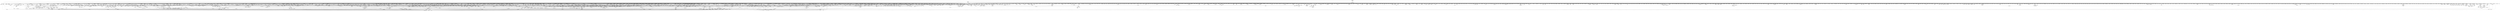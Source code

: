 digraph kerncollapsed {
    "__sync_icache_dcache" [color="black"];
    "lru_note_cost" [color="black"];
    "__arch_copy_from_user" [color="black"];
    "__put_unused_fd" [color="black"];
    "clear_page" [color="black"];
    "put_cpu_fpsimd_context" [color="black"];
    "____do_softirq" [color="black"];
    "irq_work_claim" [color="black"];
    "mas_wr_end_piv" [color="black"];
    "__anon_vma_interval_tree_augment_propagate" [color="black"];
    "__set_open_fd" [color="black"];
    "should_zap_page" [color="black"];
    "account_pipe_buffers" [color="black"];
    "zone_page_state_snapshot.constprop.0" [color="black"];
    "netdev_name" [color="black"];
    "attach_pid" [color="black"];
    "arch_local_irq_save" [color="black"];
    "Indirect call77" [color="black"];
    "clear_ti_thread_flag_6" [color="black"];
    "Indirect call24" [color="black"];
    "kill_super_notify" [color="black"];
    "xa_load" [color="black"];
    "io_poll_get_ownership" [color="black"];
    "atomic_notifier_call_chain" [color="black"];
    "isolation_suitable.isra.0" [color="black"];
    "__raw_spin_lock_irq_34" [color="black"];
    "drain_pages_zone" [color="black"];
    "vma_interval_tree_remove" [color="black"];
    "percpu_counter_add_batch" [color="black"];
    "get_file" [color="black"];
    "Indirect call178" [color="black"];
    "__cmpxchg_case_mb_32_6" [color="black"];
    "set_ti_thread_flag_5" [color="black"];
    "is_bad_inode" [color="black"];
    "mtree_range_walk" [color="black"];
    "do_raw_spin_lock_46" [color="black"];
    "vma_address" [color="black"];
    "Indirect call150" [color="black"];
    "find_next_bit_15" [color="black"];
    "cpudl_set" [color="black"];
    "__lookup_mnt" [color="black"];
    "folio_evictable" [color="black"];
    "Indirect call16" [color="black"];
    "__raw_spin_lock_irq" [color="black"];
    "do_raw_spin_lock.constprop.0_13" [color="black"];
    "Indirect call173" [color="black"];
    "arm64_kernel_unmapped_at_el0_2" [color="black"];
    "cpumask_next_and" [color="black"];
    "double_rq_lock" [color="black"];
    "try_to_unmap_flush_dirty" [color="black"];
    "_copy_from_iter" [color="black"];
    "folio_mapping" [color="black"];
    "freezing" [color="black"];
    "Indirect call157" [color="black"];
    "__raw_spin_unlock_irq" [color="black"];
    "release_thread" [color="black"];
    "clear_nonspinnable" [color="black"];
    "Indirect call20" [color="black"];
    "__irq_work_queue_local" [color="black"];
    "__balance_callbacks" [color="black"];
    "prepare_to_wait_exclusive" [color="black"];
    "allow_direct_reclaim" [color="black"];
    "__skb_flow_get_ports" [color="black"];
    "list_del_init_6" [color="black"];
    "do_raw_spin_lock_83" [color="black"];
    "Indirect call135" [color="black"];
    "bstats_update" [color="black"];
    "Indirect call102" [color="black"];
    "__raw_spin_unlock_irqrestore_6" [color="black"];
    "pm_runtime_get_noresume" [color="black"];
    "kernel_init_pages" [color="black"];
    "audit_string_contains_control" [color="black"];
    "percpu_ref_noop_confirm_switch" [color="black"];
    "is_migration_entry" [color="black"];
    "Indirect call197" [color="black"];
    "mas_start" [color="black"];
    "Indirect call193" [color="black"];
    "pfn_valid_2" [color="black"];
    "eth_type_vlan" [color="black"];
    "clear_ti_thread_flag_8" [color="black"];
    "skb_zcopy_downgrade_managed" [color="black"];
    "mas_pop_node" [color="black"];
    "free_vmap_area_rb_augment_cb_rotate" [color="black"];
    "req_ref_put_and_test" [color="black"];
    "__raw_spin_unlock_irqrestore_32" [color="black"];
    "osq_wait_next" [color="black"];
    "dl_clear_overload.part.0" [color="black"];
    "set_next_task" [color="black"];
    "__raw_spin_unlock_irq_11" [color="black"];
    "test_ti_thread_flag_10" [color="black"];
    "siginfo_layout" [color="black"];
    "get_data" [color="black"];
    "flush_dcache_page" [color="black"];
    "io_wq_work_match_item" [color="black"];
    "mutex_trylock" [color="black"];
    "__page_cache_release" [color="black"];
    "eventfd_signal_mask" [color="black"];
    "mte_update_sctlr_user" [color="black"];
    "srcu_get_delay.isra.0" [color="black"];
    "__srcu_read_unlock" [color="black"];
    "detach_entity_load_avg" [color="black"];
    "wb_dirty_limits" [color="black"];
    "strscpy_pad" [color="black"];
    "do_softirq" [color="black"];
    "local_bh_enable" [color="black"];
    "zone_watermark_ok_safe" [color="black"];
    "arch_tlbbatch_should_defer.constprop.0" [color="black"];
    "device_links_read_lock" [color="black"];
    "__refcount_add.constprop.0_6" [color="black"];
    "__raw_spin_trylock" [color="black"];
    "mas_alloc_req.isra.0" [color="black"];
    "do_raw_spin_lock_13" [color="black"];
    "__mnt_drop_write_file" [color="black"];
    "Indirect call152" [color="black"];
    "skb_may_tx_timestamp.part.0" [color="black"];
    "fsnotify_data_inode" [color="black"];
    "Indirect call47" [color="black"];
    "__raw_spin_lock_irq.constprop.0_1" [color="black"];
    "Indirect call214" [color="black"];
    "Indirect call189" [color="black"];
    "set_load_weight" [color="black"];
    "deny_write_access.isra.0" [color="black"];
    "se_weight.isra.0" [color="black"];
    "mas_push_data" [color="black"];
    "__raw_spin_lock_irqsave.constprop.0_3" [color="black"];
    "system_supports_mte_1" [color="black"];
    "Indirect call14" [color="black"];
    "__set_task_comm" [color="black"];
    "__bpf_free_used_maps" [color="black"];
    "set_pageblock_migratetype" [color="black"];
    "__raw_spin_lock_3" [color="black"];
    "do_raw_spin_lock_33" [color="black"];
    "global_dirtyable_memory" [color="black"];
    "peernet2id" [color="black"];
    "update_cached_migrate" [color="black"];
    "ptep_clear_flush" [color="black"];
    "Indirect call71" [color="black"];
    "get_random_bytes" [color="black"];
    "mapping_shrinkable" [color="black"];
    "next_online_pgdat" [color="black"];
    "do_raw_spin_lock_64" [color="black"];
    "blake2s_update" [color="black"];
    "_find_next_zero_bit" [color="black"];
    "__cmpxchg_case_acq_32.constprop.0_9" [color="black"];
    "__percpu_counter_sum" [color="black"];
    "Indirect call56" [color="black"];
    "find_next_and_bit" [color="black"];
    "recalc_sigpending_tsk" [color="black"];
    "__var_waitqueue" [color="black"];
    "__page_set_anon_rmap" [color="black"];
    "Indirect call99" [color="black"];
    "Indirect call190" [color="black"];
    "min_deadline_cb_propagate" [color="black"];
    "extfrag_for_order" [color="black"];
    "Indirect call116" [color="black"];
    "pcpu_page_idx" [color="black"];
    "Indirect call94" [color="black"];
    "Indirect call183" [color="black"];
    "set_pud" [color="black"];
    "sock_flag_3" [color="black"];
    "xas_load" [color="black"];
    "folio_size_2" [color="black"];
    "_find_next_bit" [color="black"];
    "__raw_write_lock_irq" [color="black"];
    "Indirect call8" [color="black"];
    "d_find_alias" [color="black"];
    "mas_leaf_set_meta" [color="black"];
    "cpu_mitigations_off" [color="black"];
    "finish_swait" [color="black"];
    "do_raw_spin_lock.constprop.0_14" [color="black"];
    "oom_badness" [color="black"];
    "__mutex_trylock" [color="black"];
    "Indirect call108" [color="black"];
    "__raw_spin_lock_27" [color="black"];
    "irq_set_thread_affinity" [color="black"];
    "d_shrink_add" [color="black"];
    "srcu_gp_start" [color="black"];
    "__raw_spin_unlock_irq_35" [color="black"];
    "__raw_spin_lock_14" [color="black"];
    "mutex_is_locked" [color="black"];
    "tty_termios_input_baud_rate" [color="black"];
    "update_rq_clock" [color="black"];
    "__wake_up_common_lock" [color="black"];
    "do_raw_spin_lock_31" [color="black"];
    "update_min_vruntime" [color="black"];
    "__raw_write_unlock_irq_5" [color="black"];
    "cpu_active" [color="black"];
    "do_raw_spin_lock_99" [color="black"];
    "arch_teardown_dma_ops" [color="black"];
    "Indirect call5" [color="black"];
    "do_raw_spin_lock_63" [color="black"];
    "task_pid_vnr_1" [color="black"];
    "kmap_local_page" [color="black"];
    "reweight_task" [color="black"];
    "memblock_is_map_memory" [color="black"];
    "__raw_spin_unlock_irq_17" [color="black"];
    "get_cpu_fpsimd_context" [color="black"];
    "__dl_clear_params" [color="black"];
    "vma_interval_tree_insert_after" [color="black"];
    "security_d_instantiate" [color="black"];
    "pcpu_block_update_hint_alloc" [color="black"];
    "__kern_my_cpu_offset_11" [color="black"];
    "do_raw_spin_lock_29" [color="black"];
    "io_poll_remove_entries" [color="black"];
    "__printk_cpu_sync_wait" [color="black"];
    "__kern_my_cpu_offset_51" [color="black"];
    "__raw_spin_lock_irqsave_18" [color="black"];
    "test_ti_thread_flag_1" [color="black"];
    "rt_mutex_init_proxy_locked" [color="black"];
    "__enqueue_entity" [color="black"];
    "Indirect call12" [color="black"];
    "Indirect call19" [color="black"];
    "__percpu_add_case_64_1" [color="black"];
    "signal_set_stop_flags" [color="black"];
    "sched_post_fork" [color="black"];
    "tag_get" [color="black"];
    "__free_one_page" [color="black"];
    "__raw_spin_lock_irq_19" [color="black"];
    "skb_header_cloned" [color="black"];
    "find_vma_prev" [color="black"];
    "Indirect call10" [color="black"];
    "tlb_flush_mmu_tlbonly" [color="black"];
    "update_cfs_rq_load_avg.isra.0" [color="black"];
    "__raw_spin_lock_irq_3" [color="black"];
    "Indirect call78" [color="black"];
    "cpumask_and.isra.0_1" [color="black"];
    "Indirect call83" [color="black"];
    "do_epoll_create" [color="black"];
    "rcu_advance_cbs" [color="black"];
    "__kern_my_cpu_offset_83" [color="black"];
    "__cmpxchg_case_mb_32_8" [color="black"];
    "add_mm_rss_vec" [color="black"];
    "count_vm_event_2" [color="black"];
    "mte_dead_walk" [color="black"];
    "raw_spin_rq_lock_nested" [color="black"];
    "__kern_my_cpu_offset_4" [color="black"];
    "wb_has_dirty_io" [color="black"];
    "fatal_signal_pending_6" [color="black"];
    "copy_from_kernel_nofault" [color="black"];
    "tag_clear_highpage" [color="black"];
    "lru_add_fn" [color="black"];
    "__lock_parent" [color="black"];
    "anon_vma_interval_tree_iter_next" [color="black"];
    "Indirect call206" [color="black"];
    "gup_folio_next" [color="black"];
    "Indirect call143" [color="black"];
    "mas_push_node" [color="black"];
    "Indirect call171" [color="black"];
    "xas_set_mark" [color="black"];
    "rt_mutex_top_waiter" [color="black"];
    "fatal_signal_pending_1" [color="black"];
    "__raw_spin_unlock_bh.constprop.0" [color="black"];
    "__kern_my_cpu_offset_55" [color="black"];
    "move_freepages_block" [color="black"];
    "console_trylock" [color="black"];
    "list_del_2" [color="black"];
    "folio_nr_pages_3" [color="black"];
    "skb_header_pointer_2" [color="black"];
    "next_signal" [color="black"];
    "xa_mk_value" [color="black"];
    "io_wq_cancel_pending_work" [color="black"];
    "pm_runtime_autosuspend_expiration" [color="black"];
    "__cmpxchg_case_acq_32.constprop.0_4" [color="black"];
    "_find_last_bit" [color="black"];
    "__io_put_kbuf" [color="black"];
    "__cmpxchg_case_acq_32.constprop.0_18" [color="black"];
    "Indirect call69" [color="black"];
    "do_raw_spin_lock.constprop.0_3" [color="black"];
    "add_timer" [color="black"];
    "post_alloc_hook" [color="black"];
    "ldsem_down_read_trylock" [color="black"];
    "get_file_1" [color="black"];
    "__bitmap_equal" [color="black"];
    "zone_page_state_add" [color="black"];
    "__raw_spin_lock_16" [color="black"];
    "mapping_shrinkable_2" [color="black"];
    "compact_lock_irqsave" [color="black"];
    "__cmpxchg_case_mb_32_2" [color="black"];
    "tty_driver_flush_buffer" [color="black"];
    "__list_del_entry_2" [color="black"];
    "mod_node_state" [color="black"];
    "strchr" [color="black"];
    "domain_dirty_limits" [color="black"];
    "wake_up_klogd" [color="black"];
    "kobj_ns_ops" [color="black"];
    "futex_get_value_locked" [color="black"];
    "d_instantiate" [color="black"];
    "steal_suitable_fallback" [color="black"];
    "Indirect call177" [color="black"];
    "copy_from_kernel_nofault_allowed" [color="black"];
    "__raw_spin_unlock_irq_37" [color="black"];
    "unlock_task_sighand.isra.0_1" [color="black"];
    "cpu_do_switch_mm" [color="black"];
    "task_fits_cpu" [color="black"];
    "find_next_bit_13" [color="black"];
    "__finalize_skb_around" [color="black"];
    "__kern_my_cpu_offset_14" [color="black"];
    "space_used" [color="black"];
    "Indirect call140" [color="black"];
    "current_wq_worker" [color="black"];
    "system_supports_tlb_range" [color="black"];
    "prepend" [color="black"];
    "__raw_write_unlock_irq_4" [color="black"];
    "Indirect call169" [color="black"];
    "Indirect call110" [color="black"];
    "double_unlock_balance" [color="black"];
    "do_raw_spin_lock_18" [color="black"];
    "put_prev_task" [color="black"];
    "__raw_spin_lock_irqsave_22" [color="black"];
    "__percpu_add_case_32" [color="black"];
    "__kern_my_cpu_offset_53" [color="black"];
    "io_wq_exit_start" [color="black"];
    "Indirect call28" [color="black"];
    "security_task_getsecid_obj" [color="black"];
    "unlock_page" [color="black"];
    "mnt_get_writers" [color="black"];
    "security_secid_to_secctx" [color="black"];
    "access_ok_12" [color="black"];
    "num_other_online_cpus" [color="black"];
    "Indirect call48" [color="black"];
    "finish_wait" [color="black"];
    "dget" [color="black"];
    "rcu_stall_is_suppressed" [color="black"];
    "fsnotify" [color="black"];
    "replace_mark_chunk" [color="black"];
    "rcu_segcblist_ready_cbs" [color="black"];
    "test_and_set_bit_lock.constprop.0" [color="black"];
    "__percpu_add_case_32_20" [color="black"];
    "set_task_reclaim_state" [color="black"];
    "get_task_exe_file" [color="black"];
    "irqd_irq_disabled.isra.0" [color="black"];
    "copy_to_user_page" [color="black"];
    "__kern_my_cpu_offset_54" [color="black"];
    "Indirect call80" [color="black"];
    "__cmpxchg_case_mb_64_4" [color="black"];
    "rcu_gp_is_normal" [color="black"];
    "d_find_any_alias" [color="black"];
    "tty_update_time" [color="black"];
    "do_raw_spin_lock_117" [color="black"];
    "do_raw_spin_lock_41" [color="black"];
    "flush_tlb_mm" [color="black"];
    "io_acct_cancel_pending_work" [color="black"];
    "__add_wait_queue" [color="black"];
    "__cmpxchg_case_8" [color="black"];
    "dl_bw_of" [color="black"];
    "pid_nr_ns" [color="black"];
    "add_timer_on" [color="black"];
    "Indirect call106" [color="black"];
    "find_vm_area" [color="black"];
    "ma_slots" [color="black"];
    "__printk_safe_enter" [color="black"];
    "Indirect call63" [color="black"];
    "raw_spin_rq_unlock" [color="black"];
    "__ptrace_link" [color="black"];
    "cpumask_intersects.constprop.0_1" [color="black"];
    "prb_first_valid_seq" [color="black"];
    "kthread_is_per_cpu" [color="black"];
    "freezing_slow_path" [color="black"];
    "find_next_bit.constprop.0_11" [color="black"];
    "__kern_my_cpu_offset_56" [color="black"];
    "PageMovable" [color="black"];
    "pmd_set_huge" [color="black"];
    "fsnotify_put_sb_connectors" [color="black"];
    "mas_mab_cp" [color="black"];
    "rcu_seq_end_1" [color="black"];
    "spin_lock_irqsave_ssp_contention" [color="black"];
    "cpudl_heapify_up" [color="black"];
    "tls_preserve_current_state" [color="black"];
    "__kern_my_cpu_offset_19" [color="black"];
    "rb_erase" [color="black"];
    "__raw_spin_lock_irqsave_23" [color="black"];
    "_compound_head_4" [color="black"];
    "find_next_bit.constprop.0_14" [color="black"];
    "list_del_4" [color="black"];
    "__msecs_to_jiffies" [color="black"];
    "Indirect call210" [color="black"];
    "exit_rcu" [color="black"];
    "rcu_poll_gp_seq_start" [color="black"];
    "Indirect call205" [color="black"];
    "check_stable_address_space" [color="black"];
    "get_work_pwq" [color="black"];
    "compound_order_1" [color="black"];
    "oom_unkillable_task.isra.0" [color="black"];
    "get_cred" [color="black"];
    "attach_task" [color="black"];
    "Indirect call127" [color="black"];
    "folio_unlock" [color="black"];
    "__hrtimer_get_next_event" [color="black"];
    "strcspn" [color="black"];
    "Indirect call165" [color="black"];
    "__percpu_add_case_64_2" [color="black"];
    "qdisc_qstats_cpu_backlog_dec" [color="black"];
    "__rt_mutex_slowtrylock" [color="black"];
    "pgattr_change_is_safe" [color="black"];
    "find_next_zero_bit_1" [color="black"];
    "test_taint" [color="black"];
    "io_timeout_extract" [color="black"];
    "osq_unlock" [color="black"];
    "percpu_ref_put_many" [color="black"];
    "__efistub_caches_clean_inval_pou" [color="black"];
    "__percpu_add_case_64" [color="black"];
    "update_curr" [color="black"];
    "__raw_spin_unlock_irqrestore_38" [color="black"];
    "smp_call_function_many_cond" [color="black"];
    "system_supports_address_auth_1" [color="black"];
    "anon_vma_interval_tree_insert" [color="black"];
    "__pi_memcmp" [color="black"];
    "zone_reclaimable_pages" [color="black"];
    "__raw_spin_lock_irq_6" [color="black"];
    "Indirect call26" [color="black"];
    "find_buddy_page_pfn" [color="black"];
    "pmd_offset.isra.0_1" [color="black"];
    "Indirect call201" [color="black"];
    "page_ref_dec_and_test" [color="black"];
    "xa_find" [color="black"];
    "do_raw_spin_lock_69" [color="black"];
    "futex_cmpxchg_value_locked" [color="black"];
    "strreplace" [color="black"];
    "skb_headers_offset_update" [color="black"];
    "fprop_fraction_percpu" [color="black"];
    "timerqueue_del" [color="black"];
    "xas_result" [color="black"];
    "__cmpxchg_case_acq_32.constprop.0_8" [color="black"];
    "do_raw_spin_lock_116" [color="black"];
    "anon_vma_interval_tree_post_update_vma" [color="black"];
    "__percpu_add_case_32_13" [color="black"];
    "entity_eligible" [color="black"];
    "reusable_anon_vma" [color="black"];
    "__raw_spin_lock_46" [color="black"];
    "__raw_spin_unlock_irq_29" [color="black"];
    "mast_fill_bnode" [color="black"];
    "get_file_2" [color="black"];
    "pde_subdir_find" [color="black"];
    "flush_dcache_folio" [color="black"];
    "_compound_head_13" [color="black"];
    "Indirect call179" [color="black"];
    "Indirect call207" [color="black"];
    "mas_wr_store_setup" [color="black"];
    "Indirect call209" [color="black"];
    "do_raw_spin_lock_11" [color="black"];
    "Indirect call124" [color="black"];
    "__kern_my_cpu_offset_26" [color="black"];
    "notifier_call_chain" [color="black"];
    "timer_wait_running" [color="black"];
    "__cmpxchg_case_acq_32.constprop.0_12" [color="black"];
    "kmsg_dump" [color="black"];
    "tlb_remove_table_sync_one" [color="black"];
    "mod_node_page_state" [color="black"];
    "cpu_util_cfs" [color="black"];
    "skb_tailroom_1" [color="black"];
    "set_swapper_pgd" [color="black"];
    "nsec_to_clock_t" [color="black"];
    "__percpu_add_case_64_4" [color="black"];
    "update_group_capacity" [color="black"];
    "dev_nit_active" [color="black"];
    "io_put_kbuf_comp.isra.0" [color="black"];
    "__skb_set_length" [color="black"];
    "Indirect call84" [color="black"];
    "sane_fdtable_size" [color="black"];
    "__kern_my_cpu_offset_38" [color="black"];
    "add_device_randomness" [color="black"];
    "mab_calc_split" [color="black"];
    "xas_find_conflict" [color="black"];
    "inode_maybe_inc_iversion" [color="black"];
    "mas_store_b_node" [color="black"];
    "anon_vma_interval_tree_pre_update_vma" [color="black"];
    "pm_runtime_deactivate_timer" [color="black"];
    "__cmpxchg_case_acq_32.constprop.0_6" [color="black"];
    "skb_pfmemalloc" [color="black"];
    "percpu_ref_put_many.constprop.0_1" [color="black"];
    "vma_interval_tree_insert" [color="black"];
    "u64_stats_add_2" [color="black"];
    "hrtimer_start_range_ns" [color="black"];
    "arch_local_irq_restore" [color="black"];
    "mas_set_alloc_req" [color="black"];
    "Indirect call75" [color="black"];
    "mas_put_in_tree" [color="black"];
    "__audit_uring_entry" [color="black"];
    "ihold" [color="black"];
    "cfs_rq_of" [color="black"];
    "__task_pid_nr_ns" [color="black"];
    "mte_set_pivot" [color="black"];
    "xas_retry" [color="black"];
    "blake2s.constprop.0" [color="black"];
    "next_zone" [color="black"];
    "radix_tree_iter_tag_clear" [color="black"];
    "change_page_range" [color="black"];
    "can_set_direct_map" [color="black"];
    "get_ldops" [color="black"];
    "Indirect call176" [color="black"];
    "mnt_add_count" [color="black"];
    "hlist_bl_unlock" [color="black"];
    "__percpu_add_case_64_6" [color="black"];
    "update_dl_rq_load_avg" [color="black"];
    "mod_zone_state" [color="black"];
    "__wb_update_bandwidth.constprop.0" [color="black"];
    "slab_is_available" [color="black"];
    "Indirect call33" [color="black"];
    "__raw_spin_unlock_irqrestore_5" [color="black"];
    "Indirect call158" [color="black"];
    "Indirect call96" [color="black"];
    "__raw_spin_lock_irq_17" [color="black"];
    "u64_stats_inc" [color="black"];
    "posix_cpu_timer_rearm" [color="black"];
    "io_cancel_ctx_cb" [color="black"];
    "data_alloc" [color="black"];
    "io_poll_can_finish_inline.isra.0" [color="black"];
    "process_shares_mm" [color="black"];
    "tk_clock_read" [color="black"];
    "__raw_spin_lock_irqsave_4" [color="black"];
    "update_rt_rq_load_avg" [color="black"];
    "do_csum" [color="black"];
    "sock_rfree" [color="black"];
    "get_arm64_ftr_reg" [color="black"];
    "crng_make_state" [color="black"];
    "Indirect call43" [color="black"];
    "posixtimer_rearm" [color="black"];
    "__cmpxchg_case_acq_32" [color="black"];
    "group_balance_cpu" [color="black"];
    "kmalloc_slab" [color="black"];
    "mte_update_gcr_excl.isra.0" [color="black"];
    "idr_for_each" [color="black"];
    "Indirect call67" [color="black"];
    "audit_mark_compare" [color="black"];
    "do_raw_spin_lock_3" [color="black"];
    "__wake_up_klogd.part.0" [color="black"];
    "__cmpxchg_case_mb_32_3" [color="black"];
    "vma_needs_dirty_tracking" [color="black"];
    "kernfs_release_file.part.0.isra.0" [color="black"];
    "pagetable_pte_dtor" [color="black"];
    "kthread_insert_work_sanity_check" [color="black"];
    "d_shrink_del" [color="black"];
    "task_pid_vnr" [color="black"];
    "kthread_probe_data" [color="black"];
    "cpuhp_invoke_callback" [color="black"];
    "fsnotify_handle_inode_event.isra.0" [color="black"];
    "dput_to_list" [color="black"];
    "Indirect call101" [color="black"];
    "Indirect call18" [color="black"];
    "need_seqretry" [color="black"];
    "folio_mapped_2" [color="black"];
    "xas_find_marked" [color="black"];
    "set_ti_thread_flag" [color="black"];
    "Indirect call172" [color="black"];
    "arch_local_irq_restore_3" [color="black"];
    "check_cb_ovld_locked" [color="black"];
    "get_state_synchronize_rcu" [color="black"];
    "purge_fragmented_block" [color="black"];
    "cpu_switch_to" [color="black"];
    "workingset_activation" [color="black"];
    "debug_locks_off" [color="black"];
    "mas_next_sibling" [color="black"];
    "kernfs_name_hash" [color="black"];
    "recalc_sigpending" [color="black"];
    "data_push_tail" [color="black"];
    "mas_wr_walk_descend" [color="black"];
    "dev_to_swnode" [color="black"];
    "lru_note_cost_refault" [color="black"];
    "vma_interval_tree_iter_first" [color="black"];
    "Indirect call203" [color="black"];
    "do_raw_spin_lock_35" [color="black"];
    "rcu_segcblist_first_pend_cb" [color="black"];
    "retain_dentry" [color="black"];
    "prepend_name" [color="black"];
    "__kern_my_cpu_offset_27" [color="black"];
    "clear_ti_thread_flag_1" [color="black"];
    "__raw_spin_lock_21" [color="black"];
    "__kern_my_cpu_offset_25" [color="black"];
    "cpu_timer_dequeue" [color="black"];
    "req_set_fail_4" [color="black"];
    "do_raw_spin_lock_88" [color="black"];
    "fsnotify_compare_groups" [color="black"];
    "clear_ti_thread_flag_3" [color="black"];
    "task_curr" [color="black"];
    "__raw_spin_lock_31" [color="black"];
    "d_ancestor" [color="black"];
    "__raw_spin_lock_irqsave.constprop.0_9" [color="black"];
    "page_try_share_anon_rmap" [color="black"];
    "count_vm_events" [color="black"];
    "__bitmap_weight" [color="black"];
    "Indirect call175" [color="black"];
    "_compound_head_3" [color="black"];
    "timer_reduce" [color="black"];
    "Indirect call128" [color="black"];
    "find_next_bit_18" [color="black"];
    "clear_siginfo" [color="black"];
    "mas_state_walk" [color="black"];
    "__raw_spin_lock_irq_26" [color="black"];
    "Indirect call2" [color="black"];
    "__raw_spin_lock_irq_41" [color="black"];
    "__pi_strlen" [color="black"];
    "tick_get_device" [color="black"];
    "print_tainted" [color="black"];
    "efi_reboot" [color="black"];
    "pmd_clear_huge" [color="black"];
    "__cmpxchg_case_rel_64" [color="black"];
    "xas_pause" [color="black"];
    "fpsimd_preserve_current_state" [color="black"];
    "io_wq_worker_running" [color="black"];
    "skb_tailroom" [color="black"];
    "kernfs_should_drain_open_files" [color="black"];
    "folio_try_get_rcu" [color="black"];
    "__mnt_want_write_file" [color="black"];
    "Indirect call109" [color="black"];
    "override_creds" [color="black"];
    "ma_dead_node" [color="black"];
    "read_sanitised_ftr_reg" [color="black"];
    "mast_split_data" [color="black"];
    "__mnt_drop_write" [color="black"];
    "__wait_for_common" [color="black"];
    "Indirect call156" [color="black"];
    "do_raw_spin_lock_28" [color="black"];
    "pcpu_size_to_slot" [color="black"];
    "__kern_my_cpu_offset_62" [color="black"];
    "mmgrab_1" [color="black"];
    "queued_read_unlock.constprop.0_2" [color="black"];
    "dev_driver_string" [color="black"];
    "Indirect call82" [color="black"];
    "ma_pivots" [color="black"];
    "jiffies_to_usecs" [color="black"];
    "__set_task_special" [color="black"];
    "node_page_state_add" [color="black"];
    "arch_local_irq_enable_2" [color="black"];
    "__kern_my_cpu_offset_74" [color="black"];
    "Indirect call117" [color="black"];
    "hlist_del_init_2" [color="black"];
    "__raw_spin_trylock_1" [color="black"];
    "__cmpxchg_case_acq_32.constprop.0_1" [color="black"];
    "pcpu_chunk_refresh_hint" [color="black"];
    "Indirect call160" [color="black"];
    "cleanup_timerqueue" [color="black"];
    "hlist_del_init" [color="black"];
    "do_raw_spin_lock.constprop.0_10" [color="black"];
    "__raw_spin_lock_irqsave.constprop.0_2" [color="black"];
    "mm_set_has_pinned_flag" [color="black"];
    "arm_timer" [color="black"];
    "lru_move_tail_fn" [color="black"];
    "cpudl_find" [color="black"];
    "prb_next_seq" [color="black"];
    "__rb_rotate_set_parents" [color="black"];
    "pcpu_next_md_free_region" [color="black"];
    "skb_copy_bits" [color="black"];
    "tlb_flush_1" [color="black"];
    "pagefault_enable" [color="black"];
    "io_is_timeout_noseq" [color="black"];
    "do_raw_spin_lock_32" [color="black"];
    "Indirect call138" [color="black"];
    "___d_drop" [color="black"];
    "security_task_kill" [color="black"];
    "d_set_d_op" [color="black"];
    "pcpu_block_update" [color="black"];
    "mutex_spin_on_owner" [color="black"];
    "__find_vmap_area.constprop.0" [color="black"];
    "tk_xtime.constprop.0" [color="black"];
    "do_raw_spin_lock_97" [color="black"];
    "__kern_my_cpu_offset_77" [color="black"];
    "xas_next_offset" [color="black"];
    "read_seqbegin.constprop.0" [color="black"];
    "task_call_func" [color="black"];
    "__cmpxchg_case_acq_32.constprop.0_21" [color="black"];
    "split_map_pages" [color="black"];
    "dev_xmit_recursion_dec" [color="black"];
    "__reset_isolation_pfn" [color="black"];
    "folio_mapped_1" [color="black"];
    "find_next_and_bit.constprop.0" [color="black"];
    "__next_zones_zonelist" [color="black"];
    "Indirect call200" [color="black"];
    "security_current_getsecid_subj" [color="black"];
    "exit_oom_victim" [color="black"];
    "radix_tree_load_root" [color="black"];
    "anon_vma_interval_tree_iter_first" [color="black"];
    "Indirect call30" [color="black"];
    "__percpu_add_case_32_3" [color="black"];
    "io_prep_async_link" [color="black"];
    "__percpu_add_case_64.constprop.0_3" [color="black"];
    "workingset_age_nonresident" [color="black"];
    "__raw_spin_unlock_irq_25" [color="black"];
    "Indirect call144" [color="black"];
    "__kern_my_cpu_offset_67" [color="black"];
    "wakeup_kcompactd" [color="black"];
    "__gfp_pfmemalloc_flags" [color="black"];
    "Indirect call74" [color="black"];
    "_prb_read_valid" [color="black"];
    "rcu_dynticks_snap" [color="black"];
    "wakeup_source_deactivate" [color="black"];
    "extract_entropy.constprop.0" [color="black"];
    "wb_stat_mod" [color="black"];
    "__raw_spin_lock_2" [color="black"];
    "find_next_bit_8" [color="black"];
    "count_vm_events_1" [color="black"];
    "filemap_release_folio" [color="black"];
    "rcu_accelerate_cbs" [color="black"];
    "noop_dirty_folio" [color="black"];
    "__raw_spin_lock_irq_32" [color="black"];
    "Indirect call23" [color="black"];
    "__try_to_del_timer_sync" [color="black"];
    "ep_clear_and_put" [color="black"];
    "__irq_domain_activate_irq" [color="black"];
    "signal_pending_state_2" [color="black"];
    "tick_get_broadcast_mask" [color="black"];
    "set_task_cpu" [color="black"];
    "kthread_data" [color="black"];
    "__set_fixmap" [color="black"];
    "update_newidle_cost" [color="black"];
    "xas_set_offset" [color="black"];
    "__raw_spin_lock_15" [color="black"];
    "do_raw_spin_lock_2" [color="black"];
    "take_dentry_name_snapshot" [color="black"];
    "__hlist_del" [color="black"];
    "check_class_changed" [color="black"];
    "__clear_close_on_exec.isra.0" [color="black"];
    "do_raw_spin_lock_52" [color="black"];
    "__cmpxchg_case_acq_32.constprop.0_10" [color="black"];
    "__tlb_reset_range" [color="black"];
    "__kmem_obj_info" [color="black"];
    "mas_set_parent.constprop.0" [color="black"];
    "io_put_kbuf" [color="black"];
    "addr_to_vb_xa" [color="black"];
    "xas_set_order.part.0" [color="black"];
    "Indirect call129" [color="black"];
    "dec_rlimit_ucounts" [color="black"];
    "copy_fd_bitmaps" [color="black"];
    "__finish_swait" [color="black"];
    "find_worker_executing_work" [color="black"];
    "inactive_is_low.constprop.0" [color="black"];
    "__cmpxchg_case_acq_32.constprop.0_15" [color="black"];
    "find_vmap_area" [color="black"];
    "rcu_poll_gp_seq_end" [color="black"];
    "folio_trylock_flag" [color="black"];
    "__raw_spin_lock_irqsave_7" [color="black"];
    "__fswab32_10" [color="black"];
    "next_mnt" [color="black"];
    "sb_clear_inode_writeback" [color="black"];
    "do_raw_spin_lock_93" [color="black"];
    "percpu_counter_add" [color="black"];
    "tlb_flush" [color="black"];
    "__percpu_add_case_64_3" [color="black"];
    "clear_inode" [color="black"];
    "arm64_kernel_unmapped_at_el0_4" [color="black"];
    "Indirect call62" [color="black"];
    "Indirect call199" [color="black"];
    "Indirect call151" [color="black"];
    "rcu_is_cpu_rrupt_from_idle" [color="black"];
    "count_vm_events_2" [color="black"];
    "list_lru_add" [color="black"];
    "__raw_spin_lock_irqsave_34" [color="black"];
    "tty_port_kopened" [color="black"];
    "do_raw_spin_lock_36" [color="black"];
    "xas_next_entry.constprop.0" [color="black"];
    "__sk_mem_reclaim" [color="black"];
    "__pi_strcmp" [color="black"];
    "__mutex_trylock_common" [color="black"];
    "irq_to_desc" [color="black"];
    "sock_rmem_free" [color="black"];
    "sched_clock_cpu" [color="black"];
    "__iget" [color="black"];
    "drain_local_pages" [color="black"];
    "fpsimd_flush_task_state" [color="black"];
    "find_later_rq" [color="black"];
    "arch_local_irq_disable_2" [color="black"];
    "ktime_get_with_offset" [color="black"];
    "printk_parse_prefix" [color="black"];
    "show_mem_node_skip" [color="black"];
    "local_cpu_stop" [color="black"];
    "virt_to_folio" [color="black"];
    "Indirect call7" [color="black"];
    "Indirect call58" [color="black"];
    "__clear_open_fd" [color="black"];
    "rt_mutex_futex_trylock" [color="black"];
    "online_section_nr" [color="black"];
    "pcpu_post_unmap_tlb_flush" [color="black"];
    "_get_random_bytes" [color="black"];
    "data_check_size" [color="black"];
    "Indirect call17" [color="black"];
    "find_submount" [color="black"];
    "pfn_is_map_memory" [color="black"];
    "vma_iter_config" [color="black"];
    "find_mergeable_anon_vma" [color="black"];
    "__raw_spin_lock_irqsave_42" [color="black"];
    "clear_ti_thread_flag" [color="black"];
    "Indirect call163" [color="black"];
    "put_unused_fd" [color="black"];
    "folio_not_mapped" [color="black"];
    "sched_clock" [color="black"];
    "__kern_my_cpu_offset_22" [color="black"];
    "csum_block_add_ext" [color="black"];
    "Indirect call39" [color="black"];
    "is_valid_gup_args" [color="black"];
    "igrab" [color="black"];
    "sk_memory_allocated_sub" [color="black"];
    "smp_call_function_many" [color="black"];
    "list_del_3" [color="black"];
    "mas_bulk_rebalance" [color="black"];
    "enqueue_timer" [color="black"];
    "page_ref_dec_and_test_2" [color="black"];
    "rb_insert_color" [color="black"];
    "Indirect call34" [color="black"];
    "__raise_softirq_irqoff" [color="black"];
    "signal_pending" [color="black"];
    "Indirect call198" [color="black"];
    "arch_local_irq_save_5" [color="black"];
    "signalfd_cleanup" [color="black"];
    "__cmpxchg_case_mb_64_7" [color="black"];
    "__raw_spin_lock_23" [color="black"];
    "copyin" [color="black"];
    "folio_nr_pages_4" [color="black"];
    "compaction_zonelist_suitable" [color="black"];
    "memmove" [color="black"];
    "Indirect call73" [color="black"];
    "mt_find" [color="black"];
    "__raw_spin_unlock_irq_6" [color="black"];
    "io_cqe_cache_refill" [color="black"];
    "__raw_spin_lock_irqsave_39" [color="black"];
    "task_clear_jobctl_pending" [color="black"];
    "timespec64_equal" [color="black"];
    "init_entity_runnable_average" [color="black"];
    "xas_next_entry" [color="black"];
    "io_prep_async_work" [color="black"];
    "list_del_init" [color="black"];
    "security_inode_init_security_anon" [color="black"];
    "fprop_reflect_period_percpu.isra.0" [color="black"];
    "pmd_install" [color="black"];
    "mas_allocated.isra.0" [color="black"];
    "__d_drop" [color="black"];
    "xas_error.isra.0_1" [color="black"];
    "skip_atoi" [color="black"];
    "blake2s_compress" [color="black"];
    "__raw_spin_lock_irqsave.constprop.0_1" [color="black"];
    "sve_save_state" [color="black"];
    "do_raw_spin_lock_25" [color="black"];
    "Indirect call11" [color="black"];
    "activate_task" [color="black"];
    "fill_contig_page_info" [color="black"];
    "Indirect call35" [color="black"];
    "is_vmalloc_addr" [color="black"];
    "mnt_set_mountpoint" [color="black"];
    "Indirect call154" [color="black"];
    "rwsem_set_reader_owned" [color="black"];
    "find_unlink_vmap_area" [color="black"];
    "get_sd_balance_interval" [color="black"];
    "cpu_clock_sample_group" [color="black"];
    "__disable_irq_nosync" [color="black"];
    "expand" [color="black"];
    "find_suitable_fallback" [color="black"];
    "__pageblock_pfn_to_page" [color="black"];
    "local_bh_disable" [color="black"];
    "flush_tlb_mm_1" [color="black"];
    "_compound_head_1" [color="black"];
    "__raw_spin_lock_32" [color="black"];
    "virt_to_slab" [color="black"];
    "vma_is_secretmem" [color="black"];
    "__raw_read_lock_irqsave.constprop.0_1" [color="black"];
    "mte_parent_slot" [color="black"];
    "mm_counter_file" [color="black"];
    "Indirect call57" [color="black"];
    "do_raw_spin_lock_14" [color="black"];
    "sme_save_state" [color="black"];
    "cpu_util_cfs_boost" [color="black"];
    "pcpu_next_fit_region.constprop.0" [color="black"];
    "cpus_share_cache" [color="black"];
    "page_vma_mapped_walk_done_1" [color="black"];
    "__raw_spin_unlock_irq_45" [color="black"];
    "set_work_data" [color="black"];
    "__raw_spin_lock.constprop.0_2" [color="black"];
    "qdisc_run_begin" [color="black"];
    "list_lru_del" [color="black"];
    "__raw_spin_lock_irqsave_3" [color="black"];
    "ktime_get" [color="black"];
    "Indirect call89" [color="black"];
    "flush_tlb_kernel_range" [color="black"];
    "hrtimer_reprogram.constprop.0" [color="black"];
    "Indirect call37" [color="black"];
    "arch_asym_cpu_priority" [color="black"];
    "fetch_robust_entry" [color="black"];
    "do_raw_spin_lock_48" [color="black"];
    "exit_task_stack_account" [color="black"];
    "arch_local_irq_restore_1" [color="black"];
    "tty_driver_name" [color="black"];
    "_compound_head" [color="black"];
    "timerqueue_iterate_next" [color="black"];
    "calc_delta_fair" [color="black"];
    "first_online_pgdat" [color="black"];
    "will_become_orphaned_pgrp" [color="black"];
    "try_to_take_rt_mutex" [color="black"];
    "Indirect call147" [color="black"];
    "__percpu_add_case_64.constprop.0" [color="black"];
    "__raw_spin_lock_irq_20" [color="black"];
    "signal_pending_11" [color="black"];
    "cd_forget" [color="black"];
    "rb_insert_color_cached" [color="black"];
    "__cmpxchg_case_acq_32.constprop.0_7" [color="black"];
    "test_tsk_need_resched" [color="black"];
    "__count_vm_events_1" [color="black"];
    "__io_put_kbuf_list" [color="black"];
    "folio_lruvec_relock_irq.constprop.0" [color="black"];
    "sk_mem_reclaim" [color="black"];
    "__kern_my_cpu_offset_29" [color="black"];
    "memcg_charge_kernel_stack.part.0" [color="black"];
    "remove_nodes.constprop.0" [color="black"];
    "Indirect call72" [color="black"];
    "security_sock_rcv_skb" [color="black"];
    "bsearch" [color="black"];
    "__xchg_case_mb_64.constprop.0_2" [color="black"];
    "cpumask_any_distribute" [color="black"];
    "__cmpxchg_case_acq_32.constprop.0_5" [color="black"];
    "lookup_mountpoint" [color="black"];
    "__raw_spin_lock_52" [color="black"];
    "do_raw_spin_lock_34" [color="black"];
    "rt_mutex_proxy_unlock" [color="black"];
    "Indirect call27" [color="black"];
    "__xa_clear_mark" [color="black"];
    "mas_rewalk_if_dead" [color="black"];
    "pcpu_alloc_area" [color="black"];
    "check_preempt_curr_dl" [color="black"];
    "__raw_spin_lock_irqsave_21" [color="black"];
    "get_cred_1" [color="black"];
    "Indirect call31" [color="black"];
    "do_raw_spin_lock_50" [color="black"];
    "__dev_fwnode" [color="black"];
    "__mutex_remove_waiter" [color="black"];
    "pm_runtime_put_noidle_2" [color="black"];
    "__attach_to_pi_owner" [color="black"];
    "task_work_cancel_match" [color="black"];
    "slab_want_init_on_alloc" [color="black"];
    "ptrauth_keys_install_user" [color="black"];
    "mutex_can_spin_on_owner" [color="black"];
    "workingset_eviction" [color="black"];
    "Indirect call170" [color="black"];
    "post_ttbr_update_workaround" [color="black"];
    "rb_next" [color="black"];
    "__raw_spin_unlock_irqrestore_2" [color="black"];
    "llist_del_first" [color="black"];
    "__kern_my_cpu_offset_71" [color="black"];
    "io_cancel_req_match" [color="black"];
    "wakeup_kswapd" [color="black"];
    "__kern_my_cpu_offset_37" [color="black"];
    "mast_spanning_rebalance.isra.0" [color="black"];
    "Indirect call97" [color="black"];
    "prb_final_commit" [color="black"];
    "desc_read" [color="black"];
    "inode_add_lru" [color="black"];
    "other_cpu_in_panic" [color="black"];
    "__kern_my_cpu_offset_60" [color="black"];
    "do_raw_spin_lock_6" [color="black"];
    "mab_no_null_split" [color="black"];
    "tick_get_broadcast_device" [color="black"];
    "mas_set_height" [color="black"];
    "Indirect call204" [color="black"];
    "set_ptes.isra.0" [color="black"];
    "__raw_spin_unlock_irqrestore_11" [color="black"];
    "prepend_path" [color="black"];
    "__update_min_deadline" [color="black"];
    "skb_checksum" [color="black"];
    "list_del_init_8" [color="black"];
    "migrate_disable" [color="black"];
    "prb_reserve_in_last" [color="black"];
    "__cmpwait_case_32_1" [color="black"];
    "__kern_my_cpu_offset_36" [color="black"];
    "mas_set_split_parent.isra.0" [color="black"];
    "d_hash" [color="black"];
    "pm_qos_update_flags" [color="black"];
    "Indirect call187" [color="black"];
    "__kern_my_cpu_offset_42" [color="black"];
    "update_sctlr_el1" [color="black"];
    "__raw_spin_unlock_irqrestore_1" [color="black"];
    "clear_ti_thread_flag_5" [color="black"];
    "is_current_pgrp_orphaned" [color="black"];
    "Indirect call142" [color="black"];
    "system_supports_tlb_range_1" [color="black"];
    "rcu_jiffies_till_stall_check" [color="black"];
    "__raw_spin_lock_irq_25" [color="black"];
    "__init_waitqueue_head" [color="black"];
    "__irq_domain_deactivate_irq" [color="black"];
    "flush_signal_handlers" [color="black"];
    "is_subdir" [color="black"];
    "pcpu_init_md_blocks" [color="black"];
    "put_filesystem" [color="black"];
    "prepare_to_wait_event" [color="black"];
    "tag_clear" [color="black"];
    "rwsem_set_nonspinnable" [color="black"];
    "__down_trylock_console_sem.constprop.0" [color="black"];
    "Indirect call100" [color="black"];
    "__pfn_to_section" [color="black"];
    "sub_rq_bw.isra.0" [color="black"];
    "call_function_single_prep_ipi" [color="black"];
    "rb_erase_cached.isra.0" [color="black"];
    "Indirect call188" [color="black"];
    "rcu_seq_end" [color="black"];
    "cpumask_and" [color="black"];
    "kmem_valid_obj" [color="black"];
    "__cmpwait_case_32" [color="black"];
    "klist_node_attached" [color="black"];
    "test_ti_thread_flag_19" [color="black"];
    "io_match_task_safe" [color="black"];
    "lockref_get_not_zero" [color="black"];
    "rt_mutex_slowtrylock" [color="black"];
    "kernfs_next_descendant_post" [color="black"];
    "__d_find_any_alias" [color="black"];
    "Indirect call211" [color="black"];
    "__futex_queue" [color="black"];
    "_find_next_or_bit" [color="black"];
    "Indirect call50" [color="black"];
    "pcpu_block_refresh_hint" [color="black"];
    "free_unref_page_commit" [color="black"];
    "memchr" [color="black"];
    "do_raw_spin_lock_66" [color="black"];
    "find_next_zero_bit_2" [color="black"];
    "__raw_spin_lock_irq_7" [color="black"];
    "__raw_spin_unlock_irqrestore_14" [color="black"];
    "__task_rq_lock" [color="black"];
    "attach_entity_load_avg" [color="black"];
    "mnt_dec_writers" [color="black"];
    "audit_comparator" [color="black"];
    "Indirect call1" [color="black"];
    "zone_page_state_snapshot" [color="black"];
    "do_softirq_own_stack" [color="black"];
    "timer_delete_sync" [color="black"];
    "put_dec" [color="black"];
    "console_verbose" [color="black"];
    "radix_tree_next_chunk" [color="black"];
    "remove_wait_queue" [color="black"];
    "Indirect call93" [color="black"];
    "__accumulate_pelt_segments" [color="black"];
    "mas_safe_min" [color="black"];
    "security_file_set_fowner" [color="black"];
    "__fsnotify_recalc_mask" [color="black"];
    "unlock_mount_hash" [color="black"];
    "mas_max_gap" [color="black"];
    "Indirect call104" [color="black"];
    "__kern_my_cpu_offset_61" [color="black"];
    "test_ti_thread_flag_21" [color="black"];
    "__raw_read_lock.constprop.0_5" [color="black"];
    "rwsem_read_trylock" [color="black"];
    "__kern_my_cpu_offset_44" [color="black"];
    "membarrier_update_current_mm" [color="black"];
    "do_raw_spin_lock.constprop.0_7" [color="black"];
    "skb_orphan_1" [color="black"];
    "should_failslab" [color="black"];
    "io_req_complete_defer" [color="black"];
    "timer_base.isra.0" [color="black"];
    "__rb_change_child.constprop.0" [color="black"];
    "inode_io_list_del" [color="black"];
    "futex_top_waiter" [color="black"];
    "set_cpu_online" [color="black"];
    "__percpu_add_case_32_21" [color="black"];
    "rcu_inkernel_boot_has_ended" [color="black"];
    "fsnotify_grab_connector" [color="black"];
    "should_fail_alloc_page" [color="black"];
    "mmgrab_2" [color="black"];
    "ktime_get_real_seconds" [color="black"];
    "add_wait_queue_exclusive" [color="black"];
    "rcu_seq_start" [color="black"];
    "this_cpu_has_cap" [color="black"];
    "__raw_spin_lock_irqsave_50" [color="black"];
    "_atomic_dec_and_lock" [color="black"];
    "Indirect call32" [color="black"];
    "set_tlb_ubc_flush_pending" [color="black"];
    "fpsimd_thread_switch" [color="black"];
    "dl_bw_cpus" [color="black"];
    "__anon_vma_interval_tree_augment_rotate" [color="black"];
    "blake2s_final" [color="black"];
    "synchronize_rcu.part.0" [color="black"];
    "xas_not_node" [color="black"];
    "__cmpxchg_case_mb_32_4" [color="black"];
    "rt_mutex_setprio" [color="black"];
    "mas_wr_node_walk" [color="black"];
    "rcu_segcblist_accelerate" [color="black"];
    "lru_deactivate_file_fn" [color="black"];
    "page_ref_add_1" [color="black"];
    "wake_up_bit" [color="black"];
    "cpu_online_2" [color="black"];
    "__raw_spin_unlock_irqrestore_10" [color="black"];
    "do_raw_spin_lock_24" [color="black"];
    "__count_vm_events_3" [color="black"];
    "prb_reserve" [color="black"];
    "enqueue_pushable_dl_task" [color="black"];
    "__cmpxchg_case_acq_32.constprop.0_16" [color="black"];
    "vm_stat_account" [color="black"];
    "init_completion" [color="black"];
    "page_mapping" [color="black"];
    "get_arm64_ftr_reg_nowarn" [color="black"];
    "io_run_cancel" [color="black"];
    "__irq_get_desc_lock" [color="black"];
    "move_linked_works" [color="black"];
    "tty_ldisc_close" [color="black"];
    "Indirect call114" [color="black"];
    "no_page_table" [color="black"];
    "prep_compound_page" [color="black"];
    "group_classify" [color="black"];
    "thread_group_cputime" [color="black"];
    "pte_to_swp_entry" [color="black"];
    "tlb_remove_table_smp_sync" [color="black"];
    "rcu_cblist_init" [color="black"];
    "enqueue_hrtimer.constprop.0" [color="black"];
    "sve_get_vl" [color="black"];
    "__percpu_down_write_trylock" [color="black"];
    "do_raw_spin_lock.constprop.0_6" [color="black"];
    "anon_vma_interval_tree_remove" [color="black"];
    "_double_lock_balance" [color="black"];
    "pcpu_chunk_populated" [color="black"];
    "__raw_spin_trylock_3" [color="black"];
    "strncmp" [color="black"];
    "sock_flag.constprop.0" [color="black"];
    "__xchg_case_64.constprop.0" [color="black"];
    "io_poll_find.constprop.0" [color="black"];
    "find_next_bit_7" [color="black"];
    "shrink_lock_dentry" [color="black"];
    "fd_install" [color="black"];
    "kernfs_leftmost_descendant" [color="black"];
    "vma_fs_can_writeback" [color="black"];
    "__arm64_sys_epoll_create1" [color="black"];
    "__lock_timer" [color="black"];
    "unreserve_highatomic_pageblock" [color="black"];
    "mas_next_setup.constprop.0" [color="black"];
    "first_zones_zonelist_1" [color="black"];
    "__prepare_to_swait" [color="black"];
    "__raw_spin_unlock_irq.constprop.0_1" [color="black"];
    "cpu_util.constprop.0" [color="black"];
    "pcpu_chunk_slot" [color="black"];
    "audit_rate_check.part.0" [color="black"];
    "Indirect call137" [color="black"];
    "Indirect call208" [color="black"];
    "lockref_put_or_lock" [color="black"];
    "__wake_up_common" [color="black"];
    "__raw_spin_lock_irqsave_1" [color="black"];
    "csum_partial" [color="black"];
    "__bitmap_set" [color="black"];
    "find_next_bit.constprop.0_1" [color="black"];
    "__raw_spin_unlock_irqrestore_3" [color="black"];
    "int_sqrt" [color="black"];
    "Indirect call98" [color="black"];
    "Indirect call36" [color="black"];
    "mas_descend" [color="black"];
    "try_to_unmap_flush" [color="black"];
    "__raw_spin_lock_24" [color="black"];
    "aio_nr_sub" [color="black"];
    "__bitmap_and" [color="black"];
    "irq_work_single" [color="black"];
    "detach_if_pending" [color="black"];
    "do_raw_spin_lock_58" [color="black"];
    "strcpy" [color="black"];
    "dequeue_load_avg" [color="black"];
    "vmalloc_to_page" [color="black"];
    "wq_worker_running" [color="black"];
    "__integrity_iint_find" [color="black"];
    "__mnt_is_readonly" [color="black"];
    "__kern_my_cpu_offset_70" [color="black"];
    "pcpu_unit_page_offset" [color="black"];
    "__raw_spin_lock_43" [color="black"];
    "__reuseport_detach_sock.isra.0" [color="black"];
    "security_audit_rule_match" [color="black"];
    "folio_wake_bit" [color="black"];
    "Indirect call70" [color="black"];
    "pfn_swap_entry_to_page" [color="black"];
    "irqd_set.isra.0_1" [color="black"];
    "__raw_write_lock.constprop.0_1" [color="black"];
    "sock_flag_1" [color="black"];
    "__disable_irq" [color="black"];
    "tsk_fork_get_node" [color="black"];
    "plist_del" [color="black"];
    "mast_ascend" [color="black"];
    "__lshrti3" [color="black"];
    "Indirect call87" [color="black"];
    "__kern_my_cpu_offset_50" [color="black"];
    "posix_cpu_timers_exit_group" [color="black"];
    "pud_set_huge" [color="black"];
    "vma_interval_tree_iter_next" [color="black"];
    "Indirect call42" [color="black"];
    "update_pm_runtime_accounting" [color="black"];
    "page_ref_dec_and_test_1" [color="black"];
    "__smp_call_single_queue" [color="black"];
    "folio_nr_pages_2" [color="black"];
    "skb_zcopy_clear" [color="black"];
    "Indirect call132" [color="black"];
    "list_move_1" [color="black"];
    "list_del_init_7" [color="black"];
    "__cmpwait_case_32_2" [color="black"];
    "lockref_get" [color="black"];
    "mm_counter" [color="black"];
    "inc_tlb_flush_pending" [color="black"];
    "page_move_anon_rmap" [color="black"];
    "__skb_zcopy_downgrade_managed" [color="black"];
    "kernfs_get" [color="black"];
    "mapping_shrinkable_1" [color="black"];
    "do_raw_spin_lock_42" [color="black"];
    "pagefault_disable" [color="black"];
    "__mutex_add_waiter" [color="black"];
    "__raw_spin_lock_42" [color="black"];
    "select_collect2" [color="black"];
    "do_raw_spin_lock_80" [color="black"];
    "__remove_shared_vm_struct.constprop.0" [color="black"];
    "Indirect call146" [color="black"];
    "vma_interval_tree_augment_rotate" [color="black"];
    "Indirect call134" [color="black"];
    "Indirect call153" [color="black"];
    "mas_new_ma_node" [color="black"];
    "__wb_writeout_add" [color="black"];
    "errseq_sample" [color="black"];
    "__kern_my_cpu_offset_49" [color="black"];
    "fatal_signal_pending_3" [color="black"];
    "Indirect call162" [color="black"];
    "Indirect call112" [color="black"];
    "inode_cgwb_move_to_attached" [color="black"];
    "deactivate_task" [color="black"];
    "pvm_determine_end_from_reverse" [color="black"];
    "fast_dput" [color="black"];
    "do_raw_spin_lock_118" [color="black"];
    "__kern_my_cpu_offset_28" [color="black"];
    "idr_find" [color="black"];
    "virt_to_head_page.isra.0" [color="black"];
    "lock_timer_base" [color="black"];
    "__raw_spin_lock_irqsave_32" [color="black"];
    "raw_spin_rq_trylock" [color="black"];
    "__raw_spin_trylock_5" [color="black"];
    "get_pwq" [color="black"];
    "io_run_local_work_continue" [color="black"];
    "mas_prev" [color="black"];
    "__percpu_add_case_32_8" [color="black"];
    "tlb_gather_mmu" [color="black"];
    "__list_del_entry_1" [color="black"];
    "xas_find" [color="black"];
    "read_seqbegin_or_lock" [color="black"];
    "__cmpxchg_case_acq_64_1" [color="black"];
    "__wake_up_parent" [color="black"];
    "compound_order" [color="black"];
    "timekeeping_get_ns" [color="black"];
    "Indirect call121" [color="black"];
    "__raw_spin_unlock_irqrestore_29" [color="black"];
    "Indirect call139" [color="black"];
    "xas_reload" [color="black"];
    "security_capable" [color="black"];
    "user_disable_single_step" [color="black"];
    "smp_call_function_single" [color="black"];
    "mas_prev_sibling" [color="black"];
    "test_ti_thread_flag_4" [color="black"];
    "__percpu_add_return_case_32_1" [color="black"];
    "folio_invalidate" [color="black"];
    "capacity_of" [color="black"];
    "irq_work_queue" [color="black"];
    "__timer_delete_sync" [color="black"];
    "fsnotify_update_flags" [color="black"];
    "__rb_insert_augmented" [color="black"];
    "task_ppid_nr" [color="black"];
    "tty_audit_fork" [color="black"];
    "__skb_set_length_1" [color="black"];
    "lowest_in_progress" [color="black"];
    "__raw_spin_unlock_irq_12" [color="black"];
    "device_match_devt" [color="black"];
    "__update_load_avg_cfs_rq" [color="black"];
    "percpu_ref_get_many.constprop.0" [color="black"];
    "resched_curr" [color="black"];
    "rcu_exp_jiffies_till_stall_check" [color="black"];
    "Indirect call88" [color="black"];
    "__kern_my_cpu_offset_17" [color="black"];
    "stackinfo_on_stack" [color="black"];
    "__percpu_add_case_64_7" [color="black"];
    "rcu_segcblist_add_len" [color="black"];
    "find_lock_later_rq" [color="black"];
    "is_software_node" [color="black"];
    "rwsem_spin_on_owner" [color="black"];
    "task_clear_jobctl_trapping" [color="black"];
    "pcpu_chunk_relocate" [color="black"];
    "__dput_to_list" [color="black"];
    "compound_order_2" [color="black"];
    "__flow_hash_from_keys" [color="black"];
    "count_vm_event_1" [color="black"];
    "__init_swait_queue_head" [color="black"];
    "prepare_alloc_pages.constprop.0" [color="black"];
    "xas_update.isra.0" [color="black"];
    "__raw_spin_unlock_irq_38" [color="black"];
    "mab_set_b_end" [color="black"];
    "mas_prev_range" [color="black"];
    "__cmpxchg_case_mb_32_10" [color="black"];
    "__printk_cpu_sync_try_get" [color="black"];
    "llist_add_batch" [color="black"];
    "check_and_switch_context" [color="black"];
    "signal_pending_state" [color="black"];
    "get_pfnblock_flags_mask" [color="black"];
    "__raw_spin_unlock_irq_28" [color="black"];
    "find_next_bit.constprop.0_21" [color="black"];
    "__raw_spin_unlock_irqrestore_31" [color="black"];
    "__radix_tree_lookup" [color="black"];
    "__udelay" [color="black"];
    "__raw_spin_unlock_irq_36" [color="black"];
    "desc_make_reusable" [color="black"];
    "dec_mm_counter" [color="black"];
    "__skb_checksum" [color="black"];
    "file_ns_capable" [color="black"];
    "mab_shift_right" [color="black"];
    "strscpy" [color="black"];
    "__raw_spin_unlock_irq_20" [color="black"];
    "sk_leave_memory_pressure" [color="black"];
    "do_raw_spin_lock_85" [color="black"];
    "Indirect call126" [color="black"];
    "mte_thread_switch" [color="black"];
    "has_managed_dma" [color="black"];
    "find_next_bit.constprop.0_7" [color="black"];
    "find_first_bit_3" [color="black"];
    "queued_write_lock_slowpath" [color="black"];
    "____core____" [color="kernel"];
    "rcu_gpnum_ovf" [color="black"];
    "mas_wr_walk_index.isra.0" [color="black"];
    "__raw_spin_lock_62" [color="black"];
    "arch_local_irq_save_3" [color="black"];
    "do_raw_spin_lock_72" [color="black"];
    "memset" [color="black"];
    "do_raw_spin_lock_37" [color="black"];
    "propagation_next" [color="black"];
    "pwq_activate_inactive_work" [color="black"];
    "__rb_erase_color" [color="black"];
    "folio_mapped" [color="black"];
    "dev_xmit_recursion_inc" [color="black"];
    "futex_q_unlock" [color="black"];
    "xas_start" [color="black"];
    "find_next_bit_17" [color="black"];
    "gup_signal_pending" [color="black"];
    "__raw_spin_lock_20" [color="black"];
    "arch_smp_send_reschedule" [color="black"];
    "__raw_write_lock_irq.constprop.0" [color="black"];
    "internal_add_timer" [color="black"];
    "__raw_spin_lock_irq_18" [color="black"];
    "skb_cloned" [color="black"];
    "__raw_write_lock_irq_1" [color="black"];
    "test_ti_thread_flag_11" [color="black"];
    "tick_get_wakeup_device" [color="black"];
    "tlb_gather_mmu_fullmm" [color="black"];
    "signal_pending_state_1" [color="black"];
    "__anon_vma_interval_tree_subtree_search" [color="black"];
    "lockref_put_return" [color="black"];
    "netdev_start_xmit" [color="black"];
    "__dl_add" [color="black"];
    "__cmpxchg_case_mb_32.constprop.0" [color="black"];
    "_find_first_bit" [color="black"];
    "ma_data_end" [color="black"];
    "__attach_mnt" [color="black"];
    "do_raw_spin_lock_43" [color="black"];
    "__raw_spin_lock_irq_12" [color="black"];
    "__wake_up_bit" [color="black"];
    "__raw_spin_unlock_irqrestore_9" [color="black"];
    "__cmpxchg_case_acq_32.constprop.0_20" [color="black"];
    "node_dirty_ok" [color="black"];
    "dev_bus_name" [color="black"];
    "__raw_spin_lock_irqsave_41" [color="black"];
    "percpu_counter_set" [color="black"];
    "Indirect call164" [color="black"];
    "post_init_entity_util_avg" [color="black"];
    "__acct_reclaim_writeback" [color="black"];
    "count_vm_event" [color="black"];
    "percpu_ref_put_many.constprop.0" [color="black"];
    "pcpu_free_area.isra.0" [color="black"];
    "mas_data_end" [color="black"];
    "__cmpxchg_case_64" [color="black"];
    "__remove_hrtimer" [color="black"];
    "__kern_my_cpu_offset_24" [color="black"];
    "__dl_sub" [color="black"];
    "cpu_clock_sample" [color="black"];
    "update_load_avg" [color="black"];
    "__wake_up" [color="black"];
    "Indirect call180" [color="black"];
    "folio_evictable_1" [color="black"];
    "find_next_bit_3" [color="black"];
    "mas_find" [color="black"];
    "net_eq_idr" [color="black"];
    "mm_trace_rss_stat" [color="black"];
    "cpumask_weight.constprop.0_5" [color="black"];
    "flush_tlb_batched_pending" [color="black"];
    "mnt_get_count" [color="black"];
    "arch_local_irq_save_4" [color="black"];
    "__percpu_add_case_32_15" [color="black"];
    "get_task_mm" [color="black"];
    "simple_xattr_space" [color="black"];
    "Indirect call185" [color="black"];
    "_find_first_zero_bit" [color="black"];
    "do_raw_spin_lock_57" [color="black"];
    "llist_reverse_order" [color="black"];
    "get_next_ino" [color="black"];
    "mas_find_child" [color="black"];
    "arm64_kernel_unmapped_at_el0_3" [color="black"];
    "mas_split_final_node.isra.0" [color="black"];
    "tty_name" [color="black"];
    "rcu_segcblist_move_seglen" [color="black"];
    "Indirect call111" [color="black"];
    "set_next_entity" [color="black"];
    "__bitmap_intersects" [color="black"];
    "page_ref_add" [color="black"];
    "unhash_mnt" [color="black"];
    "rcu_segcblist_extract_done_cbs" [color="black"];
    "netlink_overrun" [color="black"];
    "is_zero_page" [color="black"];
    "Indirect call136" [color="black"];
    "Indirect call120" [color="black"];
    "list_del_init_3" [color="black"];
    "find_last_bit" [color="black"];
    "get_ucounts_or_wrap" [color="black"];
    "down_read_trylock" [color="black"];
    "cpu_timer_task_rcu" [color="black"];
    "folio_mark_dirty" [color="black"];
    "Indirect call181" [color="black"];
    "copy_page" [color="black"];
    "access_ok_39" [color="black"];
    "task_get_vl" [color="black"];
    "kobj_child_ns_ops" [color="black"];
    "__irq_put_desc_unlock" [color="black"];
    "__io_acct_run_queue" [color="black"];
    "pud_clear_huge" [color="black"];
    "zone_watermark_ok" [color="black"];
    "find_next_bit.constprop.0_5" [color="black"];
    "fsnotify_connector_sb" [color="black"];
    "d_lru_del" [color="black"];
    "netlink_has_listeners" [color="black"];
    "__raw_spin_lock_54" [color="black"];
    "pte_to_swp_entry_2" [color="black"];
    "smp_call_function" [color="black"];
    "group_open_release" [color="black"];
    "get_new_cred" [color="black"];
    "do_raw_spin_lock_51" [color="black"];
    "pi_state_update_owner" [color="black"];
    "do_raw_spin_lock_15" [color="black"];
    "csum_partial_ext" [color="black"];
    "do_init_timer.constprop.0" [color="black"];
    "rcu_poll_gp_seq_start_unlocked" [color="black"];
    "unmask_irq" [color="black"];
    "console_srcu_read_lock" [color="black"];
    "page_ref_inc_1" [color="black"];
    "wake_up_var" [color="black"];
    "__list_del_entry" [color="black"];
    "__local_bh_enable_ip" [color="black"];
    "memblock_search" [color="black"];
    "spin_lock_irqsave_check_contention" [color="black"];
    "percpu_counter_dec" [color="black"];
    "queued_read_lock.constprop.0" [color="black"];
    "do_raw_spin_lock_44" [color="black"];
    "wp_page_reuse" [color="black"];
    "ttwu_do_activate.constprop.0" [color="black"];
    "rcu_gp_is_expedited" [color="black"];
    "memzero_explicit" [color="black"];
    "fpsimd_save_state" [color="black"];
    "test_ti_thread_flag_22" [color="black"];
    "io_get_cqe_overflow" [color="black"];
    "select_collect" [color="black"];
    "list_del_init_2" [color="black"];
    "Indirect call213" [color="black"];
    "__raw_spin_unlock_irqrestore_12" [color="black"];
    "security_sk_free" [color="black"];
    "timer_delete" [color="black"];
    "__kern_my_cpu_offset_80" [color="black"];
    "irq_domain_activate_irq" [color="black"];
    "futex_hb_waiters_dec" [color="black"];
    "cpumask_empty_3" [color="black"];
    "__raw_spin_lock_34" [color="black"];
    "ptep_set_access_flags" [color="black"];
    "__preempt_count_add.constprop.0_1" [color="black"];
    "__raw_spin_lock_5" [color="black"];
    "Indirect call191" [color="black"];
    "mte_destroy_descend.constprop.0" [color="black"];
    "arch_get_random_longs" [color="black"];
    "audit_serial" [color="black"];
    "page_ref_inc_6" [color="black"];
    "sock_inuse_add" [color="black"];
    "vma_last_pgoff" [color="black"];
    "_compound_head_5" [color="black"];
    "__futex_unqueue" [color="black"];
    "find_first_bit_1" [color="black"];
    "folio_trylock_4" [color="black"];
    "__irq_startup" [color="black"];
    "Indirect call22" [color="black"];
    "__remove_inode_hash" [color="black"];
    "do_raw_spin_lock_5" [color="black"];
    "access_ok_14" [color="black"];
    "do_raw_spin_lock_9" [color="black"];
    "__cmpxchg_case_acq_32.constprop.0_2" [color="black"];
    "cpu_online_1" [color="black"];
    "fatal_signal_pending" [color="black"];
    "lock_mount_hash" [color="black"];
    "convert_prio" [color="black"];
    "drain_pages" [color="black"];
    "rcu_segcblist_entrain" [color="black"];
    "find_next_bit_6" [color="black"];
    "do_raw_spin_lock_10" [color="black"];
    "__io_prep_linked_timeout" [color="black"];
    "osq_lock" [color="black"];
    "do_raw_spin_lock_27" [color="black"];
    "init_multi_vma_prep" [color="black"];
    "auditd_test_task" [color="black"];
    "__raw_spin_lock_irqsave_6" [color="black"];
    "__flush_tlb_page_nosync" [color="black"];
    "Indirect call46" [color="black"];
    "mask_irq" [color="black"];
    "__xchg_case_mb_64.constprop.0_3" [color="black"];
    "netlink_unlock_table" [color="black"];
    "io_req_defer_failed" [color="black"];
    "folio_trylock_1" [color="black"];
    "Indirect call76" [color="black"];
    "Indirect call60" [color="black"];
    "get_page" [color="black"];
    "_task_util_est" [color="black"];
    "do_raw_spin_lock" [color="black"];
    "__raw_read_lock.constprop.0_1" [color="black"];
    "__raw_spin_lock_irqsave_15" [color="black"];
    "d_flags_for_inode" [color="black"];
    "rcu_segcblist_enqueue" [color="black"];
    "do_raw_spin_lock_8" [color="black"];
    "folio_nr_pages_1" [color="black"];
    "task_join_group_stop" [color="black"];
    "Indirect call64" [color="black"];
    "Indirect call85" [color="black"];
    "Indirect call92" [color="black"];
    "Indirect call81" [color="black"];
    "find_task_by_vpid" [color="black"];
    "do_raw_spin_lock_23" [color="black"];
    "__kern_my_cpu_offset_89" [color="black"];
    "split_page" [color="black"];
    "node_tag_clear" [color="black"];
    "io_poll_mark_cancelled" [color="black"];
    "kill_device" [color="black"];
    "task_sigpending_2" [color="black"];
    "list_splice" [color="black"];
    "this_cpu_has_cap.part.0" [color="black"];
    "idle_cpu" [color="black"];
    "__dequeue_entity" [color="black"];
    "__cmpxchg_case_mb_32_5" [color="black"];
    "hrtimer_forward" [color="black"];
    "io_schedule_prepare" [color="black"];
    "wake_all_kswapds" [color="black"];
    "rcu_segcblist_pend_cbs" [color="black"];
    "pcpu_update_empty_pages" [color="black"];
    "disable_irq_nosync" [color="black"];
    "gup_must_unshare" [color="black"];
    "posix_cputimers_group_init" [color="black"];
    "__update_load_avg_se" [color="black"];
    "mapping_unmap_writable" [color="black"];
    "__cmpwait_case_32_3" [color="black"];
    "_raw_spin_rq_lock_irqsave" [color="black"];
    "kmap_atomic_1" [color="black"];
    "desc_make_final" [color="black"];
    "update_blocked_averages" [color="black"];
    "load_unaligned_zeropad_1" [color="black"];
    "__raw_spin_lock_irqsave_5" [color="black"];
    "get_group_info.isra.0" [color="black"];
    "__update_gt_cputime" [color="black"];
    "Indirect call91" [color="black"];
    "pde_subdir_first" [color="black"];
    "__bitmap_clear" [color="black"];
    "Indirect call44" [color="black"];
    "need_mlock_drain" [color="black"];
    "copy_thread" [color="black"];
    "no_blink" [color="black"];
    "__raw_spin_trylock_4" [color="black"];
    "futex_q_lock" [color="black"];
    "__dev_put.part.0" [color="black"];
    "__raw_spin_unlock_irq_7" [color="black"];
    "test_ti_thread_flag_6" [color="black"];
    "mtree_load" [color="black"];
    "sched_clock_noinstr" [color="black"];
    "arch_send_call_function_single_ipi" [color="black"];
    "copy_highpage" [color="black"];
    "__cmpxchg_case_acq_32.constprop.0_19" [color="black"];
    "can_migrate_task" [color="black"];
    "io_wq_work_match_all" [color="black"];
    "__zone_watermark_ok" [color="black"];
    "__kern_my_cpu_offset_35" [color="black"];
    "page_ref_inc_3" [color="black"];
    "Indirect call131" [color="black"];
    "Indirect call119" [color="black"];
    "__task_will_free_mem" [color="black"];
    "__raw_spin_unlock_irq_5" [color="black"];
    "skb_tailroom_2" [color="black"];
    "arch_send_call_function_ipi_mask" [color="black"];
    "Indirect call51" [color="black"];
    "__raw_spin_unlock_irqrestore_37" [color="black"];
    "__mod_node_page_state" [color="black"];
    "__raw_spin_lock_irqsave_17" [color="black"];
    "task_sigpending_1" [color="black"];
    "forward_timer_base" [color="black"];
    "do_raw_spin_lock_16" [color="black"];
    "__raw_spin_lock_irqsave_11" [color="black"];
    "__raw_spin_lock_18" [color="black"];
    "mte_zero_clear_page_tags" [color="black"];
    "Indirect call41" [color="black"];
    "folio_account_cleaned" [color="black"];
    "class_raw_spinlock_irqsave_destructor" [color="black"];
    "lock_hrtimer_base" [color="black"];
    "task_will_free_mem" [color="black"];
    "Indirect call184" [color="black"];
    "Indirect call53" [color="black"];
    "radix_tree_tag_get" [color="black"];
    "rcu_segcblist_init" [color="black"];
    "ep_remove_safe" [color="black"];
    "sched_cgroup_fork" [color="black"];
    "dcache_clean_pou" [color="black"];
    "__raw_spin_lock_irq_1" [color="black"];
    "Indirect call66" [color="black"];
    "__init_rwsem" [color="black"];
    "rcu_is_watching" [color="black"];
    "__cmpxchg_case_acq_32.constprop.0" [color="black"];
    "prepend_char" [color="black"];
    "Indirect call61" [color="black"];
    "wants_signal" [color="black"];
    "__skb_header_pointer" [color="black"];
    "Indirect call40" [color="black"];
    "tag_set" [color="black"];
    "req_set_fail_3" [color="black"];
    "mas_is_err" [color="black"];
    "Indirect call103" [color="black"];
    "__raw_spin_lock_12" [color="black"];
    "__skb_fill_page_desc" [color="black"];
    "__raw_spin_lock_irqsave.constprop.0_8" [color="black"];
    "arm_smccc_1_1_get_conduit" [color="black"];
    "fsnotify_first_mark" [color="black"];
    "cpumask_subset" [color="black"];
    "__cmpxchg_case_rel_32" [color="black"];
    "__raw_spin_lock" [color="black"];
    "posix_cpu_timers_exit" [color="black"];
    "Indirect call29" [color="black"];
    "folio_activate_fn" [color="black"];
    "__raw_spin_unlock_irqrestore_17" [color="black"];
    "fatal_signal_pending_5" [color="black"];
    "rcu_exp_need_qs" [color="black"];
    "raw_spin_rq_lock_1" [color="black"];
    "__nr_to_section" [color="black"];
    "do_raw_spin_lock_26" [color="black"];
    "put_dec_full8" [color="black"];
    "fpsimd_save" [color="black"];
    "io_file_get_flags" [color="black"];
    "Indirect call122" [color="black"];
    "__irq_disable" [color="black"];
    "ktime_add_safe" [color="black"];
    "sibling_imbalance.isra.0" [color="black"];
    "sync_exp_work_done" [color="black"];
    "__irq_can_set_affinity" [color="black"];
    "active_load_balance_cpu_stop" [color="black"];
    "find_next_bit_10" [color="black"];
    "mas_adopt_children.isra.0" [color="black"];
    "_find_next_and_bit" [color="black"];
    "__skb_dequeue_3" [color="black"];
    "calc_wheel_index" [color="black"];
    "Indirect call55" [color="black"];
    "prb_commit" [color="black"];
    "find_next_bit.constprop.0_8" [color="black"];
    "dequeue_task" [color="black"];
    "init_timer_key" [color="black"];
    "folio_nr_pages" [color="black"];
    "Indirect call95" [color="black"];
    "arch_irq_work_raise" [color="black"];
    "free_vmap_area_rb_augment_cb_propagate" [color="black"];
    "xas_clear_mark" [color="black"];
    "do_raw_spin_lock_86" [color="black"];
    "is_rlimit_overlimit" [color="black"];
    "mte_dead_leaves.constprop.0" [color="black"];
    "pfn_valid_1" [color="black"];
    "__lock_task_sighand" [color="black"];
    "rcu_start_this_gp" [color="black"];
    "__raw_spin_unlock_irqrestore_15" [color="black"];
    "task_active_pid_ns" [color="black"];
    "rcu_seq_snap" [color="black"];
    "__raw_spin_lock.constprop.0_1" [color="black"];
    "__do_set_cpus_allowed" [color="black"];
    "__raw_spin_lock_bh.constprop.0_5" [color="black"];
    "list_del_init_5" [color="black"];
    "set_tsk_need_resched" [color="black"];
    "sig_handler_ignored" [color="black"];
    "__kern_my_cpu_offset_91" [color="black"];
    "page_ref_inc_4" [color="black"];
    "qdisc_qstats_cpu_qlen_dec" [color="black"];
    "pvm_find_va_enclose_addr" [color="black"];
    "Indirect call3" [color="black"];
    "path_get" [color="black"];
    "mas_safe_pivot" [color="black"];
    "Indirect call38" [color="black"];
    "rcu_segcblist_inc_len" [color="black"];
    "__cmpxchg_case_acq_32_1" [color="black"];
    "Indirect call145" [color="black"];
    "__count_vm_events" [color="black"];
    "list_move_tail" [color="black"];
    "pick_next_task_idle" [color="black"];
    "cpumask_weight" [color="black"];
    "__kern_my_cpu_offset_79" [color="black"];
    "kick_process" [color="black"];
    "collect_posix_cputimers" [color="black"];
    "gfp_pfmemalloc_allowed" [color="black"];
    "find_next_bit.constprop.0_6" [color="black"];
    "Indirect call186" [color="black"];
    "Indirect call133" [color="black"];
    "check_vma_flags" [color="black"];
    "hrtimer_force_reprogram.constprop.0" [color="black"];
    "arch_local_irq_save_2" [color="black"];
    "__hrtimer_next_event_base.constprop.0" [color="black"];
    "arch_local_irq_save_8" [color="black"];
    "irq_get_irq_data" [color="black"];
    "queued_read_lock_slowpath" [color="black"];
    "do_raw_spin_lock_30" [color="black"];
    "d_walk" [color="black"];
    "wb_update_bandwidth" [color="black"];
    "__inode_add_lru" [color="black"];
    "number" [color="black"];
    "xas_error.isra.0" [color="black"];
    "__mod_zone_page_state" [color="black"];
    "do_raw_spin_lock_56" [color="black"];
    "__xchg_case_acq_64.isra.0" [color="black"];
    "__mod_lruvec_state" [color="black"];
    "rb_first" [color="black"];
    "sched_asym_prefer" [color="black"];
    "tlb_flush_mmu_tlbonly_1" [color="black"];
    "folio_isolate_lru" [color="black"];
    "Indirect call161" [color="black"];
    "__raw_spin_lock_22" [color="black"];
    "__kern_my_cpu_offset_16" [color="black"];
    "mas_wr_walk" [color="black"];
    "pcpu_find_block_fit" [color="black"];
    "Indirect call79" [color="black"];
    "inc_rlimit_ucounts" [color="black"];
    "__folio_cancel_dirty" [color="black"];
    "__raw_spin_lock_irq_35" [color="black"];
    "irq_enable" [color="black"];
    "vm_unacct_memory_1" [color="black"];
    "__rt_mutex_futex_trylock" [color="black"];
    "avg_vruntime" [color="black"];
    "first_zones_zonelist" [color="black"];
    "compaction_suitable" [color="black"];
    "skb_queue_tail" [color="black"];
    "Indirect call174" [color="black"];
    "irq_chip_retrigger_hierarchy" [color="black"];
    "fatal_signal_pending_4" [color="black"];
    "io_poll_add_hash" [color="black"];
    "to_desc" [color="black"];
    "Indirect call148" [color="black"];
    "io_cancel_cb" [color="black"];
    "kmalloc_size_roundup" [color="black"];
    "lockref_mark_dead" [color="black"];
    "audit_gid_comparator" [color="black"];
    "filemap_check_errors" [color="black"];
    "radix_tree_lookup" [color="black"];
    "list_splice_tail_init" [color="black"];
    "Indirect call118" [color="black"];
    "_find_first_and_bit" [color="black"];
    "copy_user_highpage" [color="black"];
    "fragmentation_index" [color="black"];
    "__percpu_add_case_64.constprop.0_1" [color="black"];
    "rcu_poll_gp_seq_end_unlocked" [color="black"];
    "__raw_spin_lock_28" [color="black"];
    "slab_want_init_on_free" [color="black"];
    "sync_icache_aliases" [color="black"];
    "io_fill_cqe_aux" [color="black"];
    "__io_disarm_linked_timeout" [color="black"];
    "queued_spin_lock_slowpath" [color="black"];
    "move_freelist_tail" [color="black"];
    "__raw_spin_unlock_irqrestore.constprop.0_2" [color="black"];
    "do_raw_spin_lock_7" [color="black"];
    "__raw_spin_lock_41" [color="black"];
    "__posix_timers_find" [color="black"];
    "mas_prev_setup.constprop.0" [color="black"];
    "find_next_bit_29" [color="black"];
    "xa_err" [color="black"];
    "__sk_mem_reduce_allocated" [color="black"];
    "pte_mkdirty" [color="black"];
    "do_raw_spin_lock_12" [color="black"];
    "kernfs_root" [color="black"];
    "do_raw_spin_lock_61" [color="black"];
    "cpumask_copy_1" [color="black"];
    "arch_get_random_seed_longs" [color="black"];
    "__page_dup_rmap.constprop.0" [color="black"];
    "Indirect call167" [color="black"];
    "fsnotify_group_assert_locked" [color="black"];
    "do_kernel_restart" [color="black"];
    "del_page_from_free_list" [color="black"];
    "Indirect call212" [color="black"];
    "__raw_spin_unlock_irq_1" [color="black"];
    "put_ldops.constprop.0" [color="black"];
    "Indirect call141" [color="black"];
    "__kern_my_cpu_offset_21" [color="black"];
    "Indirect call115" [color="black"];
    "test_ti_thread_flag_7" [color="black"];
    "Indirect call65" [color="black"];
    "raw_spin_rq_unlock_irqrestore" [color="black"];
    "__sw_hweight64" [color="black"];
    "__kern_my_cpu_offset_78" [color="black"];
    "console_srcu_read_unlock" [color="black"];
    "pageblock_pfn_to_page" [color="black"];
    "__printk_safe_exit" [color="black"];
    "pm_qos_read_value" [color="black"];
    "mas_next" [color="black"];
    "mte_copy_page_tags" [color="black"];
    "allow_write_access" [color="black"];
    "raw_spin_rq_lock" [color="black"];
    "do_raw_spin_lock_1" [color="black"];
    "__raw_spin_lock_irqsave.constprop.0_7" [color="black"];
    "__raw_spin_unlock_irq_3" [color="black"];
    "__raw_spin_unlock_irq_19" [color="black"];
    "__raw_spin_lock_irqsave_52" [color="black"];
    "do_raw_spin_lock_67" [color="black"];
    "__mnt_want_write" [color="black"];
    "rpm_check_suspend_allowed" [color="black"];
    "current_is_kswapd" [color="black"];
    "workingset_refault" [color="black"];
    "__raw_spin_unlock_irq_18" [color="black"];
    "__printk_cpu_sync_put" [color="black"];
    "queued_write_lock.constprop.0_1" [color="black"];
    "plist_add" [color="black"];
    "set_area_direct_map" [color="black"];
    "__note_gp_changes" [color="black"];
    "__srcu_read_lock" [color="black"];
    "system_supports_generic_auth" [color="black"];
    "rseq_migrate" [color="black"];
    "search_cmp_ftr_reg" [color="black"];
    "compaction_defer_reset" [color="black"];
    "hrtimer_try_to_cancel" [color="black"];
    "device_links_read_unlock" [color="black"];
    "free_pcppages_bulk" [color="black"];
    "super_wake" [color="black"];
    "d_path" [color="black"];
    "__fprop_add_percpu_max" [color="black"];
    "__cmpxchg_case_acq_32_2" [color="black"];
    "cpumask_next.constprop.0" [color="black"];
    "pagefault_enable_2" [color="black"];
    "cpu_online" [color="black"];
    "cpudl_heapify" [color="black"];
    "folio_total_mapcount" [color="black"];
    "propagate_mount_unlock" [color="black"];
    "__preempt_count_sub" [color="black"];
    "xa_is_node" [color="black"];
    "check_preempt_curr" [color="black"];
    "__raw_spin_lock_irqsave_12" [color="black"];
    "clear_ti_thread_flag_4" [color="black"];
    "mas_pause" [color="black"];
    "wb_stat_error" [color="black"];
    "skb_frag_ref" [color="black"];
    "__pick_first_entity" [color="black"];
    "cpupri_set" [color="black"];
    "rcu_seq_set_state" [color="black"];
    "__sw_hweight32" [color="black"];
    "__get_task_comm" [color="black"];
    "page_vma_mapped_walk_done" [color="black"];
    "__cmpxchg_case_acq_32_3" [color="black"];
    "find_first_bit_6" [color="black"];
    "compaction_free" [color="black"];
    "IS_ERR_OR_NULL_3" [color="black"];
    "__kern_my_cpu_offset_2" [color="black"];
    "__raw_spin_lock_26" [color="black"];
    "fsnotify_detach_connector_from_object" [color="black"];
    "__fprop_add_percpu" [color="black"];
    "Indirect call52" [color="black"];
    "__raw_spin_lock_64" [color="black"];
    "add_nr_running" [color="black"];
    "mas_wr_new_end" [color="black"];
    "lock_mnt_tree" [color="black"];
    "mte_clear_page_tags" [color="black"];
    "__cmpxchg_case_mb_64_2" [color="black"];
    "__isolate_free_page" [color="black"];
    "__raw_spin_unlock_irq_43" [color="black"];
    "__raw_spin_unlock_irqrestore_18" [color="black"];
    "__raw_spin_lock_4" [color="black"];
    "hrtimer_active" [color="black"];
    "pagefault_enable_1" [color="black"];
    "folio_mapped_3" [color="black"];
    "page_ref_inc" [color="black"];
    "__raw_spin_unlock_irqrestore_4" [color="black"];
    "__timer_delete" [color="black"];
    "mmget" [color="black"];
    "__fsnotify_update_child_dentry_flags" [color="black"];
    "__raw_spin_lock_irqsave_29" [color="black"];
    "__do_once_start" [color="black"];
    "__raw_spin_unlock_irq_21" [color="black"];
    "futex_hash" [color="black"];
    "invalid_folio_referenced_vma" [color="black"];
    "add_wait_queue" [color="black"];
    "hrtimer_start_expires" [color="black"];
    "cpumask_any_and_distribute" [color="black"];
    "__raw_spin_lock_irq.constprop.0_2" [color="black"];
    "Indirect call90" [color="black"];
    "__ksize" [color="black"];
    "sched_ttwu_pending" [color="black"];
    "find_alive_thread.isra.0" [color="black"];
    "pick_next_pushable_dl_task" [color="black"];
    "__to_kthread" [color="black"];
    "__cmpxchg_case_mb_32_13" [color="black"];
    "panic_smp_self_stop" [color="black"];
    "Indirect call0" [color="black"];
    "io_acct_run_queue" [color="black"];
    "__wake_up_locked_key_bookmark" [color="black"];
    "Indirect call125" [color="black"];
    "pageblock_skip_persistent" [color="black"];
    "__rpm_get_callback" [color="black"];
    "__xas_next" [color="black"];
    "lru_deactivate_fn" [color="black"];
    "tty_ldisc_open" [color="black"];
    "folio_trylock" [color="black"];
    "pmd_offset.isra.0" [color="black"];
    "Indirect call6" [color="black"];
    "mapping_allow_writable" [color="black"];
    "mte_sync_tags" [color="black"];
    "find_lock_task_mm" [color="black"];
    "__raw_spin_lock_irqsave" [color="black"];
    "fasync_insert_entry" [color="black"];
    "__raw_spin_lock_irqsave_51" [color="black"];
    "__raw_read_unlock.constprop.0" [color="black"];
    "Indirect call105" [color="black"];
    "maybe_mkwrite.isra.0" [color="black"];
    "zone_watermark_fast.constprop.0" [color="black"];
    "Indirect call194" [color="black"];
    "mas_find_setup.constprop.0" [color="black"];
    "task_sched_runtime" [color="black"];
    "io_cancel_task_cb" [color="black"];
    "rb_prev" [color="black"];
    "__percpu_add_case_32_1" [color="black"];
    "io_wq_hash_work" [color="black"];
    "do_raw_spin_lock_38" [color="black"];
    "set_kpti_asid_bits" [color="black"];
    "security_release_secctx" [color="black"];
    "wb_io_lists_depopulated" [color="black"];
    "access_ok_2" [color="black"];
    "mas_next_slot" [color="black"];
    "folio_add_new_anon_rmap" [color="black"];
    "get_mm_exe_file" [color="black"];
    "mas_prev_slot" [color="black"];
    "find_first_bit_4" [color="black"];
    "update_dl_migration" [color="black"];
    "dl_rq_of_se" [color="black"];
    "folio_test_uptodate" [color="black"];
    "__delay" [color="black"];
    "cpumask_first_and" [color="black"];
    "mas_leaf_max_gap" [color="black"];
    "jiffies_to_msecs" [color="black"];
    "down_trylock" [color="black"];
    "folio_pfn" [color="black"];
    "mod_timer" [color="black"];
    "__raw_spin_unlock_irqrestore" [color="black"];
    "__raw_spin_lock_49" [color="black"];
    "__raw_spin_lock_irq_21" [color="black"];
    "__kern_my_cpu_offset_15" [color="black"];
    "sub_running_bw.isra.0" [color="black"];
    "sync_rcu_exp_done_unlocked" [color="black"];
    "do_raw_spin_lock_45" [color="black"];
    "folio_anon_vma" [color="black"];
    "__kern_my_cpu_offset_18" [color="black"];
    "__cmpxchg_case_mb_64_1" [color="black"];
    "fsnotify_free_mark" [color="black"];
    "redirty_tail_locked" [color="black"];
    "desc_read_finalized_seq" [color="black"];
    "__wb_calc_thresh" [color="black"];
    "__raw_spin_unlock_irqrestore_8" [color="black"];
    "access_ok_16" [color="black"];
    "rcu_segcblist_advance" [color="black"];
    "Indirect call86" [color="black"];
    "find_vma" [color="black"];
    "__wake_up_sync_key" [color="black"];
    "to_kthread" [color="black"];
    "Indirect call4" [color="black"];
    "rcu_cblist_dequeue" [color="black"];
    "cpumask_and.isra.0_3" [color="black"];
    "set_ptes.constprop.0.isra.0" [color="black"];
    "__wake_up_locked_key" [color="black"];
    "test_and_set_ti_thread_flag_1" [color="black"];
    "prepare_to_wait" [color="black"];
    "vma_interval_tree_augment_propagate" [color="black"];
    "ktime_get_mono_fast_ns" [color="black"];
    "strnlen" [color="black"];
    "__cmpxchg_case_acq_32.constprop.0_17" [color="black"];
    "percpu_ref_get_many" [color="black"];
    "task_participate_group_stop" [color="black"];
    "workingset_test_recent" [color="black"];
    "audit_uid_comparator" [color="black"];
    "Indirect call45" [color="black"];
    "Indirect call68" [color="black"];
    "security_audit_rule_free" [color="black"];
    "move_queued_task.constprop.0" [color="black"];
    "enqueue_task" [color="black"];
    "mntget" [color="black"];
    "wb_io_lists_populated" [color="black"];
    "__raw_spin_lock_irqsave_19" [color="black"];
    "rcu_seq_start_1" [color="black"];
    "__raw_spin_lock_irq_31" [color="black"];
    "__dev_pm_qos_resume_latency" [color="black"];
    "__raw_read_unlock.constprop.0_6" [color="black"];
    "decay_load" [color="black"];
    "is_cpu_allowed" [color="black"];
    "__raw_spin_lock_irq_11" [color="black"];
    "invalid_mkclean_vma" [color="black"];
    "Indirect call130" [color="black"];
    "dl_task_is_earliest_deadline" [color="black"];
    "try_release_thread_stack_to_cache" [color="black"];
    "arch_local_irq_restore_2" [color="black"];
    "__cmpxchg_case_acq_32.constprop.0_13" [color="black"];
    "Indirect call59" [color="black"];
    "page_ref_inc_2" [color="black"];
    "folio_order" [color="black"];
    "__raw_spin_lock_63" [color="black"];
    "mas_ascend" [color="black"];
    "__cmpxchg_case_64.isra.0" [color="black"];
    "list_del_1" [color="black"];
    "__wake_q_add" [color="black"];
    "crng_fast_key_erasure" [color="black"];
    "do_raw_spin_lock_60" [color="black"];
    "__cmpxchg_case_acq_32.constprop.0_14" [color="black"];
    "iov_iter_revert" [color="black"];
    "Indirect call15" [color="black"];
    "invalid_migration_vma" [color="black"];
    "ktime_get_coarse_real_ts64" [color="black"];
    "Indirect call107" [color="black"];
    "folio_trylock_2" [color="black"];
    "__reuseport_detach_closed_sock" [color="black"];
    "__raw_spin_unlock_irqrestore_24" [color="black"];
    "Indirect call149" [color="black"];
    "Indirect call21" [color="black"];
    "try_grab_page" [color="black"];
    "__raw_spin_unlock_irq_23" [color="black"];
    "mod_zone_page_state" [color="black"];
    "lru_lazyfree_fn" [color="black"];
    "get_work_pool" [color="black"];
    "io_wq_get_acct" [color="black"];
    "_compound_head_7" [color="black"];
    "sk_error_report" [color="black"];
    "srcu_funnel_exp_start" [color="black"];
    "__ipi_send_mask" [color="black"];
    "__flush_tlb_kernel_pgtable" [color="black"];
    "__raw_spin_lock_irq_5" [color="black"];
    "io_cqring_wake" [color="black"];
    "__raw_spin_lock_irqsave_25" [color="black"];
    "__percpu_add_case_32_2" [color="black"];
    "group_close_release" [color="black"];
    "inode_io_list_move_locked" [color="black"];
    "__peernet2id" [color="black"];
    "mas_walk" [color="black"];
    "Indirect call13" [color="black"];
    "ktime_get_real_ts64" [color="black"];
    "dev_pm_disable_wake_irq_check" [color="black"];
    "__kern_my_cpu_offset_76" [color="black"];
    "call_on_irq_stack" [color="black"];
    "__d_instantiate" [color="black"];
    "__get_cpu_fpsimd_context" [color="black"];
    "new_context" [color="black"];
    "kthread_should_stop" [color="black"];
    "Indirect call123" [color="black"];
    "__raw_spin_unlock_irqrestore.constprop.0_1" [color="black"];
    "set_pfnblock_flags_mask" [color="black"];
    "console_is_usable" [color="black"];
    "put_dec_trunc8" [color="black"];
    "__kern_my_cpu_offset_6" [color="black"];
    "Indirect call166" [color="black"];
    "ksize" [color="black"];
    "skb_has_frag_list" [color="black"];
    "sve_state_size" [color="black"];
    "lock_parent" [color="black"];
    "bit_waitqueue" [color="black"];
    "folio_size" [color="black"];
    "cpumask_first" [color="black"];
    "bump_cpu_timer" [color="black"];
    "__xchg_case_mb_32.constprop.0" [color="black"];
    "__mod_timer" [color="black"];
    "pid_task" [color="black"];
    "workingset_update_node" [color="black"];
    "device_pm_check_callbacks" [color="black"];
    "pgdat_balanced" [color="black"];
    "srcu_read_unlock.constprop.0" [color="black"];
    "pm_ops_is_empty" [color="black"];
    "arch_local_irq_save_7" [color="black"];
    "prep_new_page" [color="black"];
    "find_busiest_group" [color="black"];
    "__kern_my_cpu_offset_47" [color="black"];
    "irq_disable" [color="black"];
    "mab_mas_cp" [color="black"];
    "tty_termios_baud_rate" [color="black"];
    "ttwu_queue_wakelist" [color="black"];
    "set_ti_thread_flag_4" [color="black"];
    "__cmpxchg_case_mb_64" [color="black"];
    "defer_console_output" [color="black"];
    "system_supports_mte" [color="black"];
    "need_active_balance" [color="black"];
    "Indirect call202" [color="black"];
    "Indirect call54" [color="black"];
    "io_poll_remove_entry" [color="black"];
    "do_raw_spin_lock_17" [color="black"];
    "timer_delete_hook" [color="black"];
    "chacha_block_generic" [color="black"];
    "Indirect call159" [color="black"];
    "auditsc_get_stamp" [color="black"];
    "clear_bit_unlock.constprop.0" [color="black"];
    "get_state_synchronize_rcu_full" [color="black"];
    "__mutex_init" [color="black"];
    "_mix_pool_bytes" [color="black"];
    "Indirect call9" [color="black"];
    "proto_memory_pcpu_drain" [color="black"];
    "Indirect call113" [color="black"];
    "skb_zcopy" [color="black"];
    "task_set_jobctl_pending" [color="black"];
    "__dl_update" [color="black"];
    "__raw_spin_lock_irq_43" [color="black"];
    "cpu_online_3" [color="black"];
    "try_check_zero" [color="black"];
    "min_deadline_cb_rotate" [color="black"];
    "Indirect call49" [color="black"];
    "__cmpxchg_case_mb_64_6" [color="black"];
    "__raw_spin_lock_30" [color="black"];
    "do_raw_spin_lock_65" [color="black"];
    "arch_stack_walk" [color="black"];
    "u64_stats_add_1" [color="black"];
    "chacha_permute" [color="black"];
    "timerqueue_add" [color="black"];
    "hrtimer_sleeper_start_expires" [color="black"];
    "hlist_bl_lock" [color="black"];
    "prb_read_valid" [color="black"];
    "pte_offset_kernel.isra.0" [color="black"];
    "__raw_spin_lock.constprop.0" [color="black"];
    "arch_timer_evtstrm_available" [color="black"];
    "__raw_spin_unlock_irqrestore_33" [color="black"];
    "__kern_my_cpu_offset_133" [color="black"];
    "vma_interval_tree_subtree_search" [color="black"];
    "inode_lru_list_del" [color="black"];
    "do_raw_spin_lock_87" [color="black"];
    "__raw_spin_lock_6" [color="black"];
    "__kern_my_cpu_offset_134" [color="black"];
    "netlink_lock_table" [color="black"];
    "__raw_spin_unlock_irq_4" [color="black"];
    "inode_to_bdi" [color="black"];
    "Indirect call168" [color="black"];
    "vm_commit_limit" [color="black"];
    "__kern_my_cpu_offset_23" [color="black"];
    "_compound_head_2" [color="black"];
    "find_next_bit_11" [color="black"];
    "__bitmap_subset" [color="black"];
    "find_next_zero_bit" [color="black"];
    "__raw_read_unlock.constprop.0_2" [color="black"];
    "set_page_dirty" [color="black"];
    "do_raw_spin_lock_47" [color="black"];
    "__set_close_on_exec.isra.0" [color="black"];
    "__count_vm_events_2" [color="black"];
    "dl_set_overload.part.0" [color="black"];
    "Indirect call155" [color="black"];
    "__raw_spin_lock_irq_23" [color="black"];
    "mas_update_gap" [color="black"];
    "__const_udelay" [color="black"];
    "qdisc_qstats_cpu_qlen_inc" [color="black"];
    "update_misfit_status" [color="black"];
    "__pm_relax" [color="black"];
    "find_task_by_pid_ns" [color="black"];
    "Indirect call195" [color="black"];
    "Indirect call182" [color="black"];
    "req_set_fail" [color="black"];
    "prepare_to_swait_event" [color="black"];
    "_prb_commit" [color="black"];
    "arch_local_irq_save_1" [color="black"];
    "update_sd_lb_stats" [color="black"];
    "__siphash_unaligned" [color="black"];
    "Indirect call196" [color="black"];
    "__cmpxchg_case_acq_64" [color="black"];
    "set_secondary_fwnode" [color="black"];
    "__kern_my_cpu_offset_52" [color="black"];
    "do_raw_spin_lock_73" [color="black"];
    "skb_flow_get_icmp_tci" [color="black"];
    "_atomic_dec_and_lock_irqsave" [color="black"];
    "generic_exec_single" [color="black"];
    "mas_next_range" [color="black"];
    "task_rq_unlock" [color="black"];
    "xa_find_after" [color="black"];
    "get_file.isra.0" [color="black"];
    "tcp_get_info_chrono_stats" [color="black"];
    "set_ptes.constprop.0.isra.0_1" [color="black"];
    "Indirect call25" [color="black"];
    "Indirect call192" [color="black"];
    "vmf_pte_changed" [color="black"];
    "mas_parent_type" [color="black"];
    "__raw_spin_unlock_irq.constprop.0_2" [color="black"];
    "task_rq_lock" [color="black"];
    "__raw_spin_unlock_irqrestore_21" [color="black"];
    "__raw_spin_lock_irq_4" [color="black"];
    "hlist_del_init_4" [color="black"];
    "xas_init_marks" [color="black"];
    "__raw_spin_lock_irqsave_44" [color="black"];
    "mas_store_prealloc.part.0" [color="black"];
    "lazy_max_pages" [color="black"];
    "__wait_on_bit" [color="black"];
    "hrtimer_cancel" [color="black"];
    "io_should_retry_thread" [color="black"];
    "__wake_up_pollfree" [color="black"];
    "qdisc_maybe_clear_missed" [color="black"];
    "clear_buddies.isra.0" [color="black"];
    "__put_cpu_fpsimd_context" [color="black"];
    "cpumask_subset" -> "__bitmap_subset" [color="black"];
    "mast_ascend" -> "memset" [color="black"];
    "mast_ascend" -> "mas_wr_node_walk" [color="black"];
    "mast_ascend" -> "mas_ascend" [color="black"];
    "dget" -> "lockref_get" [color="black"];
    "flush_tlb_batched_pending" -> "__cmpxchg_case_mb_32_3" [color="black"];
    "do_raw_spin_lock_8" -> "queued_spin_lock_slowpath" [color="black"];
    "inode_io_list_del" -> "inode_to_bdi" [color="black"];
    "inode_io_list_del" -> "wb_io_lists_depopulated" [color="black"];
    "inode_io_list_del" -> "__raw_spin_lock_26" [color="black"];
    "inode_io_list_del" -> "list_del_init_7" [color="black"];
    "do_raw_spin_lock_73" -> "queued_spin_lock_slowpath" [color="black"];
    "cpu_util_cfs_boost" -> "cpu_util.constprop.0" [color="black"];
    "__printk_cpu_sync_try_get" -> "__kern_my_cpu_offset_28" [color="black"];
    "__printk_cpu_sync_try_get" -> "__cmpxchg_case_acq_32_2" [color="black"];
    "update_dl_rq_load_avg" -> "decay_load" [color="black"];
    "update_dl_rq_load_avg" -> "__accumulate_pelt_segments" [color="black"];
    "__raw_spin_lock_irqsave" -> "do_raw_spin_lock_3" [color="black"];
    "try_to_unmap_flush_dirty" -> "try_to_unmap_flush" [color="black"];
    "do_init_timer.constprop.0" -> "__kern_my_cpu_offset_37" [color="black"];
    "__bitmap_weight" -> "__sw_hweight64" [color="black"];
    "local_bh_enable" -> "__local_bh_enable_ip" [color="black"];
    "local_bh_enable" -> "local_bh_enable" [color="black"];
    "get_random_bytes" -> "_get_random_bytes" [color="black"];
    "____core____" -> "folio_evictable_1" [color="black"];
    "____core____" -> "cpupri_set" [color="black"];
    "____core____" -> "__raw_spin_lock_irqsave_12" [color="black"];
    "____core____" -> "_atomic_dec_and_lock" [color="black"];
    "____core____" -> "skb_zcopy_clear" [color="black"];
    "____core____" -> "xa_err" [color="black"];
    "____core____" -> "list_del_3" [color="black"];
    "____core____" -> "task_sigpending_2" [color="black"];
    "____core____" -> "_compound_head_1" [color="black"];
    "____core____" -> "pm_runtime_deactivate_timer" [color="black"];
    "____core____" -> "__raw_spin_unlock_irqrestore_17" [color="black"];
    "____core____" -> "__raw_spin_lock_irqsave_23" [color="black"];
    "____core____" -> "fpsimd_thread_switch" [color="black"];
    "____core____" -> "propagation_next" [color="black"];
    "____core____" -> "clear_ti_thread_flag_8" [color="black"];
    "____core____" -> "workingset_eviction" [color="black"];
    "____core____" -> "mod_zone_page_state" [color="black"];
    "____core____" -> "__pm_relax" [color="black"];
    "____core____" -> "folio_mapped_1" [color="black"];
    "____core____" -> "__raise_softirq_irqoff" [color="black"];
    "____core____" -> "__raw_spin_lock" [color="black"];
    "____core____" -> "__cmpxchg_case_mb_32_3" [color="black"];
    "____core____" -> "__rb_change_child.constprop.0" [color="black"];
    "____core____" -> "do_raw_spin_lock_35" [color="black"];
    "____core____" -> "memset" [color="black"];
    "____core____" -> "vma_interval_tree_insert_after" [color="black"];
    "____core____" -> "do_raw_spin_lock_85" [color="black"];
    "____core____" -> "__inode_add_lru" [color="black"];
    "____core____" -> "mm_set_has_pinned_flag" [color="black"];
    "____core____" -> "gfp_pfmemalloc_allowed" [color="black"];
    "____core____" -> "__zone_watermark_ok" [color="black"];
    "____core____" -> "skb_frag_ref" [color="black"];
    "____core____" -> "percpu_ref_put_many.constprop.0" [color="black"];
    "____core____" -> "copy_highpage" [color="black"];
    "____core____" -> "set_page_dirty" [color="black"];
    "____core____" -> "task_work_cancel_match" [color="black"];
    "____core____" -> "Indirect call142" [color="black"];
    "____core____" -> "clear_ti_thread_flag_3" [color="black"];
    "____core____" -> "Indirect call171" [color="black"];
    "____core____" -> "folio_nr_pages_4" [color="black"];
    "____core____" -> "get_work_pwq" [color="black"];
    "____core____" -> "smp_call_function_single" [color="black"];
    "____core____" -> "capacity_of" [color="black"];
    "____core____" -> "Indirect call66" [color="black"];
    "____core____" -> "skb_header_cloned" [color="black"];
    "____core____" -> "do_raw_spin_lock_28" [color="black"];
    "____core____" -> "folio_nr_pages" [color="black"];
    "____core____" -> "do_raw_spin_lock_44" [color="black"];
    "____core____" -> "no_page_table" [color="black"];
    "____core____" -> "cpu_online" [color="black"];
    "____core____" -> "find_lock_task_mm" [color="black"];
    "____core____" -> "__kern_my_cpu_offset_54" [color="black"];
    "____core____" -> "__skb_flow_get_ports" [color="black"];
    "____core____" -> "__remove_shared_vm_struct.constprop.0" [color="black"];
    "____core____" -> "futex_top_waiter" [color="black"];
    "____core____" -> "__kern_my_cpu_offset_21" [color="black"];
    "____core____" -> "__kern_my_cpu_offset_22" [color="black"];
    "____core____" -> "ttwu_queue_wakelist" [color="black"];
    "____core____" -> "__raw_spin_lock_46" [color="black"];
    "____core____" -> "sync_exp_work_done" [color="black"];
    "____core____" -> "__page_set_anon_rmap" [color="black"];
    "____core____" -> "__init_swait_queue_head" [color="black"];
    "____core____" -> "vma_interval_tree_iter_first" [color="black"];
    "____core____" -> "xa_load" [color="black"];
    "____core____" -> "tlb_gather_mmu" [color="black"];
    "____core____" -> "sane_fdtable_size" [color="black"];
    "____core____" -> "anon_vma_interval_tree_insert" [color="black"];
    "____core____" -> "Indirect call135" [color="black"];
    "____core____" -> "mab_mas_cp" [color="black"];
    "____core____" -> "qdisc_qstats_cpu_backlog_dec" [color="black"];
    "____core____" -> "clear_inode" [color="black"];
    "____core____" -> "tlb_flush_mmu_tlbonly_1" [color="black"];
    "____core____" -> "read_sanitised_ftr_reg" [color="black"];
    "____core____" -> "Indirect call210" [color="black"];
    "____core____" -> "dev_to_swnode" [color="black"];
    "____core____" -> "__count_vm_events_1" [color="black"];
    "____core____" -> "__kern_my_cpu_offset_79" [color="black"];
    "____core____" -> "cpumask_and.isra.0_3" [color="black"];
    "____core____" -> "Indirect call197" [color="black"];
    "____core____" -> "__mnt_drop_write" [color="black"];
    "____core____" -> "__raw_spin_lock_irq_23" [color="black"];
    "____core____" -> "mas_next_sibling" [color="black"];
    "____core____" -> "io_schedule_prepare" [color="black"];
    "____core____" -> "Indirect call105" [color="black"];
    "____core____" -> "set_ptes.constprop.0.isra.0" [color="black"];
    "____core____" -> "pagetable_pte_dtor" [color="black"];
    "____core____" -> "Indirect call40" [color="black"];
    "____core____" -> "qdisc_qstats_cpu_qlen_dec" [color="black"];
    "____core____" -> "allow_write_access" [color="black"];
    "____core____" -> "__raw_spin_lock_irq_6" [color="black"];
    "____core____" -> "do_raw_spin_lock_69" [color="black"];
    "____core____" -> "mas_next_range" [color="black"];
    "____core____" -> "kernfs_release_file.part.0.isra.0" [color="black"];
    "____core____" -> "lockref_get" [color="black"];
    "____core____" -> "__local_bh_enable_ip" [color="black"];
    "____core____" -> "count_vm_event_1" [color="black"];
    "____core____" -> "__msecs_to_jiffies" [color="black"];
    "____core____" -> "llist_add_batch" [color="black"];
    "____core____" -> "mapping_allow_writable" [color="black"];
    "____core____" -> "Indirect call141" [color="black"];
    "____core____" -> "security_task_kill" [color="black"];
    "____core____" -> "mas_mab_cp" [color="black"];
    "____core____" -> "irq_set_thread_affinity" [color="black"];
    "____core____" -> "set_ti_thread_flag_4" [color="black"];
    "____core____" -> "__set_close_on_exec.isra.0" [color="black"];
    "____core____" -> "netlink_unlock_table" [color="black"];
    "____core____" -> "mas_wr_walk_index.isra.0" [color="black"];
    "____core____" -> "mte_thread_switch" [color="black"];
    "____core____" -> "filemap_release_folio" [color="black"];
    "____core____" -> "finish_wait" [color="black"];
    "____core____" -> "retain_dentry" [color="black"];
    "____core____" -> "is_migration_entry" [color="black"];
    "____core____" -> "fasync_insert_entry" [color="black"];
    "____core____" -> "current_wq_worker" [color="black"];
    "____core____" -> "__raw_spin_lock_irq_35" [color="black"];
    "____core____" -> "posixtimer_rearm" [color="black"];
    "____core____" -> "task_rq_unlock" [color="black"];
    "____core____" -> "unreserve_highatomic_pageblock" [color="black"];
    "____core____" -> "mapping_shrinkable_1" [color="black"];
    "____core____" -> "folio_add_new_anon_rmap" [color="black"];
    "____core____" -> "access_ok_2" [color="black"];
    "____core____" -> "Indirect call37" [color="black"];
    "____core____" -> "rt_mutex_proxy_unlock" [color="black"];
    "____core____" -> "pcpu_chunk_populated" [color="black"];
    "____core____" -> "console_trylock" [color="black"];
    "____core____" -> "compound_order" [color="black"];
    "____core____" -> "__raw_spin_lock_41" [color="black"];
    "____core____" -> "folio_trylock_flag" [color="black"];
    "____core____" -> "__gfp_pfmemalloc_flags" [color="black"];
    "____core____" -> "_find_first_zero_bit" [color="black"];
    "____core____" -> "security_audit_rule_match" [color="black"];
    "____core____" -> "free_vmap_area_rb_augment_cb_propagate" [color="black"];
    "____core____" -> "audit_mark_compare" [color="black"];
    "____core____" -> "folio_try_get_rcu" [color="black"];
    "____core____" -> "__attach_to_pi_owner" [color="black"];
    "____core____" -> "Indirect call195" [color="black"];
    "____core____" -> "io_poll_mark_cancelled" [color="black"];
    "____core____" -> "__raw_spin_lock_irq_34" [color="black"];
    "____core____" -> "__percpu_down_write_trylock" [color="black"];
    "____core____" -> "__flow_hash_from_keys" [color="black"];
    "____core____" -> "mas_store_b_node" [color="black"];
    "____core____" -> "__mutex_remove_waiter" [color="black"];
    "____core____" -> "do_raw_spin_lock_30" [color="black"];
    "____core____" -> "memmove" [color="black"];
    "____core____" -> "igrab" [color="black"];
    "____core____" -> "fatal_signal_pending" [color="black"];
    "____core____" -> "__arch_copy_from_user" [color="black"];
    "____core____" -> "cpu_active" [color="black"];
    "____core____" -> "remove_nodes.constprop.0" [color="black"];
    "____core____" -> "tty_driver_name" [color="black"];
    "____core____" -> "queued_write_lock_slowpath" [color="black"];
    "____core____" -> "sched_clock_cpu" [color="black"];
    "____core____" -> "rt_mutex_futex_trylock" [color="black"];
    "____core____" -> "d_instantiate" [color="black"];
    "____core____" -> "filemap_check_errors" [color="black"];
    "____core____" -> "__lock_task_sighand" [color="black"];
    "____core____" -> "__fsnotify_recalc_mask" [color="black"];
    "____core____" -> "list_del_init_8" [color="black"];
    "____core____" -> "cpu_online_2" [color="black"];
    "____core____" -> "audit_comparator" [color="black"];
    "____core____" -> "vma_interval_tree_iter_next" [color="black"];
    "____core____" -> "do_raw_spin_lock_61" [color="black"];
    "____core____" -> "Indirect call199" [color="black"];
    "____core____" -> "process_shares_mm" [color="black"];
    "____core____" -> "update_rq_clock" [color="black"];
    "____core____" -> "arch_local_irq_save_2" [color="black"];
    "____core____" -> "__raw_spin_lock_irq_3" [color="black"];
    "____core____" -> "__raw_spin_lock_irq_32" [color="black"];
    "____core____" -> "compound_order_2" [color="black"];
    "____core____" -> "pmd_offset.isra.0_1" [color="black"];
    "____core____" -> "skb_cloned" [color="black"];
    "____core____" -> "post_init_entity_util_avg" [color="black"];
    "____core____" -> "_compound_head_7" [color="black"];
    "____core____" -> "wb_stat_error" [color="black"];
    "____core____" -> "wb_update_bandwidth" [color="black"];
    "____core____" -> "flush_tlb_kernel_range" [color="black"];
    "____core____" -> "set_pageblock_migratetype" [color="black"];
    "____core____" -> "find_next_and_bit" [color="black"];
    "____core____" -> "find_task_by_vpid" [color="black"];
    "____core____" -> "copy_thread" [color="black"];
    "____core____" -> "queued_spin_lock_slowpath" [color="black"];
    "____core____" -> "pfn_swap_entry_to_page" [color="black"];
    "____core____" -> "rwsem_set_reader_owned" [color="black"];
    "____core____" -> "__raw_spin_unlock_irq_18" [color="black"];
    "____core____" -> "srcu_gp_start" [color="black"];
    "____core____" -> "__tlb_reset_range" [color="black"];
    "____core____" -> "page_mapping" [color="black"];
    "____core____" -> "folio_isolate_lru" [color="black"];
    "____core____" -> "__rt_mutex_futex_trylock" [color="black"];
    "____core____" -> "no_blink" [color="black"];
    "____core____" -> "wake_up_klogd" [color="black"];
    "____core____" -> "list_del_init_6" [color="black"];
    "____core____" -> "mas_push_data" [color="black"];
    "____core____" -> "do_raw_spin_lock_3" [color="black"];
    "____core____" -> "kmsg_dump" [color="black"];
    "____core____" -> "io_wq_cancel_pending_work" [color="black"];
    "____core____" -> "mas_is_err" [color="black"];
    "____core____" -> "__raw_spin_unlock_irqrestore_24" [color="black"];
    "____core____" -> "__bitmap_equal" [color="black"];
    "____core____" -> "tls_preserve_current_state" [color="black"];
    "____core____" -> "__raw_spin_lock_irqsave.constprop.0_3" [color="black"];
    "____core____" -> "copy_to_user_page" [color="black"];
    "____core____" -> "has_managed_dma" [color="black"];
    "____core____" -> "wants_signal" [color="black"];
    "____core____" -> "next_signal" [color="black"];
    "____core____" -> "rcu_seq_snap" [color="black"];
    "____core____" -> "security_audit_rule_free" [color="black"];
    "____core____" -> "raw_spin_rq_lock_1" [color="black"];
    "____core____" -> "__list_del_entry" [color="black"];
    "____core____" -> "__cmpwait_case_32" [color="black"];
    "____core____" -> "futex_get_value_locked" [color="black"];
    "____core____" -> "timer_reduce" [color="black"];
    "____core____" -> "count_vm_events" [color="black"];
    "____core____" -> "__raw_spin_lock_irq_19" [color="black"];
    "____core____" -> "prepare_to_wait" [color="black"];
    "____core____" -> "clear_bit_unlock.constprop.0" [color="black"];
    "____core____" -> "percpu_ref_noop_confirm_switch" [color="black"];
    "____core____" -> "__raw_spin_lock_24" [color="black"];
    "____core____" -> "cpu_util_cfs_boost" [color="black"];
    "____core____" -> "__wake_up_parent" [color="black"];
    "____core____" -> "__do_set_cpus_allowed" [color="black"];
    "____core____" -> "task_clear_jobctl_trapping" [color="black"];
    "____core____" -> "futex_hash" [color="black"];
    "____core____" -> "Indirect call166" [color="black"];
    "____core____" -> "__finalize_skb_around" [color="black"];
    "____core____" -> "osq_lock" [color="black"];
    "____core____" -> "__raw_spin_lock_30" [color="black"];
    "____core____" -> "__fsnotify_update_child_dentry_flags" [color="black"];
    "____core____" -> "mas_wr_store_setup" [color="black"];
    "____core____" -> "get_task_mm" [color="black"];
    "____core____" -> "migrate_disable" [color="black"];
    "____core____" -> "test_and_set_bit_lock.constprop.0" [color="black"];
    "____core____" -> "sched_asym_prefer" [color="black"];
    "____core____" -> "exit_rcu" [color="black"];
    "____core____" -> "Indirect call86" [color="black"];
    "____core____" -> "__wake_q_add" [color="black"];
    "____core____" -> "mapping_shrinkable" [color="black"];
    "____core____" -> "__percpu_add_case_32_20" [color="black"];
    "____core____" -> "clear_ti_thread_flag_6" [color="black"];
    "____core____" -> "hrtimer_start_range_ns" [color="black"];
    "____core____" -> "zone_reclaimable_pages" [color="black"];
    "____core____" -> "__raw_spin_unlock_irqrestore_18" [color="black"];
    "____core____" -> "lru_deactivate_file_fn" [color="black"];
    "____core____" -> "security_inode_init_security_anon" [color="black"];
    "____core____" -> "__raw_spin_trylock_4" [color="black"];
    "____core____" -> "slab_want_init_on_alloc" [color="black"];
    "____core____" -> "__hlist_del" [color="black"];
    "____core____" -> "Indirect call50" [color="black"];
    "____core____" -> "mas_set_height" [color="black"];
    "____core____" -> "Indirect call79" [color="black"];
    "____core____" -> "do_raw_spin_lock_2" [color="black"];
    "____core____" -> "plist_add" [color="black"];
    "____core____" -> "pagefault_enable_2" [color="black"];
    "____core____" -> "can_migrate_task" [color="black"];
    "____core____" -> "task_call_func" [color="black"];
    "____core____" -> "__free_one_page" [color="black"];
    "____core____" -> "global_dirtyable_memory" [color="black"];
    "____core____" -> "io_req_complete_defer" [color="black"];
    "____core____" -> "update_blocked_averages" [color="black"];
    "____core____" -> "is_cpu_allowed" [color="black"];
    "____core____" -> "__raw_spin_unlock_irq" [color="black"];
    "____core____" -> "Indirect call70" [color="black"];
    "____core____" -> "mas_leaf_set_meta" [color="black"];
    "____core____" -> "ktime_get" [color="black"];
    "____core____" -> "pm_runtime_put_noidle_2" [color="black"];
    "____core____" -> "skb_header_pointer_2" [color="black"];
    "____core____" -> "task_sigpending_1" [color="black"];
    "____core____" -> "qdisc_maybe_clear_missed" [color="black"];
    "____core____" -> "vmf_pte_changed" [color="black"];
    "____core____" -> "do_raw_spin_lock_118" [color="black"];
    "____core____" -> "rcu_exp_jiffies_till_stall_check" [color="black"];
    "____core____" -> "__mutex_init" [color="black"];
    "____core____" -> "test_and_set_ti_thread_flag_1" [color="black"];
    "____core____" -> "__clear_close_on_exec.isra.0" [color="black"];
    "____core____" -> "propagate_mount_unlock" [color="black"];
    "____core____" -> "xa_find" [color="black"];
    "____core____" -> "lazy_max_pages" [color="black"];
    "____core____" -> "__raw_spin_lock_irqsave_6" [color="black"];
    "____core____" -> "flush_tlb_batched_pending" [color="black"];
    "____core____" -> "ptep_clear_flush" [color="black"];
    "____core____" -> "mast_fill_bnode" [color="black"];
    "____core____" -> "mas_wr_end_piv" [color="black"];
    "____core____" -> "pde_subdir_find" [color="black"];
    "____core____" -> "user_disable_single_step" [color="black"];
    "____core____" -> "mod_node_page_state" [color="black"];
    "____core____" -> "tty_termios_input_baud_rate" [color="black"];
    "____core____" -> "__raw_spin_lock_42" [color="black"];
    "____core____" -> "Indirect call83" [color="black"];
    "____core____" -> "__futex_unqueue" [color="black"];
    "____core____" -> "__raw_spin_lock_20" [color="black"];
    "____core____" -> "__kern_my_cpu_offset_36" [color="black"];
    "____core____" -> "anon_vma_interval_tree_pre_update_vma" [color="black"];
    "____core____" -> "oom_badness" [color="black"];
    "____core____" -> "Indirect call55" [color="black"];
    "____core____" -> "__reuseport_detach_closed_sock" [color="black"];
    "____core____" -> "replace_mark_chunk" [color="black"];
    "____core____" -> "rcu_seq_end_1" [color="black"];
    "____core____" -> "__var_waitqueue" [color="black"];
    "____core____" -> "page_ref_dec_and_test_1" [color="black"];
    "____core____" -> "Indirect call77" [color="black"];
    "____core____" -> "rcu_segcblist_accelerate" [color="black"];
    "____core____" -> "prb_final_commit" [color="black"];
    "____core____" -> "Indirect call56" [color="black"];
    "____core____" -> "mas_set_parent.constprop.0" [color="black"];
    "____core____" -> "Indirect call44" [color="black"];
    "____core____" -> "tcp_get_info_chrono_stats" [color="black"];
    "____core____" -> "security_secid_to_secctx" [color="black"];
    "____core____" -> "arch_local_irq_restore_3" [color="black"];
    "____core____" -> "mas_set_split_parent.isra.0" [color="black"];
    "____core____" -> "split_map_pages" [color="black"];
    "____core____" -> "raw_spin_rq_lock" [color="black"];
    "____core____" -> "__raw_spin_lock_irq_18" [color="black"];
    "____core____" -> "folio_evictable" [color="black"];
    "____core____" -> "mast_spanning_rebalance.isra.0" [color="black"];
    "____core____" -> "maybe_mkwrite.isra.0" [color="black"];
    "____core____" -> "move_freelist_tail" [color="black"];
    "____core____" -> "cpumask_copy_1" [color="black"];
    "____core____" -> "wake_up_bit" [color="black"];
    "____core____" -> "do_raw_spin_lock.constprop.0_13" [color="black"];
    "____core____" -> "__raw_write_lock.constprop.0_1" [color="black"];
    "____core____" -> "__raw_spin_unlock_irq.constprop.0_1" [color="black"];
    "____core____" -> "__raw_spin_lock_irq_21" [color="black"];
    "____core____" -> "Indirect call191" [color="black"];
    "____core____" -> "init_timer_key" [color="black"];
    "____core____" -> "find_next_bit.constprop.0_8" [color="black"];
    "____core____" -> "pcpu_alloc_area" [color="black"];
    "____core____" -> "ktime_get_mono_fast_ns" [color="black"];
    "____core____" -> "get_work_pool" [color="black"];
    "____core____" -> "folio_trylock" [color="black"];
    "____core____" -> "__flush_tlb_kernel_pgtable" [color="black"];
    "____core____" -> "add_device_randomness" [color="black"];
    "____core____" -> "__down_trylock_console_sem.constprop.0" [color="black"];
    "____core____" -> "io_prep_async_link" [color="black"];
    "____core____" -> "cpumask_and.isra.0_1" [color="black"];
    "____core____" -> "__raw_spin_unlock_irqrestore_32" [color="black"];
    "____core____" -> "copy_fd_bitmaps" [color="black"];
    "____core____" -> "mas_start" [color="black"];
    "____core____" -> "__set_open_fd" [color="black"];
    "____core____" -> "iov_iter_revert" [color="black"];
    "____core____" -> "hrtimer_forward" [color="black"];
    "____core____" -> "mas_prev_range" [color="black"];
    "____core____" -> "prepare_to_wait_event" [color="black"];
    "____core____" -> "set_load_weight" [color="black"];
    "____core____" -> "Indirect call58" [color="black"];
    "____core____" -> "do_raw_spin_lock_66" [color="black"];
    "____core____" -> "io_wq_get_acct" [color="black"];
    "____core____" -> "__lookup_mnt" [color="black"];
    "____core____" -> "check_vma_flags" [color="black"];
    "____core____" -> "__raw_spin_lock.constprop.0_2" [color="black"];
    "____core____" -> "init_completion" [color="black"];
    "____core____" -> "__kern_my_cpu_offset_89" [color="black"];
    "____core____" -> "defer_console_output" [color="black"];
    "____core____" -> "free_vmap_area_rb_augment_cb_rotate" [color="black"];
    "____core____" -> "percpu_ref_get_many.constprop.0" [color="black"];
    "____core____" -> "skb_zcopy" [color="black"];
    "____core____" -> "post_alloc_hook" [color="black"];
    "____core____" -> "Indirect call45" [color="black"];
    "____core____" -> "__raw_spin_lock_62" [color="black"];
    "____core____" -> "rb_next" [color="black"];
    "____core____" -> "rt_mutex_setprio" [color="black"];
    "____core____" -> "Indirect call155" [color="black"];
    "____core____" -> "zone_watermark_fast.constprop.0" [color="black"];
    "____core____" -> "dev_driver_string" [color="black"];
    "____core____" -> "__raw_spin_lock_irq_31" [color="black"];
    "____core____" -> "__raw_spin_lock_irqsave.constprop.0_7" [color="black"];
    "____core____" -> "get_pwq" [color="black"];
    "____core____" -> "security_current_getsecid_subj" [color="black"];
    "____core____" -> "rb_erase_cached.isra.0" [color="black"];
    "____core____" -> "__kern_my_cpu_offset_16" [color="black"];
    "____core____" -> "lru_add_fn" [color="black"];
    "____core____" -> "fatal_signal_pending_3" [color="black"];
    "____core____" -> "inode_maybe_inc_iversion" [color="black"];
    "____core____" -> "__raw_read_unlock.constprop.0_6" [color="black"];
    "____core____" -> "arch_local_irq_save_8" [color="black"];
    "____core____" -> "__raw_spin_lock_irq_1" [color="black"];
    "____core____" -> "__raw_spin_lock_irqsave_7" [color="black"];
    "____core____" -> "cpumask_subset" [color="black"];
    "____core____" -> "folio_trylock_4" [color="black"];
    "____core____" -> "Indirect call212" [color="black"];
    "____core____" -> "__raw_spin_lock_16" [color="black"];
    "____core____" -> "__wait_on_bit" [color="black"];
    "____core____" -> "folio_lruvec_relock_irq.constprop.0" [color="black"];
    "____core____" -> "next_online_pgdat" [color="black"];
    "____core____" -> "klist_node_attached" [color="black"];
    "____core____" -> "find_busiest_group" [color="black"];
    "____core____" -> "__percpu_add_case_64_3" [color="black"];
    "____core____" -> "mas_allocated.isra.0" [color="black"];
    "____core____" -> "__percpu_add_case_32_21" [color="black"];
    "____core____" -> "__kern_my_cpu_offset_55" [color="black"];
    "____core____" -> "tty_port_kopened" [color="black"];
    "____core____" -> "sb_clear_inode_writeback" [color="black"];
    "____core____" -> "kernel_init_pages" [color="black"];
    "____core____" -> "Indirect call189" [color="black"];
    "____core____" -> "_find_first_and_bit" [color="black"];
    "____core____" -> "double_unlock_balance" [color="black"];
    "____core____" -> "arch_teardown_dma_ops" [color="black"];
    "____core____" -> "fast_dput" [color="black"];
    "____core____" -> "mas_update_gap" [color="black"];
    "____core____" -> "xas_find" [color="black"];
    "____core____" -> "__raw_spin_unlock_irq_29" [color="black"];
    "____core____" -> "xas_pause" [color="black"];
    "____core____" -> "__raw_spin_unlock_irq_3" [color="black"];
    "____core____" -> "do_raw_spin_lock.constprop.0_7" [color="black"];
    "____core____" -> "init_multi_vma_prep" [color="black"];
    "____core____" -> "get_file_1" [color="black"];
    "____core____" -> "percpu_counter_add_batch" [color="black"];
    "____core____" -> "__raw_spin_unlock_irqrestore_9" [color="black"];
    "____core____" -> "task_participate_group_stop" [color="black"];
    "____core____" -> "xas_find_marked" [color="black"];
    "____core____" -> "__raw_spin_unlock_irq_21" [color="black"];
    "____core____" -> "check_and_switch_context" [color="black"];
    "____core____" -> "pcpu_free_area.isra.0" [color="black"];
    "____core____" -> "mtree_range_walk" [color="black"];
    "____core____" -> "should_zap_page" [color="black"];
    "____core____" -> "security_sock_rcv_skb" [color="black"];
    "____core____" -> "do_raw_spin_lock_31" [color="black"];
    "____core____" -> "Indirect call165" [color="black"];
    "____core____" -> "auditsc_get_stamp" [color="black"];
    "____core____" -> "__remove_inode_hash" [color="black"];
    "____core____" -> "__raw_read_unlock.constprop.0_2" [color="black"];
    "____core____" -> "__raw_spin_lock_irq_26" [color="black"];
    "____core____" -> "Indirect call116" [color="black"];
    "____core____" -> "xas_next_entry" [color="black"];
    "____core____" -> "xas_set_order.part.0" [color="black"];
    "____core____" -> "folio_total_mapcount" [color="black"];
    "____core____" -> "will_become_orphaned_pgrp" [color="black"];
    "____core____" -> "__percpu_counter_sum" [color="black"];
    "____core____" -> "tsk_fork_get_node" [color="black"];
    "____core____" -> "audit_gid_comparator" [color="black"];
    "____core____" -> "__raw_spin_lock_5" [color="black"];
    "____core____" -> "lock_mnt_tree" [color="black"];
    "____core____" -> "d_set_d_op" [color="black"];
    "____core____" -> "xas_error.isra.0" [color="black"];
    "____core____" -> "device_match_devt" [color="black"];
    "____core____" -> "__raw_spin_lock_irq_11" [color="black"];
    "____core____" -> "console_verbose" [color="black"];
    "____core____" -> "find_alive_thread.isra.0" [color="black"];
    "____core____" -> "tick_get_wakeup_device" [color="black"];
    "____core____" -> "Indirect call108" [color="black"];
    "____core____" -> "mm_trace_rss_stat" [color="black"];
    "____core____" -> "__dl_clear_params" [color="black"];
    "____core____" -> "Indirect call94" [color="black"];
    "____core____" -> "ktime_get_coarse_real_ts64" [color="black"];
    "____core____" -> "timerqueue_iterate_next" [color="black"];
    "____core____" -> "__raw_spin_unlock_irq_1" [color="black"];
    "____core____" -> "__raw_spin_lock_irq_17" [color="black"];
    "____core____" -> "expand" [color="black"];
    "____core____" -> "qdisc_qstats_cpu_qlen_inc" [color="black"];
    "____core____" -> "do_raw_spin_lock_8" [color="black"];
    "____core____" -> "sock_rfree" [color="black"];
    "____core____" -> "to_kthread" [color="black"];
    "____core____" -> "_compound_head_4" [color="black"];
    "____core____" -> "copy_from_kernel_nofault" [color="black"];
    "____core____" -> "update_cached_migrate" [color="black"];
    "____core____" -> "compound_order_1" [color="black"];
    "____core____" -> "__skb_set_length" [color="black"];
    "____core____" -> "__kern_my_cpu_offset_2" [color="black"];
    "____core____" -> "__dev_put.part.0" [color="black"];
    "____core____" -> "mas_find" [color="black"];
    "____core____" -> "rcu_is_watching" [color="black"];
    "____core____" -> "pcpu_size_to_slot" [color="black"];
    "____core____" -> "rcu_segcblist_extract_done_cbs" [color="black"];
    "____core____" -> "get_file_2" [color="black"];
    "____core____" -> "workingset_update_node" [color="black"];
    "____core____" -> "mnt_add_count" [color="black"];
    "____core____" -> "folio_mapped_2" [color="black"];
    "____core____" -> "skip_atoi" [color="black"];
    "____core____" -> "tick_get_broadcast_device" [color="black"];
    "____core____" -> "mnt_set_mountpoint" [color="black"];
    "____core____" -> "skb_pfmemalloc" [color="black"];
    "____core____" -> "netlink_lock_table" [color="black"];
    "____core____" -> "Indirect call48" [color="black"];
    "____core____" -> "prb_reserve" [color="black"];
    "____core____" -> "_find_next_and_bit" [color="black"];
    "____core____" -> "__flush_tlb_page_nosync" [color="black"];
    "____core____" -> "do_raw_spin_lock_14" [color="black"];
    "____core____" -> "_find_first_bit" [color="black"];
    "____core____" -> "set_ptes.isra.0" [color="black"];
    "____core____" -> "test_ti_thread_flag_19" [color="black"];
    "____core____" -> "radix_tree_tag_get" [color="black"];
    "____core____" -> "sched_clock" [color="black"];
    "____core____" -> "idle_cpu" [color="black"];
    "____core____" -> "skb_orphan_1" [color="black"];
    "____core____" -> "bit_waitqueue" [color="black"];
    "____core____" -> "console_srcu_read_unlock" [color="black"];
    "____core____" -> "__io_prep_linked_timeout" [color="black"];
    "____core____" -> "__raw_spin_lock_irq_7" [color="black"];
    "____core____" -> "strcspn" [color="black"];
    "____core____" -> "clear_ti_thread_flag_4" [color="black"];
    "____core____" -> "auditd_test_task" [color="black"];
    "____core____" -> "page_vma_mapped_walk_done" [color="black"];
    "____core____" -> "put_prev_task" [color="black"];
    "____core____" -> "io_poll_can_finish_inline.isra.0" [color="black"];
    "____core____" -> "free_unref_page_commit" [color="black"];
    "____core____" -> "__bpf_free_used_maps" [color="black"];
    "____core____" -> "xas_set_mark" [color="black"];
    "____core____" -> "Indirect call163" [color="black"];
    "____core____" -> "add_timer" [color="black"];
    "____core____" -> "sk_error_report" [color="black"];
    "____core____" -> "security_sk_free" [color="black"];
    "____core____" -> "srcu_funnel_exp_start" [color="black"];
    "____core____" -> "folio_nr_pages_1" [color="black"];
    "____core____" -> "__kern_my_cpu_offset_47" [color="black"];
    "____core____" -> "mutex_trylock" [color="black"];
    "____core____" -> "__percpu_add_case_32_8" [color="black"];
    "____core____" -> "__kern_my_cpu_offset_83" [color="black"];
    "____core____" -> "wb_has_dirty_io" [color="black"];
    "____core____" -> "signal_pending_11" [color="black"];
    "____core____" -> "mas_push_node" [color="black"];
    "____core____" -> "security_file_set_fowner" [color="black"];
    "____core____" -> "put_filesystem" [color="black"];
    "____core____" -> "find_vm_area" [color="black"];
    "____core____" -> "__skb_dequeue_3" [color="black"];
    "____core____" -> "rcu_exp_need_qs" [color="black"];
    "____core____" -> "cpumask_empty_3" [color="black"];
    "____core____" -> "pvm_determine_end_from_reverse" [color="black"];
    "____core____" -> "mas_set_alloc_req" [color="black"];
    "____core____" -> "recalc_sigpending" [color="black"];
    "____core____" -> "Indirect call2" [color="black"];
    "____core____" -> "tty_update_time" [color="black"];
    "____core____" -> "update_dl_migration" [color="black"];
    "____core____" -> "Indirect call36" [color="black"];
    "____core____" -> "anon_vma_interval_tree_iter_next" [color="black"];
    "____core____" -> "arch_local_irq_save_4" [color="black"];
    "____core____" -> "irq_chip_retrigger_hierarchy" [color="black"];
    "____core____" -> "class_raw_spinlock_irqsave_destructor" [color="black"];
    "____core____" -> "mas_safe_pivot" [color="black"];
    "____core____" -> "__acct_reclaim_writeback" [color="black"];
    "____core____" -> "rcu_seq_set_state" [color="black"];
    "____core____" -> "rcu_cblist_init" [color="black"];
    "____core____" -> "count_vm_event_2" [color="black"];
    "____core____" -> "__raw_spin_lock_4" [color="black"];
    "____core____" -> "lru_lazyfree_fn" [color="black"];
    "____core____" -> "Indirect call75" [color="black"];
    "____core____" -> "find_next_bit_15" [color="black"];
    "____core____" -> "wq_worker_running" [color="black"];
    "____core____" -> "pte_to_swp_entry" [color="black"];
    "____core____" -> "Indirect call206" [color="black"];
    "____core____" -> "dl_bw_of" [color="black"];
    "____core____" -> "pm_runtime_get_noresume" [color="black"];
    "____core____" -> "add_mm_rss_vec" [color="black"];
    "____core____" -> "kick_process" [color="black"];
    "____core____" -> "mm_counter" [color="black"];
    "____core____" -> "find_vma" [color="black"];
    "____core____" -> "mmgrab_2" [color="black"];
    "____core____" -> "__irq_can_set_affinity" [color="black"];
    "____core____" -> "posix_cpu_timers_exit" [color="black"];
    "____core____" -> "skb_tailroom_1" [color="black"];
    "____core____" -> "timer_delete" [color="black"];
    "____core____" -> "mas_data_end" [color="black"];
    "____core____" -> "__raw_spin_unlock_irq_25" [color="black"];
    "____core____" -> "__xas_next" [color="black"];
    "____core____" -> "__isolate_free_page" [color="black"];
    "____core____" -> "set_task_reclaim_state" [color="black"];
    "____core____" -> "__raw_spin_lock_irq" [color="black"];
    "____core____" -> "__mod_node_page_state" [color="black"];
    "____core____" -> "Indirect call128" [color="black"];
    "____core____" -> "try_to_unmap_flush_dirty" [color="black"];
    "____core____" -> "fsnotify_data_inode" [color="black"];
    "____core____" -> "__raw_spin_lock_31" [color="black"];
    "____core____" -> "mab_calc_split" [color="black"];
    "____core____" -> "kill_device" [color="black"];
    "____core____" -> "pte_to_swp_entry_2" [color="black"];
    "____core____" -> "tty_driver_flush_buffer" [color="black"];
    "____core____" -> "do_kernel_restart" [color="black"];
    "____core____" -> "rcu_dynticks_snap" [color="black"];
    "____core____" -> "__raw_spin_lock_21" [color="black"];
    "____core____" -> "Indirect call137" [color="black"];
    "____core____" -> "shrink_lock_dentry" [color="black"];
    "____core____" -> "__raw_spin_unlock_irq.constprop.0_2" [color="black"];
    "____core____" -> "posix_cpu_timers_exit_group" [color="black"];
    "____core____" -> "clear_ti_thread_flag_5" [color="black"];
    "____core____" -> "__raw_spin_lock_bh.constprop.0_5" [color="black"];
    "____core____" -> "sock_inuse_add" [color="black"];
    "____core____" -> "find_mergeable_anon_vma" [color="black"];
    "____core____" -> "drain_local_pages" [color="black"];
    "____core____" -> "sub_running_bw.isra.0" [color="black"];
    "____core____" -> "lru_move_tail_fn" [color="black"];
    "____core____" -> "lru_note_cost" [color="black"];
    "____core____" -> "device_links_read_lock" [color="black"];
    "____core____" -> "pageblock_skip_persistent" [color="black"];
    "____core____" -> "vm_commit_limit" [color="black"];
    "____core____" -> "__ipi_send_mask" [color="black"];
    "____core____" -> "vm_stat_account" [color="black"];
    "____core____" -> "set_ptes.constprop.0.isra.0_1" [color="black"];
    "____core____" -> "__raw_spin_unlock_irq_20" [color="black"];
    "____core____" -> "list_splice" [color="black"];
    "____core____" -> "attach_pid" [color="black"];
    "____core____" -> "xas_find_conflict" [color="black"];
    "____core____" -> "__raw_spin_unlock_irq_38" [color="black"];
    "____core____" -> "get_task_exe_file" [color="black"];
    "____core____" -> "clear_siginfo" [color="black"];
    "____core____" -> "pcpu_find_block_fit" [color="black"];
    "____core____" -> "flush_dcache_page" [color="black"];
    "____core____" -> "io_poll_get_ownership" [color="black"];
    "____core____" -> "do_raw_spin_lock_83" [color="black"];
    "____core____" -> "do_raw_spin_lock.constprop.0_6" [color="black"];
    "____core____" -> "skb_tailroom_2" [color="black"];
    "____core____" -> "__mutex_trylock_common" [color="black"];
    "____core____" -> "rcu_poll_gp_seq_start_unlocked" [color="black"];
    "____core____" -> "Indirect call0" [color="black"];
    "____core____" -> "Indirect call162" [color="black"];
    "____core____" -> "virt_to_folio" [color="black"];
    "____core____" -> "folio_trylock_2" [color="black"];
    "____core____" -> "fatal_signal_pending_4" [color="black"];
    "____core____" -> "kthread_insert_work_sanity_check" [color="black"];
    "____core____" -> "__percpu_add_case_64" [color="black"];
    "____core____" -> "Indirect call192" [color="black"];
    "____core____" -> "attach_task" [color="black"];
    "____core____" -> "show_mem_node_skip" [color="black"];
    "____core____" -> "init_entity_runnable_average" [color="black"];
    "____core____" -> "percpu_ref_put_many.constprop.0_1" [color="black"];
    "____core____" -> "notifier_call_chain" [color="black"];
    "____core____" -> "sub_rq_bw.isra.0" [color="black"];
    "____core____" -> "__set_task_comm" [color="black"];
    "____core____" -> "hlist_del_init" [color="black"];
    "____core____" -> "__raw_spin_lock_14" [color="black"];
    "____core____" -> "dput_to_list" [color="black"];
    "____core____" -> "do_raw_spin_lock_72" [color="black"];
    "____core____" -> "arch_local_irq_disable_2" [color="black"];
    "____core____" -> "strncmp" [color="black"];
    "____core____" -> "Indirect call134" [color="black"];
    "____core____" -> "__set_task_special" [color="black"];
    "____core____" -> "inode_cgwb_move_to_attached" [color="black"];
    "____core____" -> "__cmpxchg_case_mb_32_8" [color="black"];
    "____core____" -> "folio_order" [color="black"];
    "____core____" -> "pageblock_pfn_to_page" [color="black"];
    "____core____" -> "Indirect call63" [color="black"];
    "____core____" -> "Indirect call132" [color="black"];
    "____core____" -> "find_next_bit.constprop.0_6" [color="black"];
    "____core____" -> "wake_all_kswapds" [color="black"];
    "____core____" -> "mm_counter_file" [color="black"];
    "____core____" -> "cpu_mitigations_off" [color="black"];
    "____core____" -> "check_preempt_curr_dl" [color="black"];
    "____core____" -> "access_ok_14" [color="black"];
    "____core____" -> "mmgrab_1" [color="black"];
    "____core____" -> "__cmpxchg_case_mb_64_6" [color="black"];
    "____core____" -> "wake_up_var" [color="black"];
    "____core____" -> "zone_page_state_snapshot" [color="black"];
    "____core____" -> "netlink_has_listeners" [color="black"];
    "____core____" -> "vma_interval_tree_insert" [color="black"];
    "____core____" -> "__raw_spin_lock_irqsave.constprop.0_8" [color="black"];
    "____core____" -> "enqueue_pushable_dl_task" [color="black"];
    "____core____" -> "rcu_segcblist_pend_cbs" [color="black"];
    "____core____" -> "mas_bulk_rebalance" [color="black"];
    "____core____" -> "__raw_spin_lock_2" [color="black"];
    "____core____" -> "Indirect call41" [color="black"];
    "____core____" -> "get_ldops" [color="black"];
    "____core____" -> "task_ppid_nr" [color="black"];
    "____core____" -> "gup_folio_next" [color="black"];
    "____core____" -> "system_supports_mte_1" [color="black"];
    "____core____" -> "task_set_jobctl_pending" [color="black"];
    "____core____" -> "arch_local_irq_restore" [color="black"];
    "____core____" -> "pwq_activate_inactive_work" [color="black"];
    "____core____" -> "__do_once_start" [color="black"];
    "____core____" -> "__raw_spin_lock_52" [color="black"];
    "____core____" -> "io_wq_exit_start" [color="black"];
    "____core____" -> "test_taint" [color="black"];
    "____core____" -> "Indirect call61" [color="black"];
    "____core____" -> "percpu_counter_dec" [color="black"];
    "____core____" -> "pde_subdir_first" [color="black"];
    "____core____" -> "__kern_my_cpu_offset_49" [color="black"];
    "____core____" -> "__wb_update_bandwidth.constprop.0" [color="black"];
    "____core____" -> "_double_lock_balance" [color="black"];
    "____core____" -> "__raw_spin_unlock_irqrestore_31" [color="black"];
    "____core____" -> "mte_dead_walk" [color="black"];
    "____core____" -> "cpumask_weight" [color="black"];
    "____core____" -> "d_find_alias" [color="black"];
    "____core____" -> "page_move_anon_rmap" [color="black"];
    "____core____" -> "__mod_timer" [color="black"];
    "____core____" -> "Indirect call22" [color="black"];
    "____core____" -> "page_ref_add" [color="black"];
    "____core____" -> "jiffies_to_usecs" [color="black"];
    "____core____" -> "pi_state_update_owner" [color="black"];
    "____core____" -> "__sync_icache_dcache" [color="black"];
    "____core____" -> "redirty_tail_locked" [color="black"];
    "____core____" -> "Indirect call47" [color="black"];
    "____core____" -> "test_ti_thread_flag_10" [color="black"];
    "____core____" -> "__raw_spin_lock_irqsave_11" [color="black"];
    "____core____" -> "sched_ttwu_pending" [color="black"];
    "____core____" -> "skb_flow_get_icmp_tci" [color="black"];
    "____core____" -> "local_bh_enable" [color="black"];
    "____core____" -> "flush_signal_handlers" [color="black"];
    "____core____" -> "pmd_set_huge" [color="black"];
    "____core____" -> "memchr" [color="black"];
    "____core____" -> "_find_next_zero_bit" [color="black"];
    "____core____" -> "__page_dup_rmap.constprop.0" [color="black"];
    "____core____" -> "__kern_my_cpu_offset_78" [color="black"];
    "____core____" -> "signal_pending_state_1" [color="black"];
    "____core____" -> "debug_locks_off" [color="black"];
    "____core____" -> "pfn_is_map_memory" [color="black"];
    "____core____" -> "fetch_robust_entry" [color="black"];
    "____core____" -> "anon_vma_interval_tree_post_update_vma" [color="black"];
    "____core____" -> "__raw_spin_unlock_irq_11" [color="black"];
    "____core____" -> "count_vm_event" [color="black"];
    "____core____" -> "peernet2id" [color="black"];
    "____core____" -> "task_get_vl" [color="black"];
    "____core____" -> "set_area_direct_map" [color="black"];
    "____core____" -> "Indirect call126" [color="black"];
    "____core____" -> "lockref_mark_dead" [color="black"];
    "____core____" -> "get_pfnblock_flags_mask" [color="black"];
    "____core____" -> "__raw_spin_lock_irqsave_42" [color="black"];
    "____core____" -> "rcu_segcblist_advance" [color="black"];
    "____core____" -> "dev_nit_active" [color="black"];
    "____core____" -> "num_other_online_cpus" [color="black"];
    "____core____" -> "tlb_gather_mmu_fullmm" [color="black"];
    "____core____" -> "osq_unlock" [color="black"];
    "____core____" -> "set_work_data" [color="black"];
    "____core____" -> "page_ref_inc_3" [color="black"];
    "____core____" -> "dl_bw_cpus" [color="black"];
    "____core____" -> "kernfs_get" [color="black"];
    "____core____" -> "folio_mark_dirty" [color="black"];
    "____core____" -> "inode_lru_list_del" [color="black"];
    "____core____" -> "rcu_segcblist_add_len" [color="black"];
    "____core____" -> "print_tainted" [color="black"];
    "____core____" -> "dec_mm_counter" [color="black"];
    "____core____" -> "Indirect call140" [color="black"];
    "____core____" -> "arch_local_irq_save_3" [color="black"];
    "____core____" -> "__raw_spin_unlock_irq_12" [color="black"];
    "____core____" -> "Indirect call85" [color="black"];
    "____core____" -> "anon_vma_interval_tree_iter_first" [color="black"];
    "____core____" -> "unlock_task_sighand.isra.0_1" [color="black"];
    "____core____" -> "req_set_fail_4" [color="black"];
    "____core____" -> "__raw_spin_lock_3" [color="black"];
    "____core____" -> "del_page_from_free_list" [color="black"];
    "____core____" -> "__irq_put_desc_unlock" [color="black"];
    "____core____" -> "__xchg_case_mb_32.constprop.0" [color="black"];
    "____core____" -> "pcpu_post_unmap_tlb_flush" [color="black"];
    "____core____" -> "sve_state_size" [color="black"];
    "____core____" -> "panic_smp_self_stop" [color="black"];
    "____core____" -> "xas_load" [color="black"];
    "____core____" -> "strchr" [color="black"];
    "____core____" -> "console_is_usable" [color="black"];
    "____core____" -> "task_rq_lock" [color="black"];
    "____core____" -> "__kern_my_cpu_offset_56" [color="black"];
    "____core____" -> "strreplace" [color="black"];
    "____core____" -> "mmget" [color="black"];
    "____core____" -> "__reset_isolation_pfn" [color="black"];
    "____core____" -> "__printk_safe_exit" [color="black"];
    "____core____" -> "__kern_my_cpu_offset_18" [color="black"];
    "____core____" -> "__raw_spin_lock_12" [color="black"];
    "____core____" -> "sock_flag_3" [color="black"];
    "____core____" -> "io_poll_add_hash" [color="black"];
    "____core____" -> "simple_xattr_space" [color="black"];
    "____core____" -> "radix_tree_load_root" [color="black"];
    "____core____" -> "Indirect call107" [color="black"];
    "____core____" -> "kobj_ns_ops" [color="black"];
    "____core____" -> "lookup_mountpoint" [color="black"];
    "____core____" -> "__raw_spin_lock_irqsave_22" [color="black"];
    "____core____" -> "arch_stack_walk" [color="black"];
    "____core____" -> "rb_insert_color" [color="black"];
    "____core____" -> "mas_parent_type" [color="black"];
    "____core____" -> "mas_prev" [color="black"];
    "____core____" -> "__raw_spin_lock_irqsave_1" [color="black"];
    "____core____" -> "drain_pages_zone" [color="black"];
    "____core____" -> "try_grab_page" [color="black"];
    "____core____" -> "is_vmalloc_addr" [color="black"];
    "____core____" -> "__raw_spin_lock_irq_25" [color="black"];
    "____core____" -> "__list_del_entry_2" [color="black"];
    "____core____" -> "list_move_1" [color="black"];
    "____core____" -> "rb_first" [color="black"];
    "____core____" -> "__raw_spin_unlock_irqrestore_38" [color="black"];
    "____core____" -> "Indirect call73" [color="black"];
    "____core____" -> "posix_cpu_timer_rearm" [color="black"];
    "____core____" -> "ptep_set_access_flags" [color="black"];
    "____core____" -> "Indirect call93" [color="black"];
    "____core____" -> "select_collect" [color="black"];
    "____core____" -> "__pi_strlen" [color="black"];
    "____core____" -> "set_pfnblock_flags_mask" [color="black"];
    "____core____" -> "folio_invalidate" [color="black"];
    "____core____" -> "Indirect call46" [color="black"];
    "____core____" -> "mas_wr_new_end" [color="black"];
    "____core____" -> "dec_rlimit_ucounts" [color="black"];
    "____core____" -> "get_file.isra.0" [color="black"];
    "____core____" -> "do_raw_spin_lock_38" [color="black"];
    "____core____" -> "__next_zones_zonelist" [color="black"];
    "____core____" -> "find_submount" [color="black"];
    "____core____" -> "_compound_head_2" [color="black"];
    "____core____" -> "__raw_spin_lock_irqsave" [color="black"];
    "____core____" -> "eth_type_vlan" [color="black"];
    "____core____" -> "folio_trylock_1" [color="black"];
    "____core____" -> "__reuseport_detach_sock.isra.0" [color="black"];
    "____core____" -> "__lock_parent" [color="black"];
    "____core____" -> "__kern_my_cpu_offset_62" [color="black"];
    "____core____" -> "Indirect call88" [color="black"];
    "____core____" -> "workingset_refault" [color="black"];
    "____core____" -> "ktime_get_real_ts64" [color="black"];
    "____core____" -> "exit_task_stack_account" [color="black"];
    "____core____" -> "count_vm_events_1" [color="black"];
    "____core____" -> "skb_copy_bits" [color="black"];
    "____core____" -> "Indirect call102" [color="black"];
    "____core____" -> "find_next_zero_bit_1" [color="black"];
    "____core____" -> "xas_error.isra.0_1" [color="black"];
    "____core____" -> "Indirect call204" [color="black"];
    "____core____" -> "do_raw_spin_lock_32" [color="black"];
    "____core____" -> "netdev_name" [color="black"];
    "____core____" -> "arch_local_irq_save" [color="black"];
    "____core____" -> "__raw_spin_lock_irq_12" [color="black"];
    "____core____" -> "do_raw_spin_lock.constprop.0_3" [color="black"];
    "____core____" -> "prep_new_page" [color="black"];
    "____core____" -> "domain_dirty_limits" [color="black"];
    "____core____" -> "Indirect call33" [color="black"];
    "____core____" -> "list_move_tail" [color="black"];
    "____core____" -> "xas_reload" [color="black"];
    "____core____" -> "io_cancel_req_match" [color="black"];
    "____core____" -> "__kern_my_cpu_offset_19" [color="black"];
    "____core____" -> "override_creds" [color="black"];
    "____core____" -> "page_ref_inc_6" [color="black"];
    "____core____" -> "kernfs_leftmost_descendant" [color="black"];
    "____core____" -> "tag_get" [color="black"];
    "____core____" -> "__raw_spin_unlock_irqrestore_10" [color="black"];
    "____core____" -> "mas_pop_node" [color="black"];
    "____core____" -> "kmap_atomic_1" [color="black"];
    "____core____" -> "__fswab32_10" [color="black"];
    "____core____" -> "irq_enable" [color="black"];
    "____core____" -> "take_dentry_name_snapshot" [color="black"];
    "____core____" -> "sock_flag_1" [color="black"];
    "____core____" -> "__integrity_iint_find" [color="black"];
    "____core____" -> "Indirect call14" [color="black"];
    "____core____" -> "__balance_callbacks" [color="black"];
    "____core____" -> "_compound_head" [color="black"];
    "____core____" -> "tag_set" [color="black"];
    "____core____" -> "purge_fragmented_block" [color="black"];
    "____core____" -> "__raw_spin_lock_irqsave_21" [color="black"];
    "____core____" -> "__kern_my_cpu_offset_17" [color="black"];
    "____core____" -> "pte_offset_kernel.isra.0" [color="black"];
    "____core____" -> "set_task_cpu" [color="black"];
    "____core____" -> "mas_wr_walk" [color="black"];
    "____core____" -> "folio_mapped" [color="black"];
    "____core____" -> "prb_commit" [color="black"];
    "____core____" -> "PageMovable" [color="black"];
    "____core____" -> "rcu_gp_is_normal" [color="black"];
    "____core____" -> "synchronize_rcu.part.0" [color="black"];
    "____core____" -> "is_zero_page" [color="black"];
    "____core____" -> "Indirect call170" [color="black"];
    "____core____" -> "__raw_spin_lock_34" [color="black"];
    "____core____" -> "io_run_local_work_continue" [color="black"];
    "____core____" -> "ksize" [color="black"];
    "____core____" -> "add_wait_queue" [color="black"];
    "____core____" -> "sig_handler_ignored" [color="black"];
    "____core____" -> "rcu_cblist_dequeue" [color="black"];
    "____core____" -> "find_next_bit.constprop.0_5" [color="black"];
    "____core____" -> "__cmpxchg_case_mb_32_10" [color="black"];
    "____core____" -> "mutex_can_spin_on_owner" [color="black"];
    "____core____" -> "find_next_bit_17" [color="black"];
    "____core____" -> "cd_forget" [color="black"];
    "____core____" -> "pick_next_task_idle" [color="black"];
    "____core____" -> "tty_ldisc_close" [color="black"];
    "____core____" -> "__cmpxchg_case_acq_64_1" [color="black"];
    "____core____" -> "get_mm_exe_file" [color="black"];
    "____core____" -> "__task_pid_nr_ns" [color="black"];
    "____core____" -> "__xa_clear_mark" [color="black"];
    "____core____" -> "folio_mapping" [color="black"];
    "____core____" -> "membarrier_update_current_mm" [color="black"];
    "____core____" -> "page_try_share_anon_rmap" [color="black"];
    "____core____" -> "skb_has_frag_list" [color="black"];
    "____core____" -> "invalid_folio_referenced_vma" [color="black"];
    "____core____" -> "Indirect call23" [color="black"];
    "____core____" -> "deny_write_access.isra.0" [color="black"];
    "____core____" -> "Indirect call103" [color="black"];
    "____core____" -> "__raw_spin_unlock_irqrestore_8" [color="black"];
    "____core____" -> "radix_tree_iter_tag_clear" [color="black"];
    "____core____" -> "split_page" [color="black"];
    "____core____" -> "ihold" [color="black"];
    "____core____" -> "task_fits_cpu" [color="black"];
    "____core____" -> "ma_pivots" [color="black"];
    "____core____" -> "pcpu_page_idx" [color="black"];
    "____core____" -> "pcpu_unit_page_offset" [color="black"];
    "____core____" -> "__raw_spin_lock_15" [color="black"];
    "____core____" -> "__raw_spin_unlock_irq_4" [color="black"];
    "____core____" -> "__raw_spin_lock_irqsave_5" [color="black"];
    "____core____" -> "xa_find_after" [color="black"];
    "____core____" -> "rcu_segcblist_entrain" [color="black"];
    "____core____" -> "Indirect call209" [color="black"];
    "____core____" -> "cpumask_intersects.constprop.0_1" [color="black"];
    "____core____" -> "inode_to_bdi" [color="black"];
    "____core____" -> "task_pid_vnr_1" [color="black"];
    "____core____" -> "do_raw_spin_lock_6" [color="black"];
    "____core____" -> "__raw_write_lock_irq.constprop.0" [color="black"];
    "____core____" -> "eventfd_signal_mask" [color="black"];
    "____core____" -> "tick_get_broadcast_mask" [color="black"];
    "____core____" -> "try_release_thread_stack_to_cache" [color="black"];
    "____core____" -> "__raw_spin_unlock_irqrestore_4" [color="black"];
    "____core____" -> "task_will_free_mem" [color="black"];
    "____core____" -> "strscpy" [color="black"];
    "____core____" -> "__get_task_comm" [color="black"];
    "____core____" -> "mast_split_data" [color="black"];
    "____core____" -> "__percpu_add_case_64.constprop.0_3" [color="black"];
    "____core____" -> "do_raw_spin_lock_29" [color="black"];
    "____core____" -> "Indirect call182" [color="black"];
    "____core____" -> "__bitmap_subset" [color="black"];
    "____core____" -> "_compound_head_3" [color="black"];
    "____core____" -> "copy_user_highpage" [color="black"];
    "____core____" -> "steal_suitable_fallback" [color="black"];
    "____core____" -> "do_raw_spin_lock_33" [color="black"];
    "____core____" -> "mast_ascend" [color="black"];
    "____core____" -> "find_next_bit.constprop.0_7" [color="black"];
    "____core____" -> "__io_disarm_linked_timeout" [color="black"];
    "____core____" -> "list_del_4" [color="black"];
    "____core____" -> "strscpy_pad" [color="black"];
    "____core____" -> "io_cancel_ctx_cb" [color="black"];
    "____core____" -> "pud_set_huge" [color="black"];
    "____core____" -> "Indirect call109" [color="black"];
    "____core____" -> "__raw_spin_lock_irq_43" [color="black"];
    "____core____" -> "__percpu_add_case_64_4" [color="black"];
    "____core____" -> "__init_rwsem" [color="black"];
    "____core____" -> "next_mnt" [color="black"];
    "____core____" -> "__mutex_trylock" [color="black"];
    "____core____" -> "Indirect call78" [color="black"];
    "____core____" -> "__raw_spin_lock_64" [color="black"];
    "____core____" -> "vm_unacct_memory_1" [color="black"];
    "____core____" -> "zone_page_state_snapshot.constprop.0" [color="black"];
    "____core____" -> "strnlen" [color="black"];
    "____core____" -> "cpu_online_3" [color="black"];
    "____core____" -> "pmd_install" [color="black"];
    "____core____" -> "Indirect call173" [color="black"];
    "____core____" -> "rcu_is_cpu_rrupt_from_idle" [color="black"];
    "____core____" -> "Indirect call161" [color="black"];
    "____core____" -> "deactivate_task" [color="black"];
    "____core____" -> "find_next_bit.constprop.0_14" [color="black"];
    "____core____" -> "llist_reverse_order" [color="black"];
    "____core____" -> "tty_audit_fork" [color="black"];
    "____core____" -> "io_match_task_safe" [color="black"];
    "____core____" -> "lowest_in_progress" [color="black"];
    "____core____" -> "__d_drop" [color="black"];
    "____core____" -> "srcu_get_delay.isra.0" [color="black"];
    "____core____" -> "mnt_get_count" [color="black"];
    "____core____" -> "__cmpxchg_case_mb_32_2" [color="black"];
    "____core____" -> "__rpm_get_callback" [color="black"];
    "____core____" -> "do_raw_spin_lock_117" [color="black"];
    "____core____" -> "__raw_write_lock_irq" [color="black"];
    "____core____" -> "node_tag_clear" [color="black"];
    "____core____" -> "signal_pending_state" [color="black"];
    "____core____" -> "mte_destroy_descend.constprop.0" [color="black"];
    "____core____" -> "tlb_flush_mmu_tlbonly" [color="black"];
    "____core____" -> "mte_sync_tags" [color="black"];
    "____core____" -> "inc_rlimit_ucounts" [color="black"];
    "____core____" -> "Indirect call200" [color="black"];
    "____core____" -> "efi_reboot" [color="black"];
    "____core____" -> "number" [color="black"];
    "____core____" -> "mas_pause" [color="black"];
    "____core____" -> "freezing_slow_path" [color="black"];
    "____core____" -> "put_unused_fd" [color="black"];
    "____core____" -> "__raw_spin_unlock_irq_19" [color="black"];
    "____core____" -> "gup_signal_pending" [color="black"];
    "____core____" -> "u64_stats_add_2" [color="black"];
    "____core____" -> "find_next_bit_6" [color="black"];
    "____core____" -> "__srcu_read_lock" [color="black"];
    "____core____" -> "io_fill_cqe_aux" [color="black"];
    "____core____" -> "folio_activate_fn" [color="black"];
    "____core____" -> "__cmpxchg_case_mb_32_5" [color="black"];
    "____core____" -> "__kern_my_cpu_offset_11" [color="black"];
    "____core____" -> "get_state_synchronize_rcu_full" [color="black"];
    "____core____" -> "security_task_getsecid_obj" [color="black"];
    "____core____" -> "mte_dead_leaves.constprop.0" [color="black"];
    "____core____" -> "pfn_valid_1" [color="black"];
    "____core____" -> "kmalloc_size_roundup" [color="black"];
    "____core____" -> "__skb_set_length_1" [color="black"];
    "____core____" -> "move_queued_task.constprop.0" [color="black"];
    "____core____" -> "rwsem_spin_on_owner" [color="black"];
    "____core____" -> "__raw_spin_unlock_irqrestore_2" [color="black"];
    "____core____" -> "get_state_synchronize_rcu" [color="black"];
    "____core____" -> "security_capable" [color="black"];
    "____core____" -> "mas_leaf_max_gap" [color="black"];
    "____core____" -> "mte_parent_slot" [color="black"];
    "____core____" -> "find_next_bit.constprop.0_21" [color="black"];
    "____core____" -> "fatal_signal_pending_1" [color="black"];
    "____core____" -> "access_ok_16" [color="black"];
    "____core____" -> "__cmpxchg_case_mb_32_4" [color="black"];
    "____core____" -> "down_read_trylock" [color="black"];
    "____core____" -> "folio_nr_pages_3" [color="black"];
    "____core____" -> "find_lock_later_rq" [color="black"];
    "____core____" -> "_copy_from_iter" [color="black"];
    "____core____" -> "arch_local_irq_restore_2" [color="black"];
    "____core____" -> "req_ref_put_and_test" [color="black"];
    "____core____" -> "task_join_group_stop" [color="black"];
    "____core____" -> "inode_io_list_del" [color="black"];
    "____core____" -> "Indirect call99" [color="black"];
    "____core____" -> "netdev_start_xmit" [color="black"];
    "____core____" -> "__raw_spin_lock_26" [color="black"];
    "____core____" -> "Indirect call154" [color="black"];
    "____core____" -> "tty_ldisc_open" [color="black"];
    "____core____" -> "cpudl_set" [color="black"];
    "____core____" -> "do_softirq" [color="black"];
    "____core____" -> "other_cpu_in_panic" [color="black"];
    "____core____" -> "__raw_spin_unlock_irqrestore_15" [color="black"];
    "____core____" -> "cpumask_and" [color="black"];
    "____core____" -> "io_acct_run_queue" [color="black"];
    "____core____" -> "memcg_charge_kernel_stack.part.0" [color="black"];
    "____core____" -> "sched_cgroup_fork" [color="black"];
    "____core____" -> "prepare_alloc_pages.constprop.0" [color="black"];
    "____core____" -> "timer_delete_sync" [color="black"];
    "____core____" -> "skb_zcopy_downgrade_managed" [color="black"];
    "____core____" -> "kthread_should_stop" [color="black"];
    "____core____" -> "Indirect call101" [color="black"];
    "____core____" -> "update_sctlr_el1" [color="black"];
    "____core____" -> "io_cancel_cb" [color="black"];
    "____core____" -> "prb_reserve_in_last" [color="black"];
    "____core____" -> "move_freepages_block" [color="black"];
    "____core____" -> "flush_dcache_folio" [color="black"];
    "____core____" -> "io_put_kbuf_comp.isra.0" [color="black"];
    "____core____" -> "d_path" [color="black"];
    "____core____" -> "__cmpxchg_case_rel_64" [color="black"];
    "____core____" -> "netlink_overrun" [color="black"];
    "____core____" -> "Indirect call127" [color="black"];
    "____core____" -> "__raw_spin_lock_irq.constprop.0_2" [color="black"];
    "____core____" -> "pcpu_init_md_blocks" [color="black"];
    "____core____" -> "try_to_take_rt_mutex" [color="black"];
    "____core____" -> "__cmpxchg_case_mb_64_7" [color="black"];
    "____core____" -> "Indirect call169" [color="black"];
    "____core____" -> "__count_vm_events_3" [color="black"];
    "____core____" -> "ptrauth_keys_install_user" [color="black"];
    "____core____" -> "invalid_migration_vma" [color="black"];
    "____core____" -> "__radix_tree_lookup" [color="black"];
    "____core____" -> "finish_swait" [color="black"];
    "____core____" -> "xas_clear_mark" [color="black"];
    "____core____" -> "list_splice_tail_init" [color="black"];
    "____core____" -> "compaction_suitable" [color="black"];
    "____core____" -> "find_first_bit_3" [color="black"];
    "____core____" -> "mte_set_pivot" [color="black"];
    "____core____" -> "IS_ERR_OR_NULL_3" [color="black"];
    "____core____" -> "prb_first_valid_seq" [color="black"];
    "____core____" -> "__raw_spin_lock_22" [color="black"];
    "____core____" -> "__printk_cpu_sync_wait" [color="black"];
    "____core____" -> "audit_serial" [color="black"];
    "____core____" -> "__kern_my_cpu_offset_134" [color="black"];
    "____core____" -> "fd_install" [color="black"];
    "____core____" -> "_atomic_dec_and_lock_irqsave" [color="black"];
    "____core____" -> "Indirect call185" [color="black"];
    "____core____" -> "get_sd_balance_interval" [color="black"];
    "____core____" -> "resched_curr" [color="black"];
    "____core____" -> "folio_wake_bit" [color="black"];
    "____core____" -> "rseq_migrate" [color="black"];
    "____core____" -> "virt_to_slab" [color="black"];
    "____core____" -> "io_should_retry_thread" [color="black"];
    "____core____" -> "io_req_defer_failed" [color="black"];
    "____core____" -> "percpu_counter_add" [color="black"];
    "____core____" -> "list_del_1" [color="black"];
    "____core____" -> "__io_acct_run_queue" [color="black"];
    "____core____" -> "rt_mutex_top_waiter" [color="black"];
    "____core____" -> "__percpu_add_case_32" [color="black"];
    "____core____" -> "kmem_valid_obj" [color="black"];
    "____core____" -> "Indirect call208" [color="black"];
    "____core____" -> "recalc_sigpending_tsk" [color="black"];
    "____core____" -> "__raw_write_unlock_irq_4" [color="black"];
    "____core____" -> "is_subdir" [color="black"];
    "____core____" -> "rcu_segcblist_init" [color="black"];
    "____core____" -> "do_raw_spin_lock_18" [color="black"];
    "____core____" -> "vma_address" [color="black"];
    "____core____" -> "do_raw_spin_lock_36" [color="black"];
    "____core____" -> "__raw_spin_lock_irqsave_41" [color="black"];
    "____core____" -> "__cmpxchg_case_mb_32_6" [color="black"];
    "____core____" -> "__raw_spin_unlock_irq_28" [color="black"];
    "____core____" -> "rcu_gp_is_expedited" [color="black"];
    "____core____" -> "__srcu_read_unlock" [color="black"];
    "____core____" -> "__xchg_case_acq_64.isra.0" [color="black"];
    "____core____" -> "dev_xmit_recursion_dec" [color="black"];
    "____core____" -> "compaction_free" [color="black"];
    "____core____" -> "__bitmap_clear" [color="black"];
    "____core____" -> "access_ok_12" [color="black"];
    "____core____" -> "first_zones_zonelist" [color="black"];
    "____core____" -> "folio_mapped_3" [color="black"];
    "____core____" -> "folio_nr_pages_2" [color="black"];
    "____core____" -> "percpu_ref_put_many" [color="black"];
    "____core____" -> "__init_waitqueue_head" [color="black"];
    "____core____" -> "set_swapper_pgd" [color="black"];
    "____core____" -> "__rb_insert_augmented" [color="black"];
    "____core____" -> "set_pud" [color="black"];
    "____core____" -> "Indirect call152" [color="black"];
    "____core____" -> "kernfs_name_hash" [color="black"];
    "____core____" -> "fatal_signal_pending_6" [color="black"];
    "____core____" -> "do_raw_spin_lock_13" [color="black"];
    "____core____" -> "__list_del_entry_1" [color="black"];
    "____core____" -> "__raw_spin_lock_6" [color="black"];
    "____core____" -> "rcu_poll_gp_seq_end_unlocked" [color="black"];
    "____core____" -> "Indirect call34" [color="black"];
    "____core____" -> "__rb_erase_color" [color="black"];
    "____core____" -> "folio_not_mapped" [color="black"];
    "____core____" -> "is_bad_inode" [color="black"];
    "____core____" -> "lru_deactivate_fn" [color="black"];
    "____core____" -> "hrtimer_try_to_cancel" [color="black"];
    "____core____" -> "__dput_to_list" [color="black"];
    "____core____" -> "page_ref_dec_and_test_2" [color="black"];
    "____core____" -> "test_ti_thread_flag_7" [color="black"];
    "____core____" -> "__mnt_want_write_file" [color="black"];
    "____core____" -> "oom_unkillable_task.isra.0" [color="black"];
    "____core____" -> "prepare_to_wait_exclusive" [color="black"];
    "____core____" -> "set_tlb_ubc_flush_pending" [color="black"];
    "____core____" -> "Indirect call181" [color="black"];
    "____core____" -> "rcu_segcblist_first_pend_cb" [color="black"];
    "____core____" -> "pm_qos_read_value" [color="black"];
    "____core____" -> "__raw_spin_unlock_irq_37" [color="black"];
    "____core____" -> "__kmem_obj_info" [color="black"];
    "____core____" -> "allow_direct_reclaim" [color="black"];
    "____core____" -> "Indirect call98" [color="black"];
    "____core____" -> "plist_del" [color="black"];
    "____core____" -> "__wait_for_common" [color="black"];
    "____core____" -> "signal_pending_state_2" [color="black"];
    "____core____" -> "audit_string_contains_control" [color="black"];
    "____core____" -> "aio_nr_sub" [color="black"];
    "____core____" -> "__note_gp_changes" [color="black"];
    "____core____" -> "freezing" [color="black"];
    "____core____" -> "siginfo_layout" [color="black"];
    "____core____" -> "page_ref_inc_1" [color="black"];
    "____core____" -> "signal_set_stop_flags" [color="black"];
    "____core____" -> "Indirect call156" [color="black"];
    "____core____" -> "mas_split_final_node.isra.0" [color="black"];
    "____core____" -> "sock_flag.constprop.0" [color="black"];
    "____core____" -> "d_find_any_alias" [color="black"];
    "____core____" -> "folio_unlock" [color="black"];
    "____core____" -> "get_next_ino" [color="black"];
    "____core____" -> "__mutex_add_waiter" [color="black"];
    "____core____" -> "errseq_sample" [color="black"];
    "____core____" -> "__raw_spin_unlock_irq_43" [color="black"];
    "____core____" -> "find_next_bit_3" [color="black"];
    "____core____" -> "add_timer_on" [color="black"];
    "____core____" -> "__raw_spin_unlock_irq_7" [color="black"];
    "____core____" -> "nsec_to_clock_t" [color="black"];
    "____core____" -> "Indirect call104" [color="black"];
    "____core____" -> "do_raw_spin_lock_34" [color="black"];
    "____core____" -> "page_ref_add_1" [color="black"];
    "____core____" -> "__cmpxchg_case_acq_32.constprop.0_12" [color="black"];
    "____core____" -> "Indirect call159" [color="black"];
    "____core____" -> "io_timeout_extract" [color="black"];
    "____core____" -> "__raw_spin_lock_63" [color="black"];
    "____core____" -> "__pi_strcmp" [color="black"];
    "____core____" -> "current_is_kswapd" [color="black"];
    "____core____" -> "__raw_read_lock.constprop.0_5" [color="black"];
    "____core____" -> "Indirect call194" [color="black"];
    "____core____" -> "find_suitable_fallback" [color="black"];
    "____core____" -> "tag_clear" [color="black"];
    "____core____" -> "xas_result" [color="black"];
    "____core____" -> "__mod_zone_page_state" [color="black"];
    "____core____" -> "rb_prev" [color="black"];
    "____core____" -> "__raw_spin_trylock_1" [color="black"];
    "____core____" -> "mas_new_ma_node" [color="black"];
    "____core____" -> "group_balance_cpu" [color="black"];
    "____core____" -> "ktime_add_safe" [color="black"];
    "____core____" -> "dl_rq_of_se" [color="black"];
    "____core____" -> "device_links_read_unlock" [color="black"];
    "____core____" -> "wb_dirty_limits" [color="black"];
    "____core____" -> "__dl_sub" [color="black"];
    "____core____" -> "__cmpxchg_case_acq_32.constprop.0" [color="black"];
    "____core____" -> "io_cqring_wake" [color="black"];
    "____core____" -> "account_pipe_buffers" [color="black"];
    "____core____" -> "workingset_age_nonresident" [color="black"];
    "____core____" -> "Indirect call193" [color="black"];
    "____core____" -> "gup_must_unshare" [color="black"];
    "____core____" -> "__raw_spin_lock_irq_4" [color="black"];
    "____core____" -> "try_to_unmap_flush" [color="black"];
    "____core____" -> "__raw_spin_unlock_irqrestore.constprop.0_2" [color="black"];
    "____core____" -> "Indirect call7" [color="black"];
    "____core____" -> "rwsem_set_nonspinnable" [color="black"];
    "____core____" -> "get_file" [color="black"];
    "____core____" -> "__raw_spin_unlock_irqrestore_33" [color="black"];
    "____core____" -> "get_cred" [color="black"];
    "____core____" -> "dev_xmit_recursion_inc" [color="black"];
    "____core____" -> "Indirect call82" [color="black"];
    "____core____" -> "Indirect call64" [color="black"];
    "____core____" -> "__raw_spin_unlock_irq_6" [color="black"];
    "____core____" -> "__raw_spin_unlock_irq_35" [color="black"];
    "____core____" -> "__raw_spin_lock.constprop.0" [color="black"];
    "____core____" -> "inode_add_lru" [color="black"];
    "____core____" -> "__raw_spin_unlock_irqrestore_14" [color="black"];
    "____core____" -> "ldsem_down_read_trylock" [color="black"];
    "____core____" -> "set_secondary_fwnode" [color="black"];
    "____core____" -> "list_del_init_5" [color="black"];
    "____core____" -> "__raw_spin_lock_irq_41" [color="black"];
    "____core____" -> "get_random_bytes" [color="black"];
    "____core____" -> "folio_anon_vma" [color="black"];
    "____core____" -> "unlock_mount_hash" [color="black"];
    "____core____" -> "list_del_init" [color="black"];
    "____core____" -> "__kern_my_cpu_offset_38" [color="black"];
    "____core____" -> "addr_to_vb_xa" [color="black"];
    "____core____" -> "find_next_bit_11" [color="black"];
    "____core____" -> "tty_name" [color="black"];
    "____core____" -> "release_thread" [color="black"];
    "____core____" -> "need_active_balance" [color="black"];
    "____core____" -> "folio_test_uptodate" [color="black"];
    "____core____" -> "exit_oom_victim" [color="black"];
    "____core____" -> "__pick_first_entity" [color="black"];
    "____core____" -> "local_bh_disable" [color="black"];
    "____core____" -> "irq_domain_activate_irq" [color="black"];
    "____core____" -> "io_wq_work_match_all" [color="black"];
    "____core____" -> "rcu_stall_is_suppressed" [color="black"];
    "____core____" -> "do_raw_spin_lock_58" [color="black"];
    "____core____" -> "test_ti_thread_flag_4" [color="black"];
    "____core____" -> "test_ti_thread_flag_21" [color="black"];
    "____core____" -> "tlb_remove_table_sync_one" [color="black"];
    "____core____" -> "arch_local_irq_restore_1" [color="black"];
    "____core____" -> "__raw_spin_lock_irq_20" [color="black"];
    "____core____" -> "skb_queue_tail" [color="black"];
    "____core____" -> "isolation_suitable.isra.0" [color="black"];
    "____core____" -> "Indirect call52" [color="black"];
    "____core____" -> "find_first_bit_1" [color="black"];
    "____core____" -> "page_ref_inc_4" [color="black"];
    "____core____" -> "find_unlink_vmap_area" [color="black"];
    "____core____" -> "futex_q_unlock" [color="black"];
    "____core____" -> "d_walk" [color="black"];
    "____core____" -> "cpumask_next.constprop.0" [color="black"];
    "____core____" -> "arch_local_irq_save_1" [color="black"];
    "____core____" -> "__printk_safe_enter" [color="black"];
    "____core____" -> "folio_pfn" [color="black"];
    "____core____" -> "prb_next_seq" [color="black"];
    "____core____" -> "__raw_spin_lock_irqsave_32" [color="black"];
    "____core____" -> "audit_rate_check.part.0" [color="black"];
    "____core____" -> "__kern_my_cpu_offset_50" [color="black"];
    "____core____" -> "drain_pages" [color="black"];
    "____core____" -> "pm_runtime_autosuspend_expiration" [color="black"];
    "____core____" -> "Indirect call130" [color="black"];
    "____core____" -> "clear_nonspinnable" [color="black"];
    "____core____" -> "add_wait_queue_exclusive" [color="black"];
    "____core____" -> "online_section_nr" [color="black"];
    "____core____" -> "xas_init_marks" [color="black"];
    "____core____" -> "__raw_spin_unlock_irq_36" [color="black"];
    "____core____" -> "need_mlock_drain" [color="black"];
    "____core____" -> "path_get" [color="black"];
    "____core____" -> "__kern_my_cpu_offset_60" [color="black"];
    "____core____" -> "do_raw_spin_lock_1" [color="black"];
    "____core____" -> "rcu_segcblist_ready_cbs" [color="black"];
    "____core____" -> "__raw_spin_lock_irqsave_29" [color="black"];
    "____core____" -> "tick_get_device" [color="black"];
    "____core____" -> "Indirect call110" [color="black"];
    "____core____" -> "cpumask_any_and_distribute" [color="black"];
    "____core____" -> "rb_insert_color_cached" [color="black"];
    "____core____" -> "update_pm_runtime_accounting" [color="black"];
    "____core____" -> "Indirect call129" [color="black"];
    "____core____" -> "__futex_queue" [color="black"];
    "____core____" -> "find_vma_prev" [color="black"];
    "____core____" -> "is_rlimit_overlimit" [color="black"];
    "____core____" -> "__raw_spin_unlock_irqrestore.constprop.0_1" [color="black"];
    "____core____" -> "__raw_spin_lock_23" [color="black"];
    "____core____" -> "req_set_fail_3" [color="black"];
    "____core____" -> "mab_shift_right" [color="black"];
    "____core____" -> "entity_eligible" [color="black"];
    "____core____" -> "list_del_2" [color="black"];
    "____core____" -> "queued_write_lock.constprop.0_1" [color="black"];
    "____core____" -> "io_run_cancel" [color="black"];
    "____core____" -> "security_release_secctx" [color="black"];
    "____core____" -> "sync_rcu_exp_done_unlocked" [color="black"];
    "____core____" -> "mntget" [color="black"];
    "____core____" -> "hrtimer_cancel" [color="black"];
    "____core____" -> "io_cancel_task_cb" [color="black"];
    "____core____" -> "cpumask_weight.constprop.0_5" [color="black"];
    "____core____" -> "fsnotify" [color="black"];
    "____core____" -> "pte_mkdirty" [color="black"];
    "____core____" -> "__raw_spin_unlock_irq_23" [color="black"];
    "____core____" -> "__raw_spin_lock_27" [color="black"];
    "____core____" -> "check_cb_ovld_locked" [color="black"];
    "____core____" -> "list_del_init_3" [color="black"];
    "____core____" -> "first_zones_zonelist_1" [color="black"];
    "____core____" -> "__raw_spin_lock_irqsave_3" [color="black"];
    "____core____" -> "slab_is_available" [color="black"];
    "____core____" -> "Indirect call38" [color="black"];
    "____core____" -> "mas_prev_sibling" [color="black"];
    "____core____" -> "do_raw_spin_lock.constprop.0_14" [color="black"];
    "____core____" -> "Indirect call54" [color="black"];
    "____core____" -> "mas_adopt_children.isra.0" [color="black"];
    "____core____" -> "task_clear_jobctl_pending" [color="black"];
    "____core____" -> "get_group_info.isra.0" [color="black"];
    "____core____" -> "pud_clear_huge" [color="black"];
    "____core____" -> "io_get_cqe_overflow" [color="black"];
    "____core____" -> "__kern_my_cpu_offset_61" [color="black"];
    "____core____" -> "lock_mount_hash" [color="black"];
    "____core____" -> "zone_watermark_ok" [color="black"];
    "____core____" -> "Indirect call190" [color="black"];
    "____core____" -> "__raw_spin_unlock_irq_45" [color="black"];
    "____core____" -> "check_stable_address_space" [color="black"];
    "____core____" -> "kernfs_next_descendant_post" [color="black"];
    "____core____" -> "io_acct_cancel_pending_work" [color="black"];
    "____core____" -> "pid_task" [color="black"];
    "____core____" -> "skb_may_tx_timestamp.part.0" [color="black"];
    "____core____" -> "Indirect call211" [color="black"];
    "____core____" -> "anon_vma_interval_tree_remove" [color="black"];
    "____core____" -> "fatal_signal_pending_5" [color="black"];
    "____core____" -> "do_init_timer.constprop.0" [color="black"];
    "____core____" -> "device_pm_check_callbacks" [color="black"];
    "____core____" -> "Indirect call178" [color="black"];
    "____core____" -> "fsnotify_group_assert_locked" [color="black"];
    "____core____" -> "active_load_balance_cpu_stop" [color="black"];
    "____core____" -> "__xchg_case_mb_64.constprop.0_3" [color="black"];
    "____core____" -> "Indirect call74" [color="black"];
    "____core____" -> "percpu_ref_get_many" [color="black"];
    "____core____" -> "__wake_up" [color="black"];
    "____core____" -> "vma_iter_config" [color="black"];
    "____core____" -> "__raw_spin_unlock_irqrestore_6" [color="black"];
    "____core____" -> "__raw_spin_lock_irq.constprop.0_1" [color="black"];
    "____core____" -> "io_wq_work_match_item" [color="black"];
    "____core____" -> "Indirect call179" [color="black"];
    "____core____" -> "__wb_writeout_add" [color="black"];
    "____core____" -> "__count_vm_events_2" [color="black"];
    "____core____" -> "__mod_lruvec_state" [color="black"];
    "____core____" -> "__kern_my_cpu_offset_42" [color="black"];
    "____core____" -> "__raw_spin_lock_irqsave_25" [color="black"];
    "____core____" -> "find_next_bit_18" [color="black"];
    "____core____" -> "Indirect call57" [color="black"];
    "____core____" -> "timer_wait_running" [color="black"];
    "____core____" -> "__xchg_case_64.constprop.0" [color="black"];
    "____core____" -> "should_failslab" [color="black"];
    "____core____" -> "inode_io_list_move_locked" [color="black"];
    "____core____" -> "do_raw_spin_lock_73" [color="black"];
    "____core____" -> "kill_super_notify" [color="black"];
    "____core____" -> "find_next_zero_bit_2" [color="black"];
    "____core____" -> "rcu_accelerate_cbs" [color="black"];
    "____core____" -> "unhash_mnt" [color="black"];
    "____core____" -> "skb_headers_offset_update" [color="black"];
    "____core____" -> "mtree_load" [color="black"];
    "____core____" -> "Indirect call157" [color="black"];
    "____core____" -> "xa_mk_value" [color="black"];
    "____core____" -> "__skb_header_pointer" [color="black"];
    "____core____" -> "__irq_startup" [color="black"];
    "____core____" -> "__kern_my_cpu_offset_29" [color="black"];
    "____core____" -> "pm_qos_update_flags" [color="black"];
    "____core____" -> "next_zone" [color="black"];
    "____core____" -> "compact_lock_irqsave" [color="black"];
    "____core____" -> "vma_interval_tree_remove" [color="black"];
    "____core____" -> "Indirect call53" [color="black"];
    "____core____" -> "zone_watermark_ok_safe" [color="black"];
    "____core____" -> "Indirect call71" [color="black"];
    "____core____" -> "xas_update.isra.0" [color="black"];
    "____core____" -> "timer_delete_hook" [color="black"];
    "____core____" -> "rcu_seq_end" [color="black"];
    "____core____" -> "xa_is_node" [color="black"];
    "____core____" -> "__irq_get_desc_lock" [color="black"];
    "____core____" -> "posix_cputimers_group_init" [color="black"];
    "____core____" -> "pcpu_chunk_relocate" [color="black"];
    "____core____" -> "is_valid_gup_args" [color="black"];
    "____core____" -> "arch_local_irq_enable_2" [color="black"];
    "____core____" -> "qdisc_run_begin" [color="black"];
    "____core____" -> "__cmpxchg_case_acq_64" [color="black"];
    "____core____" -> "u64_stats_inc" [color="black"];
    "____core____" -> "remove_wait_queue" [color="black"];
    "____core____" -> "skb_tailroom" [color="black"];
    "____core____" -> "__kern_my_cpu_offset_28" [color="black"];
    "____core____" -> "wakeup_kswapd" [color="black"];
    "____core____" -> "page_ref_inc" [color="black"];
    "____core____" -> "atomic_notifier_call_chain" [color="black"];
    "____core____" -> "mas_put_in_tree" [color="black"];
    "____core____" -> "prepare_to_swait_event" [color="black"];
    "____core____" -> "_compound_head_5" [color="black"];
    "____core____" -> "__raw_spin_lock_irqsave_17" [color="black"];
    "____core____" -> "d_lru_del" [color="black"];
    "____core____" -> "hrtimer_sleeper_start_expires" [color="black"];
    "____core____" -> "pick_next_pushable_dl_task" [color="black"];
    "____core____" -> "__raw_spin_unlock_bh.constprop.0" [color="black"];
    "____core____" -> "collect_posix_cputimers" [color="black"];
    "____core____" -> "kmalloc_slab" [color="black"];
    "____core____" -> "io_wq_worker_running" [color="black"];
    "____core____" -> "mas_alloc_req.isra.0" [color="black"];
    "____core____" -> "__raw_spin_lock_irqsave_34" [color="black"];
    "____core____" -> "__raw_spin_trylock" [color="black"];
    "____core____" -> "lockref_get_not_zero" [color="black"];
    "____core____" -> "__percpu_add_case_32_1" [color="black"];
    "____core____" -> "__folio_cancel_dirty" [color="black"];
    "____core____" -> "set_next_entity" [color="black"];
    "____core____" -> "sock_rmem_free" [color="black"];
    "____core____" -> "workingset_activation" [color="black"];
    "____core____" -> "can_set_direct_map" [color="black"];
    "____core____" -> "Indirect call125" [color="black"];
    "____core____" -> "signalfd_cleanup" [color="black"];
    "____core____" -> "arch_tlbbatch_should_defer.constprop.0" [color="black"];
    "____core____" -> "rwsem_read_trylock" [color="black"];
    "____core____" -> "d_shrink_del" [color="black"];
    "____core____" -> "__audit_uring_entry" [color="black"];
    "____core____" -> "fsnotify_free_mark" [color="black"];
    "____core____" -> "timespec64_equal" [color="black"];
    "____core____" -> "__clear_open_fd" [color="black"];
    "____core____" -> "Indirect call131" [color="black"];
    "____core____" -> "rcu_segcblist_enqueue" [color="black"];
    "____core____" -> "__kern_my_cpu_offset_35" [color="black"];
    "____core____" -> "__raw_spin_lock_54" [color="black"];
    "____core____" -> "dev_pm_disable_wake_irq_check" [color="black"];
    "____core____" -> "console_srcu_read_lock" [color="black"];
    "____core____" -> "extfrag_for_order" [color="black"];
    "____core____" -> "futex_q_lock" [color="black"];
    "____core____" -> "__raw_spin_trylock_3" [color="black"];
    "____core____" -> "__ptrace_link" [color="black"];
    "____core____" -> "Indirect call67" [color="black"];
    "____core____" -> "__raw_spin_lock_32" [color="black"];
    "____core____" -> "__raw_spin_unlock_irqrestore" [color="black"];
    "____core____" -> "find_worker_executing_work" [color="black"];
    "____core____" -> "page_vma_mapped_walk_done_1" [color="black"];
    "____core____" -> "printk_parse_prefix" [color="black"];
    "____core____" -> "mab_set_b_end" [color="black"];
    "____core____" -> "_compound_head_13" [color="black"];
    "____core____" -> "__mnt_drop_write_file" [color="black"];
    "____core____" -> "__kern_my_cpu_offset_25" [color="black"];
    "____core____" -> "ktime_get_with_offset" [color="black"];
    "____core____" -> "update_misfit_status" [color="black"];
    "____core____" -> "pvm_find_va_enclose_addr" [color="black"];
    "____core____" -> "irq_to_desc" [color="black"];
    "____core____" -> "task_active_pid_ns" [color="black"];
    "____core____" -> "io_poll_remove_entries" [color="black"];
    "____core____" -> "prb_read_valid" [color="black"];
    "____core____" -> "task_pid_vnr" [color="black"];
    "____core____" -> "__raw_read_lock.constprop.0_1" [color="black"];
    "____core____" -> "spin_lock_irqsave_ssp_contention" [color="black"];
    "____core____" -> "mas_find_child" [color="black"];
    "____core____" -> "Indirect call96" [color="black"];
    "____core____" -> "__raw_spin_unlock_irqrestore_5" [color="black"];
    "____core____" -> "tty_termios_baud_rate" [color="black"];
    "____core____" -> "Indirect call12" [color="black"];
    "____core____" -> "activate_task" [color="black"];
    "____core____" -> "__kern_my_cpu_offset_91" [color="black"];
    "____core____" -> "Indirect call188" [color="black"];
    "____core____" -> "bstats_update" [color="black"];
    "____core____" -> "io_put_kbuf" [color="black"];
    "____core____" -> "mas_ascend" [color="black"];
    "____core____" -> "try_check_zero" [color="black"];
    "____core____" -> "pmd_offset.isra.0" [color="black"];
    "____core____" -> "__printk_cpu_sync_put" [color="black"];
    "____core____" -> "__skb_fill_page_desc" [color="black"];
    "____core____" -> "first_online_pgdat" [color="black"];
    "____core____" -> "__raw_spin_unlock_irqrestore_3" [color="black"];
    "____core____" -> "node_dirty_ok" [color="black"];
    "____core____" -> "__cmpxchg_case_acq_32.constprop.0_7" [color="black"];
    "____core____" -> "skb_checksum" [color="black"];
    "____core____" -> "_task_util_est" [color="black"];
    "____core____" -> "Indirect call112" [color="black"];
    "____core____" -> "hlist_del_init_4" [color="black"];
    "____core____" -> "Indirect call39" [color="black"];
    "____core____" -> "fpsimd_preserve_current_state" [color="black"];
    "____core____" -> "__cmpxchg_case_mb_64" [color="black"];
    "____core____" -> "vmalloc_to_page" [color="black"];
    "____core____" -> "do_raw_spin_lock_9" [color="black"];
    "____core____" -> "raw_spin_rq_unlock" [color="black"];
    "____core____" -> "lock_parent" [color="black"];
    "____core____" -> "__task_rq_lock" [color="black"];
    "____core____" -> "__page_cache_release" [color="black"];
    "____core____" -> "select_collect2" [color="black"];
    "____core____" -> "fsnotify_detach_connector_from_object" [color="black"];
    "____core____" -> "do_raw_spin_lock_37" [color="black"];
    "____core____" -> "update_newidle_cost" [color="black"];
    "____core____" -> "ma_slots" [color="black"];
    "____core____" -> "do_raw_spin_lock_45" [color="black"];
    "____core____" -> "arch_local_irq_save_5" [color="black"];
    "____core____" -> "invalid_mkclean_vma" [color="black"];
    "____core____" -> "Indirect call20" [color="black"];
    "____core____" -> "kernfs_should_drain_open_files" [color="black"];
    "____core____" -> "add_nr_running" [color="black"];
    "____core____" -> "Indirect call153" [color="black"];
    "____core____" -> "Indirect call138" [color="black"];
    "____core____" -> "__find_vmap_area.constprop.0" [color="black"];
    "____core____" -> "mas_store_prealloc.part.0" [color="black"];
    "____core____" -> "__raw_spin_lock_irqsave_52" [color="black"];
    "____core____" -> "put_ldops.constprop.0" [color="black"];
    "____core____" -> "folio_size" [color="black"];
    "____core____" -> "Indirect call115" [color="black"];
    "____core____" -> "is_current_pgrp_orphaned" [color="black"];
    "____core____" -> "slab_want_init_on_free" [color="black"];
    "____core____" -> "__cmpxchg_case_rel_32" [color="black"];
    "____core____" -> "_find_next_bit" [color="black"];
    "____core____" -> "do_raw_spin_lock_63" [color="black"];
    "____core____" -> "kthread_data" [color="black"];
    "____core____" -> "irq_work_single" [color="black"];
    "____core____" -> "__raw_spin_unlock_irq_17" [color="black"];
    "____core____" -> "set_ti_thread_flag_5" [color="black"];
    "____core____" -> "pmd_clear_huge" [color="black"];
    "____core____" -> "futex_cmpxchg_value_locked" [color="black"];
    "____core____" -> "__dl_add" [color="black"];
    "____core____" -> "cpu_switch_to" [color="black"];
    "____core____" -> "__const_udelay" [color="black"];
    "____core____" -> "rcu_seq_start_1" [color="black"];
    "____core____" -> "Indirect call139" [color="black"];
    "____core____" -> "Indirect call15" [color="black"];
    "____core____" -> "unlock_page" [color="black"];
    "____core____" -> "kthread_probe_data" [color="black"];
    "____core____" -> "llist_del_first" [color="black"];
    "____core____" -> "__kern_my_cpu_offset_15" [color="black"];
    "____core____" -> "hlist_del_init_2" [color="black"];
    "____core____" -> "inactive_is_low.constprop.0" [color="black"];
    "____core____" -> "compaction_zonelist_suitable" [color="black"];
    "____core____" -> "ttwu_do_activate.constprop.0" [color="black"];
    "____core____" -> "io_is_timeout_noseq" [color="black"];
    "____core____" -> "__raw_write_lock_irq_1" [color="black"];
    "____core____" -> "mutex_spin_on_owner" [color="black"];
    "____core____" -> "page_ref_dec_and_test" [color="black"];
    "____core____" -> "__raw_spin_unlock_irqrestore_1" [color="black"];
    "____core____" -> "__raw_spin_lock_49" [color="black"];
    "____core____" -> "Indirect call68" [color="black"];
    "____core____" -> "wp_page_reuse" [color="black"];
    "____core____" -> "clear_ti_thread_flag_1" [color="black"];
    "____core____" -> "__percpu_add_case_64.constprop.0_1" [color="black"];
    "____core____" -> "__raw_spin_lock_irqsave_44" [color="black"];
    "____core____" -> "list_del_init_2" [color="black"];
    "____core____" -> "do_raw_spin_lock_41" [color="black"];
    "____core____" -> "sched_post_fork" [color="black"];
    "____core____" -> "__cmpxchg_case_mb_32.constprop.0" [color="black"];
    "____core____" -> "do_raw_spin_lock_16" [color="black"];
    "____core____" -> "get_ucounts_or_wrap" [color="black"];
    "____core____" -> "__percpu_add_case_32_3" [color="black"];
    "____core____" -> "__attach_mnt" [color="black"];
    "____core____" -> "__raw_spin_lock_irqsave_18" [color="black"];
    "____core____" -> "change_page_range" [color="black"];
    "____core____" -> "fsnotify_grab_connector" [color="black"];
    "____core____" -> "__printk_cpu_sync_try_get" [color="black"];
    "____core____" -> "mnt_get_writers" [color="black"];
    "____core____" -> "kernfs_root" [color="black"];
    "____core____" -> "check_preempt_curr" [color="black"];
    "____core____" -> "__raw_spin_unlock_irqrestore_21" [color="black"];
    "____core____" -> "__raw_write_unlock_irq_5" [color="black"];
    "____core____" -> "spin_lock_irqsave_check_contention" [color="black"];
    "____core____" -> "wb_stat_mod" [color="black"];
    "____core____" -> "count_vm_events_2" [color="black"];
    "____core____" -> "audit_uid_comparator" [color="black"];
    "____core____" -> "compaction_defer_reset" [color="black"];
    "____core____" -> "rpm_check_suspend_allowed" [color="black"];
    "____core____" -> "io_poll_find.constprop.0" [color="black"];
    "____core____" -> "cpuhp_invoke_callback" [color="black"];
    "____core____" -> "rb_erase" [color="black"];
    "__audit_uring_entry" -> "ktime_get_coarse_real_ts64" [color="black"];
    "hrtimer_sleeper_start_expires" -> "hrtimer_start_expires" [color="black"];
    "task_call_func" -> "__cmpwait_case_32" [color="black"];
    "task_call_func" -> "__raw_spin_unlock_irqrestore_2" [color="black"];
    "task_call_func" -> "__raw_spin_lock_irqsave_3" [color="black"];
    "task_call_func" -> "__task_rq_lock" [color="black"];
    "task_call_func" -> "Indirect call207" [color="black"];
    "do_raw_spin_lock_93" -> "queued_spin_lock_slowpath" [color="black"];
    "mnt_set_mountpoint" -> "mnt_add_count" [color="black"];
    "fast_dput" -> "lockref_put_return" [color="black"];
    "fast_dput" -> "lockref_put_or_lock" [color="black"];
    "fast_dput" -> "__raw_spin_lock_21" [color="black"];
    "fd_install" -> "__raw_spin_lock_23" [color="black"];
    "tag_clear_highpage" -> "mte_zero_clear_page_tags" [color="black"];
    "vma_interval_tree_remove" -> "vma_interval_tree_augment_propagate" [color="black"];
    "vma_interval_tree_remove" -> "vma_interval_tree_augment_rotate" [color="black"];
    "vma_interval_tree_remove" -> "__rb_erase_color" [color="black"];
    "vma_interval_tree_remove" -> "rb_next" [color="black"];
    "__wake_up_bit" -> "__wake_up" [color="black"];
    "do_raw_spin_lock_85" -> "queued_spin_lock_slowpath" [color="black"];
    "do_raw_spin_lock_34" -> "queued_spin_lock_slowpath" [color="black"];
    "vma_address" -> "_compound_head_7" [color="black"];
    "prepend" -> "copy_from_kernel_nofault" [color="black"];
    "prepend" -> "memset" [color="black"];
    "__raw_spin_lock_4" -> "queued_spin_lock_slowpath" [color="black"];
    "__xa_clear_mark" -> "xas_load" [color="black"];
    "__xa_clear_mark" -> "xas_clear_mark" [color="black"];
    "tk_clock_read" -> "Indirect call21" [color="black"];
    "fsnotify" -> "memset" [color="black"];
    "fsnotify" -> "Indirect call59" [color="black"];
    "fsnotify" -> "__srcu_read_unlock" [color="black"];
    "fsnotify" -> "__srcu_read_lock" [color="black"];
    "fsnotify" -> "fsnotify_first_mark" [color="black"];
    "fsnotify" -> "fsnotify_handle_inode_event.isra.0" [color="black"];
    "fsnotify" -> "fsnotify_compare_groups" [color="black"];
    "arch_timer_evtstrm_available" -> "__kern_my_cpu_offset_76" [color="black"];
    "mte_sync_tags" -> "mte_clear_page_tags" [color="black"];
    "get_cpu_fpsimd_context" -> "__get_cpu_fpsimd_context" [color="black"];
    "select_collect" -> "d_shrink_add" [color="black"];
    "select_collect" -> "d_lru_del" [color="black"];
    "__irq_put_desc_unlock" -> "Indirect call114" [color="black"];
    "dequeue_task" -> "Indirect call11" [color="black"];
    "dequeue_task" -> "update_rq_clock" [color="black"];
    "set_swapper_pgd" -> "__set_fixmap" [color="black"];
    "set_swapper_pgd" -> "queued_spin_lock_slowpath" [color="black"];
    "raw_spin_rq_lock_1" -> "raw_spin_rq_lock_nested" [color="black"];
    "__dput_to_list" -> "d_lru_del" [color="black"];
    "__dput_to_list" -> "d_shrink_add" [color="black"];
    "do_raw_spin_lock_41" -> "queued_spin_lock_slowpath" [color="black"];
    "proto_memory_pcpu_drain" -> "__kern_my_cpu_offset_77" [color="black"];
    "__futex_queue" -> "plist_add" [color="black"];
    "d_instantiate" -> "__d_instantiate" [color="black"];
    "d_instantiate" -> "security_d_instantiate" [color="black"];
    "d_instantiate" -> "__raw_spin_lock_21" [color="black"];
    "update_blocked_averages" -> "update_rq_clock" [color="black"];
    "update_blocked_averages" -> "arch_local_irq_save_2" [color="black"];
    "update_blocked_averages" -> "raw_spin_rq_lock_1" [color="black"];
    "update_blocked_averages" -> "update_cfs_rq_load_avg.isra.0" [color="black"];
    "update_blocked_averages" -> "update_rt_rq_load_avg" [color="black"];
    "update_blocked_averages" -> "update_dl_rq_load_avg" [color="black"];
    "update_blocked_averages" -> "raw_spin_rq_unlock" [color="black"];
    "mas_wr_node_walk" -> "ma_data_end" [color="black"];
    "mas_wr_node_walk" -> "ma_pivots" [color="black"];
    "mas_wr_node_walk" -> "mas_safe_min" [color="black"];
    "_atomic_dec_and_lock_irqsave" -> "do_raw_spin_lock_116" [color="black"];
    "_atomic_dec_and_lock_irqsave" -> "__cmpxchg_case_mb_32_13" [color="black"];
    "copyin" -> "access_ok_39" [color="black"];
    "copyin" -> "__arch_copy_from_user" [color="black"];
    "percpu_ref_put_many.constprop.0_1" -> "__percpu_add_case_64_7" [color="black"];
    "percpu_ref_put_many.constprop.0_1" -> "Indirect call136" [color="black"];
    "percpu_ref_put_many.constprop.0_1" -> "__kern_my_cpu_offset_70" [color="black"];
    "copy_highpage" -> "mte_copy_page_tags" [color="black"];
    "copy_highpage" -> "copy_page" [color="black"];
    "xas_init_marks" -> "xas_set_mark" [color="black"];
    "xas_init_marks" -> "xas_clear_mark" [color="black"];
    "mas_next_range" -> "mas_next_setup.constprop.0" [color="black"];
    "mas_next_range" -> "mas_next_slot" [color="black"];
    "list_del_init_3" -> "__list_del_entry_1" [color="black"];
    "security_release_secctx" -> "Indirect call149" [color="black"];
    "inode_cgwb_move_to_attached" -> "wb_io_lists_depopulated" [color="black"];
    "inode_cgwb_move_to_attached" -> "list_del_init_7" [color="black"];
    "fprop_reflect_period_percpu.isra.0" -> "percpu_counter_add_batch" [color="black"];
    "fprop_reflect_period_percpu.isra.0" -> "percpu_counter_set" [color="black"];
    "fprop_reflect_period_percpu.isra.0" -> "__percpu_counter_sum" [color="black"];
    "fprop_reflect_period_percpu.isra.0" -> "__raw_spin_lock_irqsave_51" [color="black"];
    "this_cpu_has_cap.part.0" -> "Indirect call27" [color="black"];
    "prb_final_commit" -> "_prb_commit" [color="black"];
    "kobj_child_ns_ops" -> "Indirect call106" [color="black"];
    "__raw_spin_lock_irq_19" -> "do_raw_spin_lock_33" [color="black"];
    "inactive_is_low.constprop.0" -> "int_sqrt" [color="black"];
    "find_next_bit.constprop.0_8" -> "_find_next_bit" [color="black"];
    "new_context" -> "arm64_kernel_unmapped_at_el0_2" [color="black"];
    "new_context" -> "find_next_bit.constprop.0_1" [color="black"];
    "new_context" -> "__bitmap_clear" [color="black"];
    "new_context" -> "memmove" [color="black"];
    "new_context" -> "memset" [color="black"];
    "new_context" -> "set_kpti_asid_bits" [color="black"];
    "new_context" -> "find_next_zero_bit" [color="black"];
    "arch_smp_send_reschedule" -> "__ipi_send_mask" [color="black"];
    "wakeup_kcompactd" -> "zone_watermark_ok" [color="black"];
    "wakeup_kcompactd" -> "__wake_up" [color="black"];
    "wakeup_kcompactd" -> "compaction_suitable" [color="black"];
    "find_lock_task_mm" -> "do_raw_spin_lock_34" [color="black"];
    "mte_thread_switch" -> "system_supports_mte" [color="black"];
    "mte_thread_switch" -> "mte_update_gcr_excl.isra.0" [color="black"];
    "mte_thread_switch" -> "mte_update_sctlr_user" [color="black"];
    "percpu_counter_add" -> "percpu_counter_add_batch" [color="black"];
    "do_raw_spin_lock_88" -> "queued_spin_lock_slowpath" [color="black"];
    "__raw_spin_lock_irqsave_5" -> "do_raw_spin_lock_12" [color="black"];
    "unhash_mnt" -> "__hlist_del" [color="black"];
    "unhash_mnt" -> "hlist_del_init_2" [color="black"];
    "unhash_mnt" -> "list_del_init_6" [color="black"];
    "find_next_bit_15" -> "_find_next_bit" [color="black"];
    "mas_next_slot" -> "mas_ascend" [color="black"];
    "mas_next_slot" -> "ma_dead_node" [color="black"];
    "mas_next_slot" -> "ma_pivots" [color="black"];
    "mas_next_slot" -> "mas_safe_pivot" [color="black"];
    "mas_next_slot" -> "ma_slots" [color="black"];
    "mas_next_slot" -> "ma_data_end" [color="black"];
    "mas_next_slot" -> "mas_state_walk" [color="black"];
    "mas_next_slot" -> "mas_rewalk_if_dead" [color="black"];
    "lock_parent" -> "__lock_parent" [color="black"];
    "lock_parent" -> "__raw_spin_trylock_4" [color="black"];
    "inode_add_lru" -> "__inode_add_lru" [color="black"];
    "__peernet2id" -> "idr_for_each" [color="black"];
    "__peernet2id" -> "net_eq_idr" [color="black"];
    "prb_reserve" -> "prb_commit" [color="black"];
    "prb_reserve" -> "__cmpxchg_case_mb_64_1" [color="black"];
    "prb_reserve" -> "desc_read" [color="black"];
    "prb_reserve" -> "desc_make_reusable" [color="black"];
    "prb_reserve" -> "data_push_tail" [color="black"];
    "prb_reserve" -> "desc_make_final" [color="black"];
    "prb_reserve" -> "to_desc" [color="black"];
    "prb_reserve" -> "data_check_size" [color="black"];
    "prb_reserve" -> "data_alloc" [color="black"];
    "prb_reserve" -> "space_used" [color="black"];
    "prb_reserve" -> "memset" [color="black"];
    "get_ldops" -> "__raw_spin_lock_irqsave.constprop.0_9" [color="black"];
    "do_raw_spin_lock_45" -> "queued_spin_lock_slowpath" [color="black"];
    "free_vmap_area_rb_augment_cb_propagate" -> "free_vmap_area_rb_augment_cb_propagate" [color="black"];
    "find_next_bit_29" -> "_find_next_bit" [color="black"];
    "dev_xmit_recursion_inc" -> "__kern_my_cpu_offset_79" [color="black"];
    "lru_deactivate_fn" -> "list_del_1" [color="black"];
    "lru_deactivate_fn" -> "folio_nr_pages_2" [color="black"];
    "lru_deactivate_fn" -> "__count_vm_events" [color="black"];
    "lru_deactivate_fn" -> "__mod_lruvec_state" [color="black"];
    "lru_deactivate_fn" -> "__mod_zone_page_state" [color="black"];
    "__raw_spin_lock_24" -> "queued_spin_lock_slowpath" [color="black"];
    "task_rq_lock" -> "__raw_spin_lock_irqsave_3" [color="black"];
    "task_rq_lock" -> "raw_spin_rq_lock" [color="black"];
    "task_rq_lock" -> "__raw_spin_unlock_irqrestore_2" [color="black"];
    "do_raw_spin_lock_63" -> "queued_spin_lock_slowpath" [color="black"];
    "mas_descend" -> "ma_pivots" [color="black"];
    "mas_descend" -> "mas_safe_pivot" [color="black"];
    "mas_descend" -> "ma_slots" [color="black"];
    "__wait_for_common" -> "__raw_spin_lock_irq_5" [color="black"];
    "__wait_for_common" -> "__prepare_to_swait" [color="black"];
    "__wait_for_common" -> "__finish_swait" [color="black"];
    "__wait_for_common" -> "Indirect call13" [color="black"];
    "__wait_for_common" -> "signal_pending_state" [color="black"];
    "__wait_for_common" -> "__raw_spin_unlock_irq_5" [color="black"];
    "is_cpu_allowed" -> "kthread_is_per_cpu" [color="black"];
    "is_cpu_allowed" -> "cpu_online_1" [color="black"];
    "wakeup_kswapd" -> "__wake_up" [color="black"];
    "wakeup_kswapd" -> "pgdat_balanced" [color="black"];
    "wakeup_kswapd" -> "wakeup_kcompactd" [color="black"];
    "__wake_up_klogd.part.0" -> "__kern_my_cpu_offset_28" [color="black"];
    "__wake_up_klogd.part.0" -> "irq_work_queue" [color="black"];
    "folio_activate_fn" -> "__mod_lruvec_state" [color="black"];
    "folio_activate_fn" -> "__mod_zone_page_state" [color="black"];
    "folio_activate_fn" -> "list_del_1" [color="black"];
    "folio_activate_fn" -> "folio_nr_pages_2" [color="black"];
    "folio_activate_fn" -> "__count_vm_events" [color="black"];
    "__raw_spin_lock_irq.constprop.0_2" -> "queued_spin_lock_slowpath" [color="black"];
    "prepend_path" -> "prepend_name" [color="black"];
    "prepend_path" -> "prepend_char" [color="black"];
    "prepend_path" -> "need_seqretry" [color="black"];
    "prepend_path" -> "read_seqbegin_or_lock" [color="black"];
    "__raw_spin_lock_irqsave_32" -> "do_raw_spin_lock_69" [color="black"];
    "workingset_eviction" -> "workingset_age_nonresident" [color="black"];
    "gup_signal_pending" -> "test_ti_thread_flag_11" [color="black"];
    "gup_signal_pending" -> "fatal_signal_pending_5" [color="black"];
    "audit_rate_check.part.0" -> "__raw_spin_lock_irqsave_18" [color="black"];
    "audit_rate_check.part.0" -> "__raw_spin_unlock_irqrestore_15" [color="black"];
    "io_poll_can_finish_inline.isra.0" -> "io_poll_get_ownership" [color="black"];
    "rcu_poll_gp_seq_start" -> "rcu_seq_start_1" [color="black"];
    "mutex_trylock" -> "__mutex_trylock" [color="black"];
    "find_task_by_vpid" -> "task_active_pid_ns" [color="black"];
    "find_task_by_vpid" -> "find_task_by_pid_ns" [color="black"];
    "__irq_startup" -> "Indirect call120" [color="black"];
    "__irq_startup" -> "irqd_set.isra.0_1" [color="black"];
    "__irq_startup" -> "irq_enable" [color="black"];
    "csum_partial" -> "do_csum" [color="black"];
    "get_sd_balance_interval" -> "__msecs_to_jiffies" [color="black"];
    "membarrier_update_current_mm" -> "__kern_my_cpu_offset_24" [color="black"];
    "__wake_up_locked_key" -> "__wake_up_common" [color="black"];
    "mas_data_end" -> "ma_dead_node" [color="black"];
    "mas_data_end" -> "ma_pivots" [color="black"];
    "find_next_bit.constprop.0_14" -> "_find_next_bit" [color="black"];
    "ep_clear_and_put" -> "____core____" [color="black"];
    "ep_clear_and_put" -> "__wake_up" [color="black"];
    "ep_clear_and_put" -> "ep_remove_safe" [color="black"];
    "ep_clear_and_put" -> "rb_next" [color="black"];
    "pm_runtime_put_noidle_2" -> "__cmpxchg_case_mb_32_10" [color="black"];
    "__raw_spin_lock_43" -> "queued_spin_lock_slowpath" [color="black"];
    "__mnt_drop_write" -> "mnt_dec_writers" [color="black"];
    "__raw_spin_lock_15" -> "__cmpxchg_case_acq_32.constprop.0_12" [color="black"];
    "__raw_spin_lock_15" -> "queued_spin_lock_slowpath" [color="black"];
    "prb_read_valid" -> "_prb_read_valid" [color="black"];
    "tty_update_time" -> "ktime_get_real_seconds" [color="black"];
    "tty_update_time" -> "__raw_spin_lock_46" [color="black"];
    "do_raw_spin_lock.constprop.0_14" -> "queued_spin_lock_slowpath" [color="black"];
    "should_zap_page" -> "_compound_head_5" [color="black"];
    "find_vm_area" -> "find_vmap_area" [color="black"];
    "vmalloc_to_page" -> "pte_offset_kernel.isra.0" [color="black"];
    "vmalloc_to_page" -> "pmd_offset.isra.0_1" [color="black"];
    "find_next_bit.constprop.0_21" -> "_find_next_bit" [color="black"];
    "workingset_refault" -> "workingset_test_recent" [color="black"];
    "workingset_refault" -> "lru_note_cost_refault" [color="black"];
    "workingset_refault" -> "mod_node_page_state" [color="black"];
    "workingset_refault" -> "workingset_age_nonresident" [color="black"];
    "mte_dead_walk" -> "ma_slots" [color="black"];
    "arch_stack_walk" -> "__kern_my_cpu_offset_6" [color="black"];
    "arch_stack_walk" -> "stackinfo_on_stack" [color="black"];
    "arch_stack_walk" -> "memset" [color="black"];
    "arch_stack_walk" -> "Indirect call214" [color="black"];
    "arch_get_random_longs" -> "this_cpu_has_cap" [color="black"];
    "__percpu_add_return_case_32_1" -> "__percpu_add_return_case_32_1" [color="black"];
    "zone_reclaimable_pages" -> "zone_page_state_snapshot" [color="black"];
    "posix_cpu_timers_exit_group" -> "cleanup_timerqueue" [color="black"];
    "__ipi_send_mask" -> "find_next_bit_10" [color="black"];
    "__ipi_send_mask" -> "Indirect call4" [color="black"];
    "__ipi_send_mask" -> "irq_get_irq_data" [color="black"];
    "__dev_put.part.0" -> "__kern_my_cpu_offset_80" [color="black"];
    "__dev_put.part.0" -> "__percpu_add_case_32_15" [color="black"];
    "sync_rcu_exp_done_unlocked" -> "__raw_spin_unlock_irqrestore_9" [color="black"];
    "sync_rcu_exp_done_unlocked" -> "__raw_spin_lock_irqsave_12" [color="black"];
    "timer_delete_hook" -> "Indirect call183" [color="black"];
    "do_raw_spin_lock_65" -> "queued_spin_lock_slowpath" [color="black"];
    "__raw_spin_lock_16" -> "queued_spin_lock_slowpath" [color="black"];
    "find_next_bit_17" -> "_find_next_bit" [color="black"];
    "mas_push_data" -> "memmove" [color="black"];
    "mas_push_data" -> "mas_data_end" [color="black"];
    "mas_push_data" -> "mab_shift_right" [color="black"];
    "mas_push_data" -> "mas_prev_sibling" [color="black"];
    "mas_push_data" -> "mas_next_sibling" [color="black"];
    "mas_push_data" -> "mast_fill_bnode" [color="black"];
    "mas_push_data" -> "mast_split_data" [color="black"];
    "mas_push_data" -> "mab_no_null_split" [color="black"];
    "mas_push_data" -> "mas_mab_cp" [color="black"];
    "mas_push_data" -> "mas_split_final_node.isra.0" [color="black"];
    "pcpu_find_block_fit" -> "find_next_bit_17" [color="black"];
    "pcpu_find_block_fit" -> "find_next_zero_bit_1" [color="black"];
    "pcpu_find_block_fit" -> "pcpu_next_fit_region.constprop.0" [color="black"];
    "__wake_up_common_lock" -> "__raw_spin_lock_irqsave_5" [color="black"];
    "__wake_up_common_lock" -> "__wake_up_common" [color="black"];
    "__wake_up_common_lock" -> "__raw_spin_unlock_irqrestore_4" [color="black"];
    "posix_cpu_timers_exit" -> "cleanup_timerqueue" [color="black"];
    "__raw_spin_lock_irqsave_50" -> "do_raw_spin_lock_93" [color="black"];
    "pcpu_chunk_populated" -> "pcpu_update_empty_pages" [color="black"];
    "pcpu_chunk_populated" -> "__bitmap_set" [color="black"];
    "__raw_spin_lock_irqsave_3" -> "arch_local_irq_save_1" [color="black"];
    "__raw_spin_lock_irqsave_3" -> "do_raw_spin_lock_9" [color="black"];
    "osq_wait_next" -> "__kern_my_cpu_offset_26" [color="black"];
    "osq_wait_next" -> "__xchg_case_mb_64.constprop.0_2" [color="black"];
    "__acct_reclaim_writeback" -> "mod_node_page_state" [color="black"];
    "__acct_reclaim_writeback" -> "__wake_up" [color="black"];
    "__acct_reclaim_writeback" -> "folio_nr_pages_3" [color="black"];
    "find_mergeable_anon_vma" -> "mas_prev" [color="black"];
    "find_mergeable_anon_vma" -> "reusable_anon_vma" [color="black"];
    "find_mergeable_anon_vma" -> "mas_walk" [color="black"];
    "do_raw_spin_lock_52" -> "queued_spin_lock_slowpath" [color="black"];
    "security_sk_free" -> "Indirect call80" [color="black"];
    "d_find_any_alias" -> "__d_find_any_alias" [color="black"];
    "d_find_any_alias" -> "__raw_spin_lock_21" [color="black"];
    "sched_asym_prefer" -> "arch_asym_cpu_priority" [color="black"];
    "set_ptes.isra.0" -> "__sync_icache_dcache" [color="black"];
    "set_ptes.isra.0" -> "mte_sync_tags" [color="black"];
    "group_balance_cpu" -> "cpumask_first" [color="black"];
    "unreserve_highatomic_pageblock" -> "__raw_spin_lock_irqsave_23" [color="black"];
    "unreserve_highatomic_pageblock" -> "get_pfnblock_flags_mask" [color="black"];
    "unreserve_highatomic_pageblock" -> "set_pageblock_migratetype" [color="black"];
    "unreserve_highatomic_pageblock" -> "move_freepages_block" [color="black"];
    "unreserve_highatomic_pageblock" -> "__next_zones_zonelist" [color="black"];
    "unreserve_highatomic_pageblock" -> "__raw_spin_unlock_irqrestore_18" [color="black"];
    "unreserve_highatomic_pageblock" -> "first_zones_zonelist_1" [color="black"];
    "pageblock_skip_persistent" -> "_compound_head_2" [color="black"];
    "pageblock_skip_persistent" -> "compound_order_1" [color="black"];
    "signal_pending_state" -> "signal_pending" [color="black"];
    "__folio_cancel_dirty" -> "folio_account_cleaned" [color="black"];
    "__folio_cancel_dirty" -> "folio_mapping" [color="black"];
    "__folio_cancel_dirty" -> "inode_to_bdi" [color="black"];
    "attach_entity_load_avg" -> "se_weight.isra.0" [color="black"];
    "timekeeping_get_ns" -> "tk_clock_read" [color="black"];
    "__raw_spin_unlock_irqrestore_9" -> "arch_local_irq_restore_2" [color="black"];
    "__disable_irq_nosync" -> "__disable_irq" [color="black"];
    "__disable_irq_nosync" -> "__irq_get_desc_lock" [color="black"];
    "__disable_irq_nosync" -> "__irq_put_desc_unlock" [color="black"];
    "__do_set_cpus_allowed" -> "put_prev_task" [color="black"];
    "__do_set_cpus_allowed" -> "enqueue_task" [color="black"];
    "__do_set_cpus_allowed" -> "dequeue_task" [color="black"];
    "__do_set_cpus_allowed" -> "Indirect call8" [color="black"];
    "__do_set_cpus_allowed" -> "set_next_task" [color="black"];
    "pm_runtime_deactivate_timer" -> "hrtimer_try_to_cancel" [color="black"];
    "__raw_spin_lock_irqsave_29" -> "do_raw_spin_lock_67" [color="black"];
    "mtree_range_walk" -> "ma_dead_node" [color="black"];
    "mtree_range_walk" -> "ma_pivots" [color="black"];
    "mtree_range_walk" -> "ma_slots" [color="black"];
    "mtree_range_walk" -> "ma_data_end" [color="black"];
    "do_raw_spin_lock" -> "__cmpxchg_case_acq_32.constprop.0" [color="black"];
    "do_raw_spin_lock" -> "queued_spin_lock_slowpath" [color="black"];
    "do_raw_spin_lock_15" -> "queued_spin_lock_slowpath" [color="black"];
    "do_raw_spin_lock_15" -> "__cmpxchg_case_acq_32.constprop.0_7" [color="black"];
    "__srcu_read_unlock" -> "__kern_my_cpu_offset_35" [color="black"];
    "__srcu_read_unlock" -> "__percpu_add_case_64.constprop.0" [color="black"];
    "gup_must_unshare" -> "_compound_head_4" [color="black"];
    "find_next_bit.constprop.0_1" -> "_find_next_bit" [color="black"];
    "check_class_changed" -> "Indirect call174" [color="black"];
    "__raw_spin_lock_64" -> "queued_spin_lock_slowpath" [color="black"];
    "get_arm64_ftr_reg_nowarn" -> "search_cmp_ftr_reg" [color="black"];
    "get_arm64_ftr_reg_nowarn" -> "bsearch" [color="black"];
    "kmalloc_size_roundup" -> "kmalloc_slab" [color="black"];
    "update_cfs_rq_load_avg.isra.0" -> "do_raw_spin_lock_10" [color="black"];
    "update_cfs_rq_load_avg.isra.0" -> "__update_load_avg_cfs_rq" [color="black"];
    "__d_instantiate" -> "__percpu_add_case_64_3" [color="black"];
    "__d_instantiate" -> "d_flags_for_inode" [color="black"];
    "__d_instantiate" -> "__raw_spin_lock_21" [color="black"];
    "__d_instantiate" -> "fsnotify_update_flags" [color="black"];
    "__d_instantiate" -> "__kern_my_cpu_offset_60" [color="black"];
    "__raw_spin_lock_30" -> "queued_spin_lock_slowpath" [color="black"];
    "__raw_spin_lock_irq.constprop.0_1" -> "do_raw_spin_lock.constprop.0_3" [color="black"];
    "io_prep_async_link" -> "do_raw_spin_lock_60" [color="black"];
    "io_prep_async_link" -> "io_prep_async_work" [color="black"];
    "__dl_add" -> "__dl_update" [color="black"];
    "fetch_robust_entry" -> "access_ok_12" [color="black"];
    "rt_mutex_futex_trylock" -> "rt_mutex_slowtrylock" [color="black"];
    "__rb_insert_augmented" -> "Indirect call28" [color="black"];
    "__rb_insert_augmented" -> "__rb_rotate_set_parents" [color="black"];
    "__raw_spin_lock_irqsave_4" -> "do_raw_spin_lock_11" [color="black"];
    "set_load_weight" -> "reweight_task" [color="black"];
    "__get_cpu_fpsimd_context" -> "__kern_my_cpu_offset_4" [color="black"];
    "wake_up_klogd" -> "__wake_up_klogd.part.0" [color="black"];
    "do_raw_spin_lock_6" -> "queued_spin_lock_slowpath" [color="black"];
    "fsnotify_grab_connector" -> "__srcu_read_lock" [color="black"];
    "fsnotify_grab_connector" -> "srcu_read_unlock.constprop.0" [color="black"];
    "fsnotify_grab_connector" -> "__raw_spin_lock_30" [color="black"];
    "__dl_update" -> "find_next_and_bit.constprop.0" [color="black"];
    "bstats_update" -> "u64_stats_add_1" [color="black"];
    "find_first_bit_4" -> "_find_first_bit" [color="black"];
    "tty_ldisc_close" -> "Indirect call202" [color="black"];
    "do_raw_spin_lock_30" -> "queued_spin_lock_slowpath" [color="black"];
    "find_unlink_vmap_area" -> "list_del_init_5" [color="black"];
    "find_unlink_vmap_area" -> "__find_vmap_area.constprop.0" [color="black"];
    "find_unlink_vmap_area" -> "__raw_spin_lock_15" [color="black"];
    "find_unlink_vmap_area" -> "rb_erase" [color="black"];
    "console_srcu_read_lock" -> "__srcu_read_lock" [color="black"];
    "anon_vma_interval_tree_remove" -> "__anon_vma_interval_tree_augment_propagate" [color="black"];
    "anon_vma_interval_tree_remove" -> "__anon_vma_interval_tree_augment_rotate" [color="black"];
    "anon_vma_interval_tree_remove" -> "__rb_erase_color" [color="black"];
    "anon_vma_interval_tree_remove" -> "rb_next" [color="black"];
    "rcu_stall_is_suppressed" -> "rcu_inkernel_boot_has_ended" [color="black"];
    "page_try_share_anon_rmap" -> "_compound_head_7" [color="black"];
    "__io_put_kbuf" -> "__io_put_kbuf_list" [color="black"];
    "__io_put_kbuf" -> "do_raw_spin_lock_64" [color="black"];
    "count_vm_events" -> "__percpu_add_case_64_1" [color="black"];
    "count_vm_events" -> "__kern_my_cpu_offset_51" [color="black"];
    "do_raw_spin_lock.constprop.0_3" -> "queued_spin_lock_slowpath" [color="black"];
    "mas_next_sibling" -> "mte_parent_slot" [color="black"];
    "mas_next_sibling" -> "mas_data_end" [color="black"];
    "mas_next_sibling" -> "mas_ascend" [color="black"];
    "mas_next_sibling" -> "memmove" [color="black"];
    "mas_next_sibling" -> "mas_descend" [color="black"];
    "xas_start" -> "xas_error.isra.0_1" [color="black"];
    "xas_start" -> "xa_is_node" [color="black"];
    "sock_inuse_add" -> "__kern_my_cpu_offset_77" [color="black"];
    "sock_inuse_add" -> "__percpu_add_case_32_13" [color="black"];
    "__raw_spin_lock_12" -> "queued_spin_lock_slowpath" [color="black"];
    "lru_move_tail_fn" -> "__count_vm_events" [color="black"];
    "lru_move_tail_fn" -> "__mod_lruvec_state" [color="black"];
    "lru_move_tail_fn" -> "__mod_zone_page_state" [color="black"];
    "lru_move_tail_fn" -> "list_del_1" [color="black"];
    "lru_move_tail_fn" -> "folio_nr_pages_2" [color="black"];
    "task_clear_jobctl_trapping" -> "wake_up_bit" [color="black"];
    "mas_set_split_parent.isra.0" -> "mas_set_parent.constprop.0" [color="black"];
    "cpumask_weight.constprop.0_5" -> "__bitmap_weight" [color="black"];
    "find_next_bit_6" -> "_find_next_bit" [color="black"];
    "redirty_tail_locked" -> "wb_io_lists_depopulated" [color="black"];
    "redirty_tail_locked" -> "list_del_init_7" [color="black"];
    "redirty_tail_locked" -> "inode_io_list_move_locked" [color="black"];
    "folio_account_cleaned" -> "wb_stat_mod" [color="black"];
    "folio_account_cleaned" -> "mod_zone_page_state" [color="black"];
    "folio_account_cleaned" -> "mod_node_page_state" [color="black"];
    "folio_account_cleaned" -> "folio_nr_pages_1" [color="black"];
    "find_task_by_pid_ns" -> "pid_task" [color="black"];
    "find_task_by_pid_ns" -> "idr_find" [color="black"];
    "dev_driver_string" -> "dev_bus_name" [color="black"];
    "set_next_entity" -> "clear_buddies.isra.0" [color="black"];
    "set_next_entity" -> "update_load_avg" [color="black"];
    "set_next_entity" -> "__dequeue_entity" [color="black"];
    "put_dec" -> "put_dec_trunc8" [color="black"];
    "put_dec" -> "put_dec_full8" [color="black"];
    "fatal_signal_pending_5" -> "test_ti_thread_flag_11" [color="black"];
    "io_poll_find.constprop.0" -> "do_raw_spin_lock_63" [color="black"];
    "__raw_spin_lock_irq_12" -> "do_raw_spin_lock_24" [color="black"];
    "find_next_bit_10" -> "_find_next_bit" [color="black"];
    "init_completion" -> "__init_swait_queue_head" [color="black"];
    "__raw_spin_lock_irqsave_34" -> "do_raw_spin_lock_73" [color="black"];
    "crng_fast_key_erasure" -> "memset" [color="black"];
    "crng_fast_key_erasure" -> "chacha_block_generic" [color="black"];
    "crng_fast_key_erasure" -> "memzero_explicit" [color="black"];
    "crng_fast_key_erasure" -> "memmove" [color="black"];
    "workingset_update_node" -> "virt_to_head_page.isra.0" [color="black"];
    "workingset_update_node" -> "__mod_node_page_state" [color="black"];
    "workingset_update_node" -> "list_lru_add" [color="black"];
    "workingset_update_node" -> "list_lru_del" [color="black"];
    "skb_queue_tail" -> "__raw_spin_unlock_irqrestore_37" [color="black"];
    "skb_queue_tail" -> "__raw_spin_lock_irqsave_50" [color="black"];
    "io_timeout_extract" -> "io_cancel_req_match" [color="black"];
    "io_timeout_extract" -> "hrtimer_try_to_cancel" [color="black"];
    "folio_not_mapped" -> "folio_mapped_2" [color="black"];
    "hrtimer_cancel" -> "hrtimer_try_to_cancel" [color="black"];
    "sched_clock" -> "sched_clock_noinstr" [color="black"];
    "queued_write_lock.constprop.0_1" -> "queued_write_lock_slowpath" [color="black"];
    "free_unref_page_commit" -> "__count_vm_events_3" [color="black"];
    "free_unref_page_commit" -> "free_pcppages_bulk" [color="black"];
    "ktime_get_coarse_real_ts64" -> "tk_xtime.constprop.0" [color="black"];
    "__attach_to_pi_owner" -> "rt_mutex_init_proxy_locked" [color="black"];
    "do_raw_spin_lock_64" -> "queued_spin_lock_slowpath" [color="black"];
    "__raw_spin_lock_irq_21" -> "do_raw_spin_lock_38" [color="black"];
    "desc_make_reusable" -> "__cmpxchg_case_64.isra.0" [color="black"];
    "desc_make_reusable" -> "to_desc" [color="black"];
    "__xas_next" -> "xa_is_node" [color="black"];
    "__xas_next" -> "xas_not_node" [color="black"];
    "__xas_next" -> "xas_set_offset" [color="black"];
    "__xas_next" -> "xas_load" [color="black"];
    "queued_read_lock.constprop.0" -> "queued_read_lock_slowpath" [color="black"];
    "cleanup_timerqueue" -> "timerqueue_del" [color="black"];
    "mas_split_final_node.isra.0" -> "mas_set_parent.constprop.0" [color="black"];
    "mas_split_final_node.isra.0" -> "mas_new_ma_node" [color="black"];
    "mas_split_final_node.isra.0" -> "mab_mas_cp" [color="black"];
    "do_softirq" -> "__kern_my_cpu_offset_2" [color="black"];
    "do_softirq" -> "do_softirq_own_stack" [color="black"];
    "recalc_sigpending_tsk" -> "set_ti_thread_flag_4" [color="black"];
    "do_raw_spin_lock_36" -> "queued_spin_lock_slowpath" [color="black"];
    "_prb_commit" -> "__cmpxchg_case_mb_64_1" [color="black"];
    "_prb_commit" -> "to_desc" [color="black"];
    "number" -> "put_dec" [color="black"];
    "__skb_fill_page_desc" -> "_compound_head_13" [color="black"];
    "rcu_is_cpu_rrupt_from_idle" -> "__kern_my_cpu_offset_36" [color="black"];
    "security_file_set_fowner" -> "Indirect call198" [color="black"];
    "has_managed_dma" -> "first_online_pgdat" [color="black"];
    "has_managed_dma" -> "next_online_pgdat" [color="black"];
    "prepare_to_swait_event" -> "list_del_init_2" [color="black"];
    "prepare_to_swait_event" -> "__raw_spin_unlock_irqrestore_4" [color="black"];
    "prepare_to_swait_event" -> "signal_pending_state" [color="black"];
    "prepare_to_swait_event" -> "__raw_spin_lock_irqsave_5" [color="black"];
    "prepare_to_swait_event" -> "__prepare_to_swait" [color="black"];
    "wq_worker_running" -> "kthread_data" [color="black"];
    "mas_push_node" -> "mas_allocated.isra.0" [color="black"];
    "mas_push_node" -> "mas_set_alloc_req" [color="black"];
    "mas_push_node" -> "mas_alloc_req.isra.0" [color="black"];
    "task_ppid_nr" -> "__task_pid_nr_ns" [color="black"];
    "vma_interval_tree_subtree_search" -> "vma_last_pgoff" [color="black"];
    "device_pm_check_callbacks" -> "pm_ops_is_empty" [color="black"];
    "device_pm_check_callbacks" -> "do_raw_spin_lock_87" [color="black"];
    "fsnotify_group_assert_locked" -> "mutex_is_locked" [color="black"];
    "skb_header_pointer_2" -> "skb_copy_bits" [color="black"];
    "prepend_name" -> "prepend_char" [color="black"];
    "prepend_name" -> "prepend" [color="black"];
    "del_page_from_free_list" -> "list_del_3" [color="black"];
    "io_acct_cancel_pending_work" -> "__raw_spin_lock_42" [color="black"];
    "io_acct_cancel_pending_work" -> "Indirect call167" [color="black"];
    "io_acct_cancel_pending_work" -> "io_run_cancel" [color="black"];
    "__raw_spin_lock_irqsave_42" -> "do_raw_spin_lock_86" [color="black"];
    "is_subdir" -> "d_ancestor" [color="black"];
    "is_subdir" -> "read_seqbegin.constprop.0" [color="black"];
    "mas_max_gap" -> "mas_leaf_max_gap" [color="black"];
    "console_srcu_read_unlock" -> "__srcu_read_unlock" [color="black"];
    "__update_load_avg_se" -> "decay_load" [color="black"];
    "__update_load_avg_se" -> "__accumulate_pelt_segments" [color="black"];
    "reweight_task" -> "dequeue_load_avg" [color="black"];
    "reweight_task" -> "__dequeue_entity" [color="black"];
    "reweight_task" -> "se_weight.isra.0" [color="black"];
    "reweight_task" -> "update_curr" [color="black"];
    "reweight_task" -> "cfs_rq_of" [color="black"];
    "reweight_task" -> "calc_delta_fair" [color="black"];
    "reweight_task" -> "__enqueue_entity" [color="black"];
    "reweight_task" -> "avg_vruntime" [color="black"];
    "reweight_task" -> "update_min_vruntime" [color="black"];
    "get_cred" -> "get_new_cred" [color="black"];
    "cpumask_and.isra.0_3" -> "__bitmap_and" [color="black"];
    "recalc_sigpending" -> "clear_ti_thread_flag_5" [color="black"];
    "recalc_sigpending" -> "recalc_sigpending_tsk" [color="black"];
    "recalc_sigpending" -> "freezing_slow_path" [color="black"];
    "anon_vma_interval_tree_insert" -> "vma_last_pgoff" [color="black"];
    "anon_vma_interval_tree_insert" -> "__anon_vma_interval_tree_augment_rotate" [color="black"];
    "anon_vma_interval_tree_insert" -> "__rb_insert_augmented" [color="black"];
    "_mix_pool_bytes" -> "blake2s_update" [color="black"];
    "timerqueue_iterate_next" -> "rb_next" [color="black"];
    "find_next_zero_bit_1" -> "_find_next_zero_bit" [color="black"];
    "mnt_get_writers" -> "find_next_bit.constprop.0_11" [color="black"];
    "vma_interval_tree_insert_after" -> "vma_last_pgoff" [color="black"];
    "vma_interval_tree_insert_after" -> "vma_interval_tree_augment_rotate" [color="black"];
    "vma_interval_tree_insert_after" -> "__rb_insert_augmented" [color="black"];
    "__mod_node_page_state" -> "__kern_my_cpu_offset_52" [color="black"];
    "__mod_node_page_state" -> "node_page_state_add" [color="black"];
    "__disable_irq" -> "irq_disable" [color="black"];
    "dequeue_load_avg" -> "se_weight.isra.0" [color="black"];
    "purge_fragmented_block" -> "__raw_spin_lock_15" [color="black"];
    "mas_pop_node" -> "memset" [color="black"];
    "mas_pop_node" -> "mas_set_alloc_req" [color="black"];
    "mas_pop_node" -> "mas_alloc_req.isra.0" [color="black"];
    "mas_pop_node" -> "mas_allocated.isra.0" [color="black"];
    "__skb_header_pointer" -> "skb_copy_bits" [color="black"];
    "rcu_exp_jiffies_till_stall_check" -> "__msecs_to_jiffies" [color="black"];
    "rcu_exp_jiffies_till_stall_check" -> "rcu_jiffies_till_stall_check" [color="black"];
    "rcu_exp_jiffies_till_stall_check" -> "jiffies_to_msecs" [color="black"];
    "__raw_read_lock_irqsave.constprop.0_1" -> "queued_read_lock_slowpath" [color="black"];
    "xas_find" -> "xas_load" [color="black"];
    "xas_find" -> "xas_next_offset" [color="black"];
    "xas_find" -> "xa_is_node" [color="black"];
    "xas_find" -> "xas_not_node" [color="black"];
    "xas_find" -> "xas_error.isra.0_1" [color="black"];
    "__d_drop" -> "___d_drop" [color="black"];
    "__raw_write_lock.constprop.0_1" -> "__cmpxchg_case_acq_32.constprop.0_20" [color="black"];
    "__raw_write_lock.constprop.0_1" -> "queued_write_lock_slowpath" [color="black"];
    "zone_watermark_ok_safe" -> "zone_page_state_snapshot.constprop.0" [color="black"];
    "zone_watermark_ok_safe" -> "__zone_watermark_ok" [color="black"];
    "sk_mem_reclaim" -> "__sk_mem_reclaim" [color="black"];
    "__arm64_sys_epoll_create1" -> "do_epoll_create" [color="black"];
    "find_later_rq" -> "__kern_my_cpu_offset_23" [color="black"];
    "find_later_rq" -> "cpudl_find" [color="black"];
    "find_later_rq" -> "cpumask_any_and_distribute" [color="black"];
    "find_later_rq" -> "cpumask_any_distribute" [color="black"];
    "atomic_notifier_call_chain" -> "notifier_call_chain" [color="black"];
    "radix_tree_lookup" -> "__radix_tree_lookup" [color="black"];
    "__do_once_start" -> "queued_spin_lock_slowpath" [color="black"];
    "gup_folio_next" -> "_compound_head_4" [color="black"];
    "drain_pages" -> "first_online_pgdat" [color="black"];
    "drain_pages" -> "next_zone" [color="black"];
    "drain_pages" -> "drain_pages_zone" [color="black"];
    "__count_vm_events_3" -> "__kern_my_cpu_offset_56" [color="black"];
    "folio_evictable_1" -> "folio_mapping" [color="black"];
    "do_raw_spin_lock_13" -> "queued_spin_lock_slowpath" [color="black"];
    "take_dentry_name_snapshot" -> "__raw_spin_lock_21" [color="black"];
    "take_dentry_name_snapshot" -> "memmove" [color="black"];
    "fatal_signal_pending" -> "task_sigpending_1" [color="black"];
    "signalfd_cleanup" -> "__wake_up_pollfree" [color="black"];
    "get_state_synchronize_rcu_full" -> "rcu_seq_snap" [color="black"];
    "debug_locks_off" -> "console_verbose" [color="black"];
    "__raw_spin_lock_irqsave.constprop.0_7" -> "do_raw_spin_lock.constprop.0_10" [color="black"];
    "do_raw_spin_lock_7" -> "queued_spin_lock_slowpath" [color="black"];
    "__raw_spin_lock_irqsave_22" -> "__cmpxchg_case_acq_32.constprop.0_10" [color="black"];
    "__raw_spin_lock_irqsave_22" -> "queued_spin_lock_slowpath" [color="black"];
    "__raise_softirq_irqoff" -> "__kern_my_cpu_offset_2" [color="black"];
    "do_raw_spin_lock_66" -> "queued_spin_lock_slowpath" [color="black"];
    "__lock_timer" -> "__raw_spin_unlock_irqrestore_14" [color="black"];
    "__lock_timer" -> "__posix_timers_find" [color="black"];
    "__lock_timer" -> "__raw_spin_lock_irqsave_17" [color="black"];
    "find_busiest_group" -> "sibling_imbalance.isra.0" [color="black"];
    "find_busiest_group" -> "update_sd_lb_stats" [color="black"];
    "find_busiest_group" -> "memset" [color="black"];
    "skb_orphan_1" -> "Indirect call95" [color="black"];
    "__percpu_add_case_64_6" -> "__percpu_add_case_64_6" [color="black"];
    "do_raw_spin_lock_32" -> "queued_spin_lock_slowpath" [color="black"];
    "pm_qos_update_flags" -> "__raw_spin_lock_irqsave.constprop.0_3" [color="black"];
    "io_cancel_cb" -> "io_cancel_req_match" [color="black"];
    "task_sched_runtime" -> "task_rq_unlock" [color="black"];
    "task_sched_runtime" -> "task_rq_lock" [color="black"];
    "task_sched_runtime" -> "update_rq_clock" [color="black"];
    "task_sched_runtime" -> "Indirect call144" [color="black"];
    "try_grab_page" -> "mod_node_page_state" [color="black"];
    "try_grab_page" -> "page_ref_add_1" [color="black"];
    "try_grab_page" -> "page_ref_inc_2" [color="black"];
    "try_grab_page" -> "is_zero_page" [color="black"];
    "try_grab_page" -> "_compound_head_4" [color="black"];
    "get_pfnblock_flags_mask" -> "__pfn_to_section" [color="black"];
    "qdisc_qstats_cpu_qlen_inc" -> "__kern_my_cpu_offset_89" [color="black"];
    "qdisc_qstats_cpu_qlen_inc" -> "__percpu_add_case_32_20" [color="black"];
    "find_next_bit_3" -> "_find_next_bit" [color="black"];
    "__percpu_add_case_32_2" -> "__percpu_add_case_32_2" [color="black"];
    "extfrag_for_order" -> "fill_contig_page_info" [color="black"];
    "kernfs_leftmost_descendant" -> "rb_first" [color="black"];
    "cpudl_set" -> "cpudl_heapify" [color="black"];
    "cpudl_set" -> "__raw_spin_lock_irqsave_4" [color="black"];
    "cpudl_set" -> "__raw_spin_unlock_irqrestore_3" [color="black"];
    "cpudl_set" -> "cpudl_heapify_up" [color="black"];
    "io_cqring_wake" -> "__wake_up" [color="black"];
    "__mnt_drop_write_file" -> "__mnt_drop_write" [color="black"];
    "vma_interval_tree_iter_first" -> "vma_interval_tree_subtree_search" [color="black"];
    "rseq_migrate" -> "set_ti_thread_flag_5" [color="black"];
    "__fprop_add_percpu" -> "percpu_counter_add_batch" [color="black"];
    "__fprop_add_percpu" -> "fprop_reflect_period_percpu.isra.0" [color="black"];
    "find_next_bit_7" -> "_find_next_bit" [color="black"];
    "__count_vm_events_2" -> "__kern_my_cpu_offset_54" [color="black"];
    "pcpu_alloc_area" -> "pcpu_block_update_hint_alloc" [color="black"];
    "pcpu_alloc_area" -> "find_next_zero_bit_1" [color="black"];
    "pcpu_alloc_area" -> "__bitmap_clear" [color="black"];
    "pcpu_alloc_area" -> "find_next_bit_17" [color="black"];
    "pcpu_alloc_area" -> "find_last_bit" [color="black"];
    "pcpu_alloc_area" -> "pcpu_chunk_relocate" [color="black"];
    "pcpu_alloc_area" -> "pcpu_chunk_slot" [color="black"];
    "pcpu_alloc_area" -> "__bitmap_set" [color="black"];
    "pcpu_alloc_area" -> "pcpu_block_update" [color="black"];
    "kthread_is_per_cpu" -> "__to_kthread" [color="black"];
    "unlock_page" -> "_compound_head_1" [color="black"];
    "unlock_page" -> "folio_unlock" [color="black"];
    "update_curr" -> "resched_curr" [color="black"];
    "update_curr" -> "calc_delta_fair" [color="black"];
    "update_curr" -> "clear_buddies.isra.0" [color="black"];
    "update_curr" -> "update_min_vruntime" [color="black"];
    "do_kernel_restart" -> "atomic_notifier_call_chain" [color="black"];
    "__raw_spin_lock_23" -> "queued_spin_lock_slowpath" [color="black"];
    "rpm_check_suspend_allowed" -> "__dev_pm_qos_resume_latency" [color="black"];
    "node_dirty_ok" -> "global_dirtyable_memory" [color="black"];
    "do_raw_spin_lock_60" -> "queued_spin_lock_slowpath" [color="black"];
    "cpu_clock_sample_group" -> "thread_group_cputime" [color="black"];
    "cpu_clock_sample_group" -> "__update_gt_cputime" [color="black"];
    "local_cpu_stop" -> "__kern_my_cpu_offset_11" [color="black"];
    "local_cpu_stop" -> "set_cpu_online" [color="black"];
    "vma_fs_can_writeback" -> "inode_to_bdi" [color="black"];
    "pcpu_chunk_refresh_hint" -> "pcpu_next_md_free_region" [color="black"];
    "pcpu_chunk_refresh_hint" -> "pcpu_block_update" [color="black"];
    "__raw_spin_lock_28" -> "queued_spin_lock_slowpath" [color="black"];
    "lowest_in_progress" -> "__raw_spin_lock_irqsave.constprop.0_2" [color="black"];
    "__radix_tree_lookup" -> "radix_tree_load_root" [color="black"];
    "find_next_bit.constprop.0_11" -> "_find_next_bit" [color="black"];
    "percpu_counter_set" -> "__raw_spin_unlock_irqrestore_21" [color="black"];
    "percpu_counter_set" -> "__raw_spin_lock_irqsave_29" [color="black"];
    "percpu_counter_set" -> "_find_next_bit" [color="black"];
    "cpu_do_switch_mm" -> "post_ttbr_update_workaround" [color="black"];
    "folio_wake_bit" -> "__wake_up_locked_key_bookmark" [color="black"];
    "folio_wake_bit" -> "__raw_spin_lock_irqsave_19" [color="black"];
    "cpuhp_invoke_callback" -> "Indirect call196" [color="black"];
    "pmd_install" -> "__raw_spin_lock_12" [color="black"];
    "mod_node_page_state" -> "mod_node_state" [color="black"];
    "__raw_spin_lock_irqsave_12" -> "do_raw_spin_lock_25" [color="black"];
    "__raw_spin_lock_irqsave_12" -> "arch_local_irq_save_4" [color="black"];
    "do_raw_spin_lock_67" -> "queued_spin_lock_slowpath" [color="black"];
    "posixtimer_rearm" -> "Indirect call205" [color="black"];
    "posixtimer_rearm" -> "__raw_spin_unlock_irqrestore_14" [color="black"];
    "posixtimer_rearm" -> "__lock_timer" [color="black"];
    "synchronize_rcu.part.0" -> "rcu_poll_gp_seq_end_unlocked" [color="black"];
    "synchronize_rcu.part.0" -> "arch_local_irq_save_4" [color="black"];
    "synchronize_rcu.part.0" -> "arch_local_irq_restore_2" [color="black"];
    "synchronize_rcu.part.0" -> "__kern_my_cpu_offset_36" [color="black"];
    "synchronize_rcu.part.0" -> "rcu_poll_gp_seq_start_unlocked" [color="black"];
    "rcu_poll_gp_seq_end" -> "rcu_seq_end_1" [color="black"];
    "folio_isolate_lru" -> "__mod_zone_page_state" [color="black"];
    "folio_isolate_lru" -> "__mod_node_page_state" [color="black"];
    "folio_isolate_lru" -> "__raw_spin_unlock_irq_21" [color="black"];
    "folio_isolate_lru" -> "folio_nr_pages_3" [color="black"];
    "folio_isolate_lru" -> "__raw_spin_lock_irq_21" [color="black"];
    "folio_isolate_lru" -> "list_del_2" [color="black"];
    "ktime_get" -> "timekeeping_get_ns" [color="black"];
    "super_wake" -> "wake_up_var" [color="black"];
    "super_wake" -> "__sw_hweight32" [color="black"];
    "set_pageblock_migratetype" -> "set_pfnblock_flags_mask" [color="black"];
    "__dl_sub" -> "__dl_update" [color="black"];
    "current_wq_worker" -> "kthread_data" [color="black"];
    "first_zones_zonelist" -> "__next_zones_zonelist" [color="black"];
    "__raw_spin_lock_irq_18" -> "do_raw_spin_lock_31" [color="black"];
    "__raw_spin_lock_irq_41" -> "do_raw_spin_lock_86" [color="black"];
    "__raw_spin_lock_32" -> "do_raw_spin_lock_57" [color="black"];
    "add_timer_on" -> "internal_add_timer" [color="black"];
    "add_timer_on" -> "__raw_spin_unlock_irqrestore_11" [color="black"];
    "add_timer_on" -> "forward_timer_base" [color="black"];
    "add_timer_on" -> "do_raw_spin_lock_26" [color="black"];
    "add_timer_on" -> "lock_timer_base" [color="black"];
    "do_raw_spin_lock_86" -> "queued_spin_lock_slowpath" [color="black"];
    "do_raw_spin_lock_17" -> "queued_spin_lock_slowpath" [color="black"];
    "do_raw_spin_lock_28" -> "queued_spin_lock_slowpath" [color="black"];
    "find_next_bit.constprop.0_6" -> "_find_next_bit" [color="black"];
    "mas_wr_walk_index.isra.0" -> "mas_wr_walk_descend" [color="black"];
    "first_zones_zonelist_1" -> "__next_zones_zonelist" [color="black"];
    "mas_ascend" -> "ma_pivots" [color="black"];
    "mas_ascend" -> "mte_parent_slot" [color="black"];
    "mas_ascend" -> "mas_parent_type" [color="black"];
    "mas_ascend" -> "ma_dead_node" [color="black"];
    "efi_reboot" -> "Indirect call18" [color="black"];
    "smp_call_function_single" -> "generic_exec_single" [color="black"];
    "smp_call_function_single" -> "__cmpwait_case_32_3" [color="black"];
    "smp_call_function_single" -> "__kern_my_cpu_offset_42" [color="black"];
    "smp_call_function_single" -> "cpu_online_3" [color="black"];
    "update_min_vruntime" -> "__pick_first_entity" [color="black"];
    "do_raw_spin_lock.constprop.0_13" -> "queued_spin_lock_slowpath" [color="black"];
    "prb_reserve_in_last" -> "to_desc" [color="black"];
    "prb_reserve_in_last" -> "desc_read" [color="black"];
    "prb_reserve_in_last" -> "data_check_size" [color="black"];
    "prb_reserve_in_last" -> "prb_commit" [color="black"];
    "prb_reserve_in_last" -> "data_push_tail" [color="black"];
    "prb_reserve_in_last" -> "data_alloc" [color="black"];
    "prb_reserve_in_last" -> "memmove" [color="black"];
    "prb_reserve_in_last" -> "__cmpxchg_case_mb_64_1" [color="black"];
    "prb_reserve_in_last" -> "get_data" [color="black"];
    "prb_reserve_in_last" -> "space_used" [color="black"];
    "__raw_spin_lock_31" -> "__cmpxchg_case_acq_32.constprop.0_18" [color="black"];
    "__raw_spin_lock_31" -> "queued_spin_lock_slowpath" [color="black"];
    "pagetable_pte_dtor" -> "mod_node_page_state" [color="black"];
    "list_lru_add" -> "do_raw_spin_lock_42" [color="black"];
    "anon_vma_interval_tree_post_update_vma" -> "anon_vma_interval_tree_insert" [color="black"];
    "wb_dirty_limits" -> "wb_stat_error" [color="black"];
    "wb_dirty_limits" -> "__wb_calc_thresh" [color="black"];
    "wb_dirty_limits" -> "__percpu_counter_sum" [color="black"];
    "_raw_spin_rq_lock_irqsave" -> "raw_spin_rq_lock" [color="black"];
    "_raw_spin_rq_lock_irqsave" -> "arch_local_irq_save_1" [color="black"];
    "tlb_gather_mmu" -> "inc_tlb_flush_pending" [color="black"];
    "tlb_gather_mmu" -> "__tlb_reset_range" [color="black"];
    "__raw_spin_trylock" -> "__cmpxchg_case_acq_32.constprop.0_8" [color="black"];
    "kernfs_name_hash" -> "__pi_strlen" [color="black"];
    "__enqueue_entity" -> "min_deadline_cb_rotate" [color="black"];
    "__enqueue_entity" -> "min_deadline_cb_propagate" [color="black"];
    "__enqueue_entity" -> "__rb_insert_augmented" [color="black"];
    "__wake_up" -> "__wake_up_common_lock" [color="black"];
    "cpu_util.constprop.0" -> "_task_util_est" [color="black"];
    "signal_pending_11" -> "test_ti_thread_flag_22" [color="black"];
    "mas_state_walk" -> "mas_start" [color="black"];
    "mas_state_walk" -> "mtree_range_walk" [color="black"];
    "check_vma_flags" -> "vma_needs_dirty_tracking" [color="black"];
    "check_vma_flags" -> "vma_is_secretmem" [color="black"];
    "__wb_update_bandwidth.constprop.0" -> "do_raw_spin_lock_35" [color="black"];
    "mas_wr_end_piv" -> "mas_safe_min" [color="black"];
    "lru_add_fn" -> "__mod_lruvec_state" [color="black"];
    "lru_add_fn" -> "folio_mapping" [color="black"];
    "lru_add_fn" -> "__mod_zone_page_state" [color="black"];
    "lru_add_fn" -> "folio_nr_pages_2" [color="black"];
    "lru_add_fn" -> "__count_vm_events" [color="black"];
    "fpsimd_preserve_current_state" -> "get_cpu_fpsimd_context" [color="black"];
    "fpsimd_preserve_current_state" -> "fpsimd_save" [color="black"];
    "fpsimd_preserve_current_state" -> "put_cpu_fpsimd_context" [color="black"];
    "arch_send_call_function_single_ipi" -> "__ipi_send_mask" [color="black"];
    "blake2s.constprop.0" -> "blake2s_final" [color="black"];
    "blake2s.constprop.0" -> "blake2s_update" [color="black"];
    "do_raw_spin_lock_5" -> "queued_spin_lock_slowpath" [color="black"];
    "__isolate_free_page" -> "zone_watermark_ok" [color="black"];
    "__isolate_free_page" -> "__mod_zone_page_state" [color="black"];
    "__isolate_free_page" -> "del_page_from_free_list" [color="black"];
    "__isolate_free_page" -> "get_pfnblock_flags_mask" [color="black"];
    "__isolate_free_page" -> "set_pageblock_migratetype" [color="black"];
    "__mod_lruvec_state" -> "__mod_node_page_state" [color="black"];
    "sock_rfree" -> "sk_mem_reclaim" [color="black"];
    "remove_wait_queue" -> "__raw_spin_lock_irqsave_5" [color="black"];
    "remove_wait_queue" -> "__raw_spin_unlock_irqrestore_4" [color="black"];
    "do_epoll_create" -> "put_unused_fd" [color="black"];
    "do_epoll_create" -> "____core____" [color="black"];
    "do_epoll_create" -> "__refcount_add.constprop.0_6" [color="black"];
    "do_epoll_create" -> "__init_waitqueue_head" [color="black"];
    "do_epoll_create" -> "__mutex_init" [color="black"];
    "do_epoll_create" -> "fd_install" [color="black"];
    "do_epoll_create" -> "ep_clear_and_put" [color="black"];
    "irq_disable" -> "__irq_disable" [color="black"];
    "find_next_and_bit" -> "_find_next_and_bit" [color="black"];
    "find_first_bit_1" -> "_find_first_bit" [color="black"];
    "timerqueue_del" -> "rb_erase" [color="black"];
    "timerqueue_del" -> "rb_next" [color="black"];
    "min_deadline_cb_rotate" -> "__update_min_deadline" [color="black"];
    "__percpu_add_case_32_21" -> "__percpu_add_case_32_21" [color="black"];
    "io_wq_cancel_pending_work" -> "io_acct_cancel_pending_work" [color="black"];
    "rcu_segcblist_advance" -> "rcu_segcblist_move_seglen" [color="black"];
    "finish_wait" -> "list_del_init_2" [color="black"];
    "finish_wait" -> "__raw_spin_unlock_irqrestore_4" [color="black"];
    "finish_wait" -> "__raw_spin_lock_irqsave_5" [color="black"];
    "task_pid_vnr_1" -> "__task_pid_nr_ns" [color="black"];
    "ldsem_down_read_trylock" -> "__cmpxchg_case_mb_64_6" [color="black"];
    "__percpu_add_case_64_2" -> "__percpu_add_case_64_2" [color="black"];
    "finish_swait" -> "__raw_spin_lock_irqsave_5" [color="black"];
    "finish_swait" -> "list_del_init_2" [color="black"];
    "finish_swait" -> "__raw_spin_unlock_irqrestore_4" [color="black"];
    "fsnotify_free_mark" -> "__raw_spin_lock_30" [color="black"];
    "fsnotify_free_mark" -> "Indirect call49" [color="black"];
    "rb_insert_color" -> "__rb_rotate_set_parents" [color="black"];
    "extract_entropy.constprop.0" -> "__raw_spin_unlock_irqrestore_29" [color="black"];
    "extract_entropy.constprop.0" -> "memzero_explicit" [color="black"];
    "extract_entropy.constprop.0" -> "arch_get_random_longs" [color="black"];
    "extract_entropy.constprop.0" -> "arch_get_random_seed_longs" [color="black"];
    "extract_entropy.constprop.0" -> "__raw_spin_lock_irqsave_39" [color="black"];
    "extract_entropy.constprop.0" -> "blake2s.constprop.0" [color="black"];
    "extract_entropy.constprop.0" -> "Indirect call26" [color="black"];
    "extract_entropy.constprop.0" -> "blake2s_final" [color="black"];
    "drain_local_pages" -> "drain_pages" [color="black"];
    "drain_local_pages" -> "__kern_my_cpu_offset_56" [color="black"];
    "drain_local_pages" -> "drain_pages_zone" [color="black"];
    "try_check_zero" -> "find_next_bit.constprop.0_5" [color="black"];
    "try_check_zero" -> "srcu_get_delay.isra.0" [color="black"];
    "try_check_zero" -> "__udelay" [color="black"];
    "is_current_pgrp_orphaned" -> "will_become_orphaned_pgrp" [color="black"];
    "is_current_pgrp_orphaned" -> "__raw_read_unlock.constprop.0" [color="black"];
    "is_current_pgrp_orphaned" -> "queued_read_lock.constprop.0" [color="black"];
    "ep_remove_safe" -> "____core____" [color="black"];
    "pmd_set_huge" -> "pgattr_change_is_safe" [color="black"];
    "cpumask_next.constprop.0" -> "find_next_bit_11" [color="black"];
    "irq_work_single" -> "Indirect call89" [color="black"];
    "down_trylock" -> "__raw_spin_unlock_irqrestore_5" [color="black"];
    "down_trylock" -> "__raw_spin_lock_irqsave_6" [color="black"];
    "mnt_dec_writers" -> "__kern_my_cpu_offset_62" [color="black"];
    "mnt_dec_writers" -> "__percpu_add_case_32_8" [color="black"];
    "__dev_pm_qos_resume_latency" -> "pm_qos_read_value" [color="black"];
    "__dev_pm_qos_resume_latency" -> "IS_ERR_OR_NULL_3" [color="black"];
    "__percpu_add_case_64" -> "__percpu_add_case_64" [color="black"];
    "pud_set_huge" -> "set_pud" [color="black"];
    "pud_set_huge" -> "pgattr_change_is_safe" [color="black"];
    "__raw_spin_lock_irq_31" -> "do_raw_spin_lock_61" [color="black"];
    "mnt_add_count" -> "__percpu_add_case_32_8" [color="black"];
    "mnt_add_count" -> "__kern_my_cpu_offset_62" [color="black"];
    "inode_lru_list_del" -> "__percpu_add_case_64_4" [color="black"];
    "inode_lru_list_del" -> "list_lru_del" [color="black"];
    "inode_lru_list_del" -> "__kern_my_cpu_offset_61" [color="black"];
    "file_ns_capable" -> "security_capable" [color="black"];
    "kthread_data" -> "to_kthread" [color="black"];
    "do_raw_spin_lock_10" -> "queued_spin_lock_slowpath" [color="black"];
    "do_raw_spin_lock_10" -> "__cmpxchg_case_acq_32.constprop.0_4" [color="black"];
    "srcu_read_unlock.constprop.0" -> "__srcu_read_unlock" [color="black"];
    "__percpu_add_case_32_1" -> "__percpu_add_case_32_1" [color="black"];
    "__raw_spin_lock_irq" -> "do_raw_spin_lock" [color="black"];
    "double_rq_lock" -> "raw_spin_rq_lock" [color="black"];
    "double_rq_lock" -> "raw_spin_rq_lock_nested" [color="black"];
    "__raw_spin_lock_irqsave.constprop.0_2" -> "queued_spin_lock_slowpath" [color="black"];
    "io_acct_run_queue" -> "__io_acct_run_queue" [color="black"];
    "io_acct_run_queue" -> "__raw_spin_lock_42" [color="black"];
    "smp_call_function" -> "smp_call_function_many" [color="black"];
    "page_move_anon_rmap" -> "_compound_head_7" [color="black"];
    "find_first_bit_6" -> "_find_first_bit" [color="black"];
    "count_vm_events_1" -> "__kern_my_cpu_offset_53" [color="black"];
    "count_vm_events_1" -> "__percpu_add_case_64_2" [color="black"];
    "hrtimer_force_reprogram.constprop.0" -> "__hrtimer_get_next_event" [color="black"];
    "do_raw_spin_lock.constprop.0_7" -> "queued_spin_lock_slowpath" [color="black"];
    "prepare_alloc_pages.constprop.0" -> "first_zones_zonelist_1" [color="black"];
    "prepare_alloc_pages.constprop.0" -> "should_fail_alloc_page" [color="black"];
    "mas_next" -> "mas_next_setup.constprop.0" [color="black"];
    "mas_next" -> "mas_next_slot" [color="black"];
    "__raw_spin_lock_irq_34" -> "do_raw_spin_lock_72" [color="black"];
    "mas_adopt_children.isra.0" -> "ma_pivots" [color="black"];
    "mas_adopt_children.isra.0" -> "ma_slots" [color="black"];
    "mas_adopt_children.isra.0" -> "ma_data_end" [color="black"];
    "mas_adopt_children.isra.0" -> "mas_set_parent.constprop.0" [color="black"];
    "generic_exec_single" -> "cpu_online_3" [color="black"];
    "generic_exec_single" -> "__smp_call_single_queue" [color="black"];
    "generic_exec_single" -> "Indirect call62" [color="black"];
    "generic_exec_single" -> "__kern_my_cpu_offset_42" [color="black"];
    "tty_termios_input_baud_rate" -> "tty_termios_baud_rate" [color="black"];
    "pcpu_free_area.isra.0" -> "__bitmap_clear" [color="black"];
    "pcpu_free_area.isra.0" -> "find_last_bit" [color="black"];
    "pcpu_free_area.isra.0" -> "pcpu_update_empty_pages" [color="black"];
    "pcpu_free_area.isra.0" -> "_find_next_bit" [color="black"];
    "pcpu_free_area.isra.0" -> "pcpu_chunk_refresh_hint" [color="black"];
    "pcpu_free_area.isra.0" -> "find_next_bit_17" [color="black"];
    "pcpu_free_area.isra.0" -> "pcpu_chunk_relocate" [color="black"];
    "pcpu_free_area.isra.0" -> "pcpu_chunk_slot" [color="black"];
    "pcpu_free_area.isra.0" -> "pcpu_block_update" [color="black"];
    "io_poll_remove_entry" -> "do_raw_spin_lock_63" [color="black"];
    "online_section_nr" -> "__nr_to_section" [color="black"];
    "__raw_spin_lock_irqsave_6" -> "do_raw_spin_lock_13" [color="black"];
    "__percpu_add_case_64_1" -> "__percpu_add_case_64_1" [color="black"];
    "__remove_inode_hash" -> "__raw_spin_lock_22" [color="black"];
    "__task_pid_nr_ns" -> "task_active_pid_ns" [color="black"];
    "__task_pid_nr_ns" -> "pid_nr_ns" [color="black"];
    "task_join_group_stop" -> "task_set_jobctl_pending" [color="black"];
    "do_raw_spin_lock_44" -> "queued_spin_lock_slowpath" [color="black"];
    "do_raw_spin_lock_14" -> "queued_spin_lock_slowpath" [color="black"];
    "__wake_up_locked_key_bookmark" -> "__wake_up_common" [color="black"];
    "__ksize" -> "virt_to_folio" [color="black"];
    "rcu_segcblist_enqueue" -> "rcu_segcblist_inc_len" [color="black"];
    "__anon_vma_interval_tree_augment_rotate" -> "vma_last_pgoff" [color="black"];
    "mask_irq" -> "Indirect call124" [color="black"];
    "mask_irq" -> "irqd_set.isra.0_1" [color="black"];
    "rcu_segcblist_accelerate" -> "rcu_segcblist_move_seglen" [color="black"];
    "crng_make_state" -> "arch_local_irq_save_7" [color="black"];
    "crng_make_state" -> "__kern_my_cpu_offset_74" [color="black"];
    "crng_make_state" -> "__raw_spin_unlock_irqrestore_29" [color="black"];
    "crng_make_state" -> "crng_fast_key_erasure" [color="black"];
    "crng_make_state" -> "do_raw_spin_lock_80" [color="black"];
    "crng_make_state" -> "__raw_spin_lock_irqsave_39" [color="black"];
    "crng_make_state" -> "extract_entropy.constprop.0" [color="black"];
    "init_entity_runnable_average" -> "memset" [color="black"];
    "find_next_bit.constprop.0_7" -> "_find_next_bit" [color="black"];
    "__fsnotify_recalc_mask" -> "ihold" [color="black"];
    "wants_signal" -> "task_sigpending_2" [color="black"];
    "wants_signal" -> "task_curr" [color="black"];
    "__raw_spin_lock_bh.constprop.0_5" -> "queued_spin_lock_slowpath" [color="black"];
    "zone_watermark_ok" -> "__zone_watermark_ok" [color="black"];
    "__raw_spin_lock_6" -> "do_raw_spin_lock_25" [color="black"];
    "__rb_erase_color" -> "__rb_rotate_set_parents" [color="black"];
    "__rb_erase_color" -> "Indirect call30" [color="black"];
    "percpu_counter_add_batch" -> "__kern_my_cpu_offset_71" [color="black"];
    "percpu_counter_add_batch" -> "do_raw_spin_lock_67" [color="black"];
    "mas_prev" -> "mas_prev_slot" [color="black"];
    "mas_prev" -> "mas_prev_setup.constprop.0" [color="black"];
    "auditsc_get_stamp" -> "audit_serial" [color="black"];
    "wake_up_bit" -> "__wake_up_bit" [color="black"];
    "wake_up_bit" -> "bit_waitqueue" [color="black"];
    "pi_state_update_owner" -> "do_raw_spin_lock_31" [color="black"];
    "__count_vm_events_1" -> "__kern_my_cpu_offset_51" [color="black"];
    "security_task_getsecid_obj" -> "Indirect call145" [color="black"];
    "blake2s_final" -> "blake2s_compress" [color="black"];
    "blake2s_final" -> "memmove" [color="black"];
    "blake2s_final" -> "memset" [color="black"];
    "__put_cpu_fpsimd_context" -> "__kern_my_cpu_offset_4" [color="black"];
    "lockref_put_return" -> "__cmpxchg_case_64" [color="black"];
    "hrtimer_reprogram.constprop.0" -> "__kern_my_cpu_offset_38" [color="black"];
    "__fprop_add_percpu_max" -> "__fprop_add_percpu" [color="black"];
    "__fprop_add_percpu_max" -> "fprop_fraction_percpu" [color="black"];
    "update_rt_rq_load_avg" -> "__accumulate_pelt_segments" [color="black"];
    "update_rt_rq_load_avg" -> "decay_load" [color="black"];
    "set_task_cpu" -> "Indirect call87" [color="black"];
    "set_task_cpu" -> "rseq_migrate" [color="black"];
    "do_raw_spin_lock_35" -> "queued_spin_lock_slowpath" [color="black"];
    "enqueue_hrtimer.constprop.0" -> "timerqueue_add" [color="black"];
    "do_raw_spin_lock.constprop.0_6" -> "queued_spin_lock_slowpath" [color="black"];
    "do_raw_spin_lock_72" -> "queued_spin_lock_slowpath" [color="black"];
    "fsnotify_handle_inode_event.isra.0" -> "Indirect call60" [color="black"];
    "fsnotify_handle_inode_event.isra.0" -> "fsnotify_data_inode" [color="black"];
    "anon_vma_interval_tree_iter_next" -> "__anon_vma_interval_tree_subtree_search" [color="black"];
    "anon_vma_interval_tree_iter_next" -> "vma_last_pgoff" [color="black"];
    "skb_frag_ref" -> "get_page" [color="black"];
    "get_work_pool" -> "idr_find" [color="black"];
    "arch_irq_work_raise" -> "__kern_my_cpu_offset_11" [color="black"];
    "arch_irq_work_raise" -> "__ipi_send_mask" [color="black"];
    "__flow_hash_from_keys" -> "__pi_memcmp" [color="black"];
    "__flow_hash_from_keys" -> "__siphash_unaligned" [color="black"];
    "set_ptes.constprop.0.isra.0_1" -> "mte_sync_tags" [color="black"];
    "set_ptes.constprop.0.isra.0_1" -> "__sync_icache_dcache" [color="black"];
    "__raw_spin_trylock_1" -> "__cmpxchg_case_acq_32.constprop.0_9" [color="black"];
    "task_participate_group_stop" -> "task_clear_jobctl_pending" [color="black"];
    "task_participate_group_stop" -> "signal_set_stop_flags" [color="black"];
    "pfn_swap_entry_to_page" -> "is_migration_entry" [color="black"];
    "pfn_swap_entry_to_page" -> "_compound_head_5" [color="black"];
    "shrink_lock_dentry" -> "__raw_spin_trylock_4" [color="black"];
    "shrink_lock_dentry" -> "__raw_spin_lock_21" [color="black"];
    "tlb_remove_table_sync_one" -> "smp_call_function" [color="black"];
    "tlb_remove_table_sync_one" -> "tlb_remove_table_smp_sync" [color="black"];
    "copy_user_highpage" -> "copy_highpage" [color="black"];
    "copy_user_highpage" -> "flush_dcache_page" [color="black"];
    "migrate_disable" -> "__kern_my_cpu_offset_21" [color="black"];
    "qdisc_qstats_cpu_backlog_dec" -> "__percpu_add_case_32_20" [color="black"];
    "qdisc_qstats_cpu_backlog_dec" -> "__kern_my_cpu_offset_89" [color="black"];
    "find_last_bit" -> "_find_last_bit" [color="black"];
    "__finish_swait" -> "list_del_init_2" [color="black"];
    "raw_spin_rq_lock_nested" -> "do_raw_spin_lock_9" [color="black"];
    "pcpu_block_refresh_hint" -> "pcpu_block_update" [color="black"];
    "pcpu_block_refresh_hint" -> "_find_next_bit" [color="black"];
    "pcpu_block_refresh_hint" -> "_find_next_zero_bit" [color="black"];
    "add_mm_rss_vec" -> "percpu_counter_add" [color="black"];
    "cpumask_first_and" -> "_find_first_and_bit" [color="black"];
    "__set_task_comm" -> "strscpy_pad" [color="black"];
    "__set_task_comm" -> "__raw_spin_lock_18" [color="black"];
    "find_vma_prev" -> "mas_walk" [color="black"];
    "find_vma_prev" -> "mas_next" [color="black"];
    "find_vma_prev" -> "mas_prev" [color="black"];
    "__percpu_add_case_32_13" -> "__percpu_add_case_32_13" [color="black"];
    "lock_timer_base" -> "do_raw_spin_lock_26" [color="black"];
    "lock_timer_base" -> "__raw_spin_unlock_irqrestore_11" [color="black"];
    "find_next_zero_bit_2" -> "_find_next_zero_bit" [color="black"];
    "posix_cputimers_group_init" -> "memset" [color="black"];
    "path_get" -> "dget" [color="black"];
    "path_get" -> "mntget" [color="black"];
    "task_rq_unlock" -> "__raw_spin_unlock_irqrestore_2" [color="black"];
    "freezing" -> "freezing_slow_path" [color="black"];
    "__percpu_add_case_64_4" -> "__percpu_add_case_64_4" [color="black"];
    "lock_mount_hash" -> "__raw_spin_lock_24" [color="black"];
    "__raw_spin_lock_52" -> "do_raw_spin_lock_97" [color="black"];
    "find_vma" -> "mt_find" [color="black"];
    "__raw_spin_lock_irq_23" -> "queued_spin_lock_slowpath" [color="black"];
    "update_rq_clock" -> "sched_clock_cpu" [color="black"];
    "desc_read_finalized_seq" -> "desc_read" [color="black"];
    "futex_q_lock" -> "do_raw_spin_lock_30" [color="black"];
    "futex_q_lock" -> "futex_hash" [color="black"];
    "qdisc_run_begin" -> "__raw_spin_trylock_5" [color="black"];
    "cpumask_first" -> "find_first_bit_4" [color="black"];
    "mod_node_state" -> "__kern_my_cpu_offset_52" [color="black"];
    "mod_node_state" -> "node_page_state_add" [color="black"];
    "mod_node_state" -> "__cmpxchg_case_8" [color="black"];
    "fsnotify_put_sb_connectors" -> "fsnotify_connector_sb" [color="black"];
    "fsnotify_put_sb_connectors" -> "wake_up_var" [color="black"];
    "mas_prev_slot" -> "mas_safe_min" [color="black"];
    "mas_prev_slot" -> "mas_ascend" [color="black"];
    "mas_prev_slot" -> "ma_slots" [color="black"];
    "mas_prev_slot" -> "ma_data_end" [color="black"];
    "mas_prev_slot" -> "mas_state_walk" [color="black"];
    "mas_prev_slot" -> "mas_data_end" [color="black"];
    "mas_prev_slot" -> "ma_dead_node" [color="black"];
    "mas_prev_slot" -> "mas_rewalk_if_dead" [color="black"];
    "mas_prev_slot" -> "ma_pivots" [color="black"];
    "__raw_spin_lock_irqsave_25" -> "do_raw_spin_lock_47" [color="black"];
    "flush_dcache_page" -> "flush_dcache_folio" [color="black"];
    "io_fill_cqe_aux" -> "io_get_cqe_overflow" [color="black"];
    "add_wait_queue_exclusive" -> "__raw_spin_unlock_irqrestore_4" [color="black"];
    "add_wait_queue_exclusive" -> "__raw_spin_lock_irqsave_5" [color="black"];
    "mas_store_b_node" -> "mas_safe_pivot" [color="black"];
    "mas_store_b_node" -> "mas_bulk_rebalance" [color="black"];
    "mas_store_b_node" -> "mas_mab_cp" [color="black"];
    "eventfd_signal_mask" -> "__wake_up_locked_key" [color="black"];
    "eventfd_signal_mask" -> "do_raw_spin_lock_56" [color="black"];
    "__raw_spin_lock_irqsave_21" -> "do_raw_spin_lock_35" [color="black"];
    "do_raw_spin_lock_116" -> "queued_spin_lock_slowpath" [color="black"];
    "__wake_up_pollfree" -> "__wake_up" [color="black"];
    "queued_spin_lock_slowpath" -> "__cmpxchg_case_acq_32.constprop.0_6" [color="black"];
    "queued_spin_lock_slowpath" -> "__cmpwait_case_32_1" [color="black"];
    "queued_spin_lock_slowpath" -> "__kern_my_cpu_offset_27" [color="black"];
    "lockref_get" -> "__raw_spin_lock_43" [color="black"];
    "lockref_get" -> "__cmpxchg_case_64" [color="black"];
    "__sync_icache_dcache" -> "sync_icache_aliases" [color="black"];
    "do_raw_spin_lock_37" -> "queued_spin_lock_slowpath" [color="black"];
    "mte_destroy_descend.constprop.0" -> "ma_slots" [color="black"];
    "post_alloc_hook" -> "kernel_init_pages" [color="black"];
    "post_alloc_hook" -> "tag_clear_highpage" [color="black"];
    "mm_counter_file" -> "_compound_head_5" [color="black"];
    "__raw_spin_lock_irq_11" -> "do_raw_spin_lock_23" [color="black"];
    "bsearch" -> "Indirect call160" [color="black"];
    "sb_clear_inode_writeback" -> "list_del_init_7" [color="black"];
    "sb_clear_inode_writeback" -> "do_raw_spin_lock_51" [color="black"];
    "sk_memory_allocated_sub" -> "__kern_my_cpu_offset_77" [color="black"];
    "sk_memory_allocated_sub" -> "__percpu_add_return_case_32_1" [color="black"];
    "sk_memory_allocated_sub" -> "proto_memory_pcpu_drain" [color="black"];
    "dev_to_swnode" -> "__dev_fwnode" [color="black"];
    "dev_to_swnode" -> "is_software_node" [color="black"];
    "do_softirq_own_stack" -> "call_on_irq_stack" [color="black"];
    "do_softirq_own_stack" -> "____do_softirq" [color="black"];
    "irq_to_desc" -> "mtree_load" [color="black"];
    "rb_insert_color_cached" -> "rb_insert_color" [color="black"];
    "disable_irq_nosync" -> "__disable_irq_nosync" [color="black"];
    "mas_prev_sibling" -> "mte_parent_slot" [color="black"];
    "mas_prev_sibling" -> "mas_ascend" [color="black"];
    "mas_prev_sibling" -> "mas_descend" [color="black"];
    "wakeup_source_deactivate" -> "__wake_up" [color="black"];
    "wakeup_source_deactivate" -> "timer_delete" [color="black"];
    "wakeup_source_deactivate" -> "ktime_get" [color="black"];
    "check_and_switch_context" -> "Indirect call180" [color="black"];
    "check_and_switch_context" -> "__kern_my_cpu_offset_14" [color="black"];
    "check_and_switch_context" -> "__raw_spin_lock_irqsave.constprop.0_1" [color="black"];
    "check_and_switch_context" -> "new_context" [color="black"];
    "check_and_switch_context" -> "cpu_do_switch_mm" [color="black"];
    "__count_vm_events" -> "__kern_my_cpu_offset_50" [color="black"];
    "__raw_spin_lock_irq_25" -> "do_raw_spin_lock_51" [color="black"];
    "set_area_direct_map" -> "Indirect call213" [color="black"];
    "irq_get_irq_data" -> "irq_to_desc" [color="black"];
    "d_shrink_add" -> "__kern_my_cpu_offset_60" [color="black"];
    "d_shrink_add" -> "__percpu_add_case_64_3" [color="black"];
    "pgdat_balanced" -> "zone_watermark_ok_safe" [color="black"];
    "__raw_spin_lock_49" -> "do_raw_spin_lock_86" [color="black"];
    "xas_next_entry.constprop.0" -> "xas_find" [color="black"];
    "sched_ttwu_pending" -> "__kern_my_cpu_offset_21" [color="black"];
    "sched_ttwu_pending" -> "raw_spin_rq_unlock_irqrestore" [color="black"];
    "sched_ttwu_pending" -> "_raw_spin_rq_lock_irqsave" [color="black"];
    "sched_ttwu_pending" -> "update_rq_clock" [color="black"];
    "sched_ttwu_pending" -> "ttwu_do_activate.constprop.0" [color="black"];
    "fatal_signal_pending_1" -> "task_sigpending_2" [color="black"];
    "pfn_is_map_memory" -> "memblock_is_map_memory" [color="black"];
    "__wb_writeout_add" -> "__fprop_add_percpu_max" [color="black"];
    "__wb_writeout_add" -> "mod_timer" [color="black"];
    "__wb_writeout_add" -> "wb_stat_mod" [color="black"];
    "data_alloc" -> "__cmpxchg_case_mb_64_1" [color="black"];
    "data_alloc" -> "data_push_tail" [color="black"];
    "__raw_spin_lock_irq_4" -> "do_raw_spin_lock_5" [color="black"];
    "cpu_util_cfs" -> "cpu_util.constprop.0" [color="black"];
    "clear_inode" -> "do_raw_spin_lock_50" [color="black"];
    "_prb_read_valid" -> "desc_read" [color="black"];
    "_prb_read_valid" -> "desc_read_finalized_seq" [color="black"];
    "_prb_read_valid" -> "get_data" [color="black"];
    "_prb_read_valid" -> "memchr" [color="black"];
    "_prb_read_valid" -> "memmove" [color="black"];
    "_prb_read_valid" -> "to_desc" [color="black"];
    "cpu_timer_task_rcu" -> "pid_task" [color="black"];
    "___d_drop" -> "d_hash" [color="black"];
    "___d_drop" -> "hlist_bl_unlock" [color="black"];
    "___d_drop" -> "hlist_bl_lock" [color="black"];
    "task_clear_jobctl_pending" -> "task_clear_jobctl_trapping" [color="black"];
    "aio_nr_sub" -> "__raw_spin_lock_32" [color="black"];
    "clear_buddies.isra.0" -> "cfs_rq_of" [color="black"];
    "other_cpu_in_panic" -> "__kern_my_cpu_offset_28" [color="black"];
    "do_raw_spin_lock_80" -> "queued_spin_lock_slowpath" [color="black"];
    "__pm_relax" -> "__raw_spin_unlock_irqrestore_33" [color="black"];
    "__pm_relax" -> "__raw_spin_lock_irqsave_44" [color="black"];
    "__pm_relax" -> "wakeup_source_deactivate" [color="black"];
    "find_next_and_bit.constprop.0" -> "_find_next_and_bit" [color="black"];
    "mast_spanning_rebalance.isra.0" -> "mas_descend" [color="black"];
    "mast_spanning_rebalance.isra.0" -> "mas_data_end" [color="black"];
    "mast_spanning_rebalance.isra.0" -> "mas_mab_cp" [color="black"];
    "mast_spanning_rebalance.isra.0" -> "mab_shift_right" [color="black"];
    "mast_spanning_rebalance.isra.0" -> "mas_ascend" [color="black"];
    "mast_spanning_rebalance.isra.0" -> "memmove" [color="black"];
    "ttwu_queue_wakelist" -> "__kern_my_cpu_offset_21" [color="black"];
    "ttwu_queue_wakelist" -> "cpus_share_cache" [color="black"];
    "ttwu_queue_wakelist" -> "sched_clock_cpu" [color="black"];
    "ttwu_queue_wakelist" -> "__smp_call_single_queue" [color="black"];
    "do_raw_spin_lock_33" -> "queued_spin_lock_slowpath" [color="black"];
    "__raw_spin_lock_46" -> "do_raw_spin_lock_69" [color="black"];
    "rcu_exp_need_qs" -> "__kern_my_cpu_offset_36" [color="black"];
    "rcu_exp_need_qs" -> "set_tsk_need_resched" [color="black"];
    "read_seqbegin_or_lock" -> "queued_spin_lock_slowpath" [color="black"];
    "rb_erase" -> "__rb_rotate_set_parents" [color="black"];
    "cpumask_and.isra.0_1" -> "__bitmap_and" [color="black"];
    "__percpu_add_case_32_15" -> "__percpu_add_case_32_15" [color="black"];
    "get_task_exe_file" -> "get_mm_exe_file" [color="black"];
    "get_task_exe_file" -> "__raw_spin_lock" [color="black"];
    "__const_udelay" -> "__delay" [color="black"];
    "zone_page_state_snapshot" -> "_find_next_bit" [color="black"];
    "mab_calc_split" -> "mab_no_null_split" [color="black"];
    "do_raw_spin_lock_27" -> "queued_spin_lock_slowpath" [color="black"];
    "kick_process" -> "arch_smp_send_reschedule" [color="black"];
    "kick_process" -> "__kern_my_cpu_offset_21" [color="black"];
    "kick_process" -> "task_curr" [color="black"];
    "futex_get_value_locked" -> "pagefault_enable" [color="black"];
    "futex_get_value_locked" -> "access_ok_12" [color="black"];
    "d_path" -> "prepend_char" [color="black"];
    "d_path" -> "prepend" [color="black"];
    "d_path" -> "prepend_path" [color="black"];
    "d_path" -> "Indirect call151" [color="black"];
    "copy_fd_bitmaps" -> "memset" [color="black"];
    "copy_fd_bitmaps" -> "memmove" [color="black"];
    "xas_find_marked" -> "xa_is_node" [color="black"];
    "xas_find_marked" -> "xas_set_offset" [color="black"];
    "xas_find_marked" -> "xas_error.isra.0_1" [color="black"];
    "io_cancel_task_cb" -> "io_match_task_safe" [color="black"];
    "wp_page_reuse" -> "ptep_set_access_flags" [color="black"];
    "wp_page_reuse" -> "pte_mkdirty" [color="black"];
    "wp_page_reuse" -> "count_vm_event_1" [color="black"];
    "wp_page_reuse" -> "maybe_mkwrite.isra.0" [color="black"];
    "count_vm_event" -> "__kern_my_cpu_offset_51" [color="black"];
    "count_vm_event" -> "__percpu_add_case_64_1" [color="black"];
    "d_lru_del" -> "__kern_my_cpu_offset_60" [color="black"];
    "d_lru_del" -> "__percpu_add_case_64_3" [color="black"];
    "d_lru_del" -> "list_lru_del" [color="black"];
    "blake2s_update" -> "blake2s_compress" [color="black"];
    "blake2s_update" -> "memmove" [color="black"];
    "__mod_timer" -> "__kern_my_cpu_offset_37" [color="black"];
    "__mod_timer" -> "forward_timer_base" [color="black"];
    "__mod_timer" -> "do_raw_spin_lock_26" [color="black"];
    "__mod_timer" -> "internal_add_timer" [color="black"];
    "__mod_timer" -> "enqueue_timer" [color="black"];
    "__mod_timer" -> "lock_timer_base" [color="black"];
    "__mod_timer" -> "calc_wheel_index" [color="black"];
    "__mod_timer" -> "__raw_spin_unlock_irqrestore_11" [color="black"];
    "__mod_timer" -> "detach_if_pending" [color="black"];
    "update_group_capacity" -> "find_next_bit_7" [color="black"];
    "update_group_capacity" -> "__msecs_to_jiffies" [color="black"];
    "update_group_capacity" -> "capacity_of" [color="black"];
    "do_raw_spin_lock_51" -> "queued_spin_lock_slowpath" [color="black"];
    "cpumask_weight" -> "__bitmap_weight" [color="black"];
    "__raw_spin_lock_irqsave_7" -> "do_raw_spin_lock_15" [color="black"];
    "lru_note_cost" -> "do_raw_spin_lock_36" [color="black"];
    "__raw_spin_lock_irqsave_15" -> "do_raw_spin_lock_27" [color="black"];
    "__raw_read_lock.constprop.0_1" -> "queued_read_lock_slowpath" [color="black"];
    "__wake_up_sync_key" -> "__wake_up_common_lock" [color="black"];
    "osq_unlock" -> "__kern_my_cpu_offset_26" [color="black"];
    "osq_unlock" -> "__xchg_case_mb_64.constprop.0_2" [color="black"];
    "osq_unlock" -> "osq_wait_next" [color="black"];
    "mod_zone_page_state" -> "mod_zone_state" [color="black"];
    "kill_super_notify" -> "super_wake" [color="black"];
    "kill_super_notify" -> "__raw_spin_lock_16" [color="black"];
    "__delay" -> "arch_timer_evtstrm_available" [color="black"];
    "__delay" -> "Indirect call16" [color="black"];
    "data_push_tail" -> "__cmpxchg_case_mb_64_1" [color="black"];
    "data_push_tail" -> "desc_read" [color="black"];
    "data_push_tail" -> "desc_make_reusable" [color="black"];
    "do_raw_spin_lock_69" -> "queued_spin_lock_slowpath" [color="black"];
    "select_collect2" -> "d_shrink_add" [color="black"];
    "select_collect2" -> "d_lru_del" [color="black"];
    "__raw_spin_lock_irqsave_11" -> "do_raw_spin_lock_24" [color="black"];
    "num_other_online_cpus" -> "__kern_my_cpu_offset_11" [color="black"];
    "vma_interval_tree_augment_propagate" -> "vma_last_pgoff" [color="black"];
    "rb_erase_cached.isra.0" -> "rb_next" [color="black"];
    "rb_erase_cached.isra.0" -> "rb_erase" [color="black"];
    "__raw_spin_trylock_4" -> "__cmpxchg_case_acq_32.constprop.0_16" [color="black"];
    "netdev_name" -> "strchr" [color="black"];
    "add_device_randomness" -> "__raw_spin_unlock_irqrestore_29" [color="black"];
    "add_device_randomness" -> "_mix_pool_bytes" [color="black"];
    "add_device_randomness" -> "__raw_spin_lock_irqsave_39" [color="black"];
    "add_device_randomness" -> "Indirect call177" [color="black"];
    "__anon_vma_interval_tree_subtree_search" -> "vma_last_pgoff" [color="black"];
    "kernel_init_pages" -> "clear_page" [color="black"];
    "do_raw_spin_lock_118" -> "queued_spin_lock_slowpath" [color="black"];
    "__wb_calc_thresh" -> "fprop_fraction_percpu" [color="black"];
    "__raw_write_lock_irq_1" -> "__cmpxchg_case_acq_32.constprop.0_18" [color="black"];
    "__raw_write_lock_irq_1" -> "queued_write_lock_slowpath" [color="black"];
    "call_on_irq_stack" -> "Indirect call25" [color="black"];
    "cpu_clock_sample" -> "task_sched_runtime" [color="black"];
    "__sk_mem_reclaim" -> "__sk_mem_reduce_allocated" [color="black"];
    "tlb_flush" -> "system_supports_tlb_range" [color="black"];
    "tlb_flush" -> "arm64_kernel_unmapped_at_el0_3" [color="black"];
    "tlb_flush" -> "flush_tlb_mm" [color="black"];
    "__skb_checksum" -> "Indirect call97" [color="black"];
    "__skb_checksum" -> "pagefault_enable_2" [color="black"];
    "__skb_checksum" -> "kmap_atomic_1" [color="black"];
    "__skb_checksum" -> "__skb_checksum" [color="black"];
    "queued_read_lock_slowpath" -> "__cmpxchg_case_acq_32_1" [color="black"];
    "queued_read_lock_slowpath" -> "__cmpwait_case_32_2" [color="black"];
    "queued_read_lock_slowpath" -> "queued_spin_lock_slowpath" [color="black"];
    "xas_update.isra.0" -> "Indirect call29" [color="black"];
    "down_read_trylock" -> "__cmpxchg_case_acq_64_1" [color="black"];
    "down_read_trylock" -> "rwsem_set_reader_owned" [color="black"];
    "__d_find_any_alias" -> "lockref_get" [color="black"];
    "d_shrink_del" -> "__kern_my_cpu_offset_60" [color="black"];
    "d_shrink_del" -> "__percpu_add_case_64_3" [color="black"];
    "filemap_release_folio" -> "Indirect call172" [color="black"];
    "filemap_release_folio" -> "folio_mapping" [color="black"];
    "folio_invalidate" -> "Indirect call42" [color="black"];
    "flush_tlb_mm_1" -> "arm64_kernel_unmapped_at_el0_4" [color="black"];
    "update_dl_migration" -> "dl_set_overload.part.0" [color="black"];
    "update_dl_migration" -> "dl_clear_overload.part.0" [color="black"];
    "this_cpu_has_cap" -> "this_cpu_has_cap.part.0" [color="black"];
    "set_pud" -> "set_swapper_pgd" [color="black"];
    "__irq_disable" -> "irqd_irq_disabled.isra.0" [color="black"];
    "__irq_disable" -> "mask_irq" [color="black"];
    "__irq_disable" -> "Indirect call123" [color="black"];
    "__irq_disable" -> "irqd_set.isra.0_1" [color="black"];
    "raw_spin_rq_trylock" -> "__cmpxchg_case_acq_32" [color="black"];
    "percpu_ref_put_many.constprop.0" -> "Indirect call158" [color="black"];
    "__raw_spin_lock_irqsave.constprop.0_1" -> "queued_spin_lock_slowpath" [color="black"];
    "io_match_task_safe" -> "do_raw_spin_lock_60" [color="black"];
    "__smp_call_single_queue" -> "call_function_single_prep_ipi" [color="black"];
    "__smp_call_single_queue" -> "llist_add_batch" [color="black"];
    "__smp_call_single_queue" -> "arch_send_call_function_single_ipi" [color="black"];
    "srcu_gp_start" -> "rcu_seq_start" [color="black"];
    "srcu_gp_start" -> "do_raw_spin_lock_24" [color="black"];
    "srcu_gp_start" -> "rcu_segcblist_advance" [color="black"];
    "srcu_gp_start" -> "__kern_my_cpu_offset_35" [color="black"];
    "__raw_spin_lock_26" -> "do_raw_spin_lock_51" [color="black"];
    "__percpu_add_case_32_3" -> "__percpu_add_case_32_3" [color="black"];
    "do_raw_spin_lock_11" -> "__cmpxchg_case_acq_32.constprop.0_5" [color="black"];
    "do_raw_spin_lock_11" -> "queued_spin_lock_slowpath" [color="black"];
    "do_raw_spin_lock_26" -> "queued_spin_lock_slowpath" [color="black"];
    "anon_vma_interval_tree_pre_update_vma" -> "anon_vma_interval_tree_remove" [color="black"];
    "isolation_suitable.isra.0" -> "get_pfnblock_flags_mask" [color="black"];
    "__raw_spin_lock_irq_6" -> "do_raw_spin_lock_14" [color="black"];
    "__pageblock_pfn_to_page" -> "pfn_valid_2" [color="black"];
    "tty_ldisc_open" -> "Indirect call203" [color="black"];
    "__printk_safe_enter" -> "__percpu_add_case_32_2" [color="black"];
    "__printk_safe_enter" -> "__kern_my_cpu_offset_29" [color="black"];
    "igrab" -> "__raw_spin_lock_22" [color="black"];
    "igrab" -> "__iget" [color="black"];
    "find_next_zero_bit" -> "_find_next_zero_bit" [color="black"];
    "security_audit_rule_match" -> "Indirect call150" [color="black"];
    "need_active_balance" -> "sched_asym_prefer" [color="black"];
    "need_active_balance" -> "capacity_of" [color="black"];
    "enqueue_pushable_dl_task" -> "rb_insert_color" [color="black"];
    "__accumulate_pelt_segments" -> "decay_load" [color="black"];
    "cpumask_and" -> "__bitmap_and" [color="black"];
    "__mutex_trylock" -> "__mutex_trylock_common" [color="black"];
    "__raw_spin_lock.constprop.0" -> "queued_spin_lock_slowpath" [color="black"];
    "enqueue_task" -> "Indirect call6" [color="black"];
    "enqueue_task" -> "update_rq_clock" [color="black"];
    "__raw_spin_lock_22" -> "do_raw_spin_lock_50" [color="black"];
    "__raw_spin_lock" -> "do_raw_spin_lock" [color="black"];
    "__rt_mutex_slowtrylock" -> "try_to_take_rt_mutex" [color="black"];
    "__rt_mutex_slowtrylock" -> "__xchg_case_acq_64.isra.0" [color="black"];
    "thread_group_cputime" -> "task_sched_runtime" [color="black"];
    "thread_group_cputime" -> "__raw_spin_unlock_irqrestore_3" [color="black"];
    "thread_group_cputime" -> "__raw_spin_lock_irqsave_4" [color="black"];
    "free_pcppages_bulk" -> "list_del_3" [color="black"];
    "free_pcppages_bulk" -> "__free_one_page" [color="black"];
    "free_pcppages_bulk" -> "__raw_spin_unlock_irqrestore_18" [color="black"];
    "free_pcppages_bulk" -> "__raw_spin_lock_irqsave_23" [color="black"];
    "rt_mutex_init_proxy_locked" -> "__xchg_case_acq_64.isra.0" [color="black"];
    "oom_badness" -> "oom_unkillable_task.isra.0" [color="black"];
    "oom_badness" -> "find_lock_task_mm" [color="black"];
    "propagate_mount_unlock" -> "__lookup_mnt" [color="black"];
    "propagate_mount_unlock" -> "propagation_next" [color="black"];
    "drain_pages_zone" -> "do_raw_spin_lock_46" [color="black"];
    "drain_pages_zone" -> "free_pcppages_bulk" [color="black"];
    "update_pm_runtime_accounting" -> "ktime_get_mono_fast_ns" [color="black"];
    "override_creds" -> "get_new_cred" [color="black"];
    "__raw_spin_lock_34" -> "queued_spin_lock_slowpath" [color="black"];
    "desc_read" -> "to_desc" [color="black"];
    "addr_to_vb_xa" -> "__bitmap_weight" [color="black"];
    "mtree_load" -> "ma_pivots" [color="black"];
    "mtree_load" -> "ma_slots" [color="black"];
    "mtree_load" -> "mas_start" [color="black"];
    "mtree_load" -> "ma_data_end" [color="black"];
    "mtree_load" -> "ma_dead_node" [color="black"];
    "__rt_mutex_futex_trylock" -> "__rt_mutex_slowtrylock" [color="black"];
    "blake2s_compress" -> "memset" [color="black"];
    "blake2s_compress" -> "memmove" [color="black"];
    "arm_timer" -> "timer_base.isra.0" [color="black"];
    "arm_timer" -> "timerqueue_add" [color="black"];
    "find_lock_later_rq" -> "_double_lock_balance" [color="black"];
    "find_lock_later_rq" -> "find_later_rq" [color="black"];
    "find_lock_later_rq" -> "dl_task_is_earliest_deadline" [color="black"];
    "find_lock_later_rq" -> "double_unlock_balance" [color="black"];
    "put_unused_fd" -> "__put_unused_fd" [color="black"];
    "put_unused_fd" -> "__raw_spin_lock_23" [color="black"];
    "irq_enable" -> "Indirect call118" [color="black"];
    "irq_enable" -> "irqd_irq_disabled.isra.0" [color="black"];
    "irq_enable" -> "unmask_irq" [color="black"];
    "qdisc_qstats_cpu_qlen_dec" -> "__kern_my_cpu_offset_89" [color="black"];
    "qdisc_qstats_cpu_qlen_dec" -> "__percpu_add_case_32_20" [color="black"];
    "strscpy_pad" -> "strscpy" [color="black"];
    "strscpy_pad" -> "memset" [color="black"];
    "task_work_cancel_match" -> "Indirect call24" [color="black"];
    "task_work_cancel_match" -> "__cmpxchg_case_mb_64" [color="black"];
    "task_work_cancel_match" -> "do_raw_spin_lock_6" [color="black"];
    "do_raw_spin_lock_2" -> "__cmpxchg_case_acq_32.constprop.0_2" [color="black"];
    "do_raw_spin_lock_2" -> "queued_spin_lock_slowpath" [color="black"];
    "tlb_gather_mmu_fullmm" -> "inc_tlb_flush_pending" [color="black"];
    "tlb_gather_mmu_fullmm" -> "__tlb_reset_range" [color="black"];
    "idr_find" -> "radix_tree_lookup" [color="black"];
    "task_will_free_mem" -> "process_shares_mm" [color="black"];
    "task_will_free_mem" -> "__task_will_free_mem" [color="black"];
    "do_raw_spin_lock_48" -> "__cmpxchg_case_acq_32.constprop.0_14" [color="black"];
    "do_raw_spin_lock_48" -> "queued_spin_lock_slowpath" [color="black"];
    "irq_chip_retrigger_hierarchy" -> "Indirect call117" [color="black"];
    "irq_chip_retrigger_hierarchy" -> "irq_chip_retrigger_hierarchy" [color="black"];
    "mas_wr_walk_descend" -> "ma_slots" [color="black"];
    "mas_wr_walk_descend" -> "mas_wr_node_walk" [color="black"];
    "skb_copy_bits" -> "skb_copy_bits" [color="black"];
    "skb_copy_bits" -> "memmove" [color="black"];
    "skb_copy_bits" -> "pagefault_enable_2" [color="black"];
    "skb_copy_bits" -> "kmap_atomic_1" [color="black"];
    "io_get_cqe_overflow" -> "io_cqe_cache_refill" [color="black"];
    "cpumask_empty_3" -> "find_first_bit_6" [color="black"];
    "_copy_from_iter" -> "copyin" [color="black"];
    "_copy_from_iter" -> "memmove" [color="black"];
    "_copy_from_iter" -> "xas_find" [color="black"];
    "_copy_from_iter" -> "folio_size_2" [color="black"];
    "_copy_from_iter" -> "kmap_local_page" [color="black"];
    "_copy_from_iter" -> "xas_retry" [color="black"];
    "_copy_from_iter" -> "xas_next_entry.constprop.0" [color="black"];
    "kobj_ns_ops" -> "kobj_child_ns_ops" [color="black"];
    "double_unlock_balance" -> "raw_spin_rq_unlock" [color="black"];
    "hrtimer_try_to_cancel" -> "hrtimer_active" [color="black"];
    "hrtimer_try_to_cancel" -> "__remove_hrtimer" [color="black"];
    "hrtimer_try_to_cancel" -> "lock_hrtimer_base" [color="black"];
    "hrtimer_try_to_cancel" -> "__kern_my_cpu_offset_38" [color="black"];
    "hrtimer_try_to_cancel" -> "__raw_spin_unlock_irqrestore_12" [color="black"];
    "pageblock_pfn_to_page" -> "__pageblock_pfn_to_page" [color="black"];
    "ptrauth_keys_install_user" -> "system_supports_address_auth_1" [color="black"];
    "ptrauth_keys_install_user" -> "system_supports_generic_auth" [color="black"];
    "mast_fill_bnode" -> "memset" [color="black"];
    "mast_fill_bnode" -> "mte_parent_slot" [color="black"];
    "mast_fill_bnode" -> "mas_mab_cp" [color="black"];
    "mast_fill_bnode" -> "mab_set_b_end" [color="black"];
    "mast_fill_bnode" -> "mas_ascend" [color="black"];
    "__raw_spin_lock_27" -> "queued_spin_lock_slowpath" [color="black"];
    "__hrtimer_next_event_base.constprop.0" -> "timerqueue_iterate_next" [color="black"];
    "__raw_spin_lock.constprop.0_2" -> "queued_spin_lock_slowpath" [color="black"];
    "find_next_bit.constprop.0_5" -> "_find_next_bit" [color="black"];
    "rt_mutex_slowtrylock" -> "__raw_spin_lock_irqsave_7" [color="black"];
    "rt_mutex_slowtrylock" -> "__rt_mutex_slowtrylock" [color="black"];
    "rt_mutex_slowtrylock" -> "__raw_spin_unlock_irqrestore_6" [color="black"];
    "__page_cache_release" -> "__mod_zone_page_state" [color="black"];
    "__page_cache_release" -> "list_del_1" [color="black"];
    "__page_cache_release" -> "__kern_my_cpu_offset_50" [color="black"];
    "__page_cache_release" -> "__percpu_add_case_64" [color="black"];
    "__page_cache_release" -> "folio_nr_pages_2" [color="black"];
    "__page_cache_release" -> "arch_local_irq_save_5" [color="black"];
    "__page_cache_release" -> "mod_zone_page_state" [color="black"];
    "__page_cache_release" -> "__mod_node_page_state" [color="black"];
    "__page_cache_release" -> "do_raw_spin_lock_36" [color="black"];
    "__page_cache_release" -> "arch_local_irq_restore_3" [color="black"];
    "vma_needs_dirty_tracking" -> "vma_fs_can_writeback" [color="black"];
    "put_prev_task" -> "Indirect call10" [color="black"];
    "do_raw_spin_lock_61" -> "queued_spin_lock_slowpath" [color="black"];
    "do_raw_spin_lock_12" -> "queued_spin_lock_slowpath" [color="black"];
    "_get_random_bytes" -> "memmove" [color="black"];
    "_get_random_bytes" -> "memset" [color="black"];
    "_get_random_bytes" -> "chacha_block_generic" [color="black"];
    "_get_random_bytes" -> "memzero_explicit" [color="black"];
    "_get_random_bytes" -> "crng_make_state" [color="black"];
    "__remove_shared_vm_struct.constprop.0" -> "vma_interval_tree_remove" [color="black"];
    "__remove_shared_vm_struct.constprop.0" -> "mapping_unmap_writable" [color="black"];
    "timerqueue_add" -> "rb_insert_color" [color="black"];
    "__raw_spin_lock_14" -> "queued_spin_lock_slowpath" [color="black"];
    "rcu_advance_cbs" -> "rcu_accelerate_cbs" [color="black"];
    "rcu_advance_cbs" -> "rcu_segcblist_pend_cbs" [color="black"];
    "rcu_advance_cbs" -> "rcu_segcblist_advance" [color="black"];
    "radix_tree_tag_get" -> "radix_tree_load_root" [color="black"];
    "radix_tree_tag_get" -> "tag_get" [color="black"];
    "ttwu_do_activate.constprop.0" -> "Indirect call5" [color="black"];
    "ttwu_do_activate.constprop.0" -> "activate_task" [color="black"];
    "ttwu_do_activate.constprop.0" -> "check_preempt_curr" [color="black"];
    "__percpu_add_case_32" -> "__percpu_add_case_32" [color="black"];
    "kernfs_next_descendant_post" -> "kernfs_leftmost_descendant" [color="black"];
    "kernfs_next_descendant_post" -> "rb_next" [color="black"];
    "pcpu_block_update_hint_alloc" -> "pcpu_update_empty_pages" [color="black"];
    "pcpu_block_update_hint_alloc" -> "_find_next_zero_bit" [color="black"];
    "pcpu_block_update_hint_alloc" -> "pcpu_chunk_refresh_hint" [color="black"];
    "pcpu_block_update_hint_alloc" -> "pcpu_block_refresh_hint" [color="black"];
    "panic_smp_self_stop" -> "local_cpu_stop" [color="black"];
    "prb_commit" -> "_prb_commit" [color="black"];
    "prb_commit" -> "desc_make_final" [color="black"];
    "add_wait_queue" -> "__add_wait_queue" [color="black"];
    "add_wait_queue" -> "__raw_spin_unlock_irqrestore_4" [color="black"];
    "add_wait_queue" -> "__raw_spin_lock_irqsave_5" [color="black"];
    "device_links_read_unlock" -> "__srcu_read_unlock" [color="black"];
    "__update_load_avg_cfs_rq" -> "decay_load" [color="black"];
    "__update_load_avg_cfs_rq" -> "__accumulate_pelt_segments" [color="black"];
    "__raw_spin_lock_irqsave_52" -> "queued_spin_lock_slowpath" [color="black"];
    "mas_walk" -> "mas_state_walk" [color="black"];
    "timer_reduce" -> "__mod_timer" [color="black"];
    "fpsimd_flush_task_state" -> "set_ti_thread_flag" [color="black"];
    "hlist_del_init_2" -> "__hlist_del" [color="black"];
    "pde_subdir_find" -> "__pi_memcmp" [color="black"];
    "percpu_counter_dec" -> "percpu_counter_add_batch" [color="black"];
    "put_cpu_fpsimd_context" -> "put_cpu_fpsimd_context" [color="black"];
    "put_cpu_fpsimd_context" -> "__local_bh_enable_ip" [color="black"];
    "put_cpu_fpsimd_context" -> "__put_cpu_fpsimd_context" [color="black"];
    "percpu_ref_get_many" -> "__percpu_add_case_64_6" [color="black"];
    "percpu_ref_get_many" -> "__kern_my_cpu_offset_67" [color="black"];
    "desc_make_final" -> "to_desc" [color="black"];
    "desc_make_final" -> "__cmpxchg_case_64.isra.0" [color="black"];
    "do_raw_spin_lock_25" -> "__cmpxchg_case_acq_32.constprop.0_9" [color="black"];
    "do_raw_spin_lock_25" -> "queued_spin_lock_slowpath" [color="black"];
    "xa_find_after" -> "xas_find_marked" [color="black"];
    "xa_find_after" -> "xas_find" [color="black"];
    "spin_lock_irqsave_ssp_contention" -> "spin_lock_irqsave_check_contention" [color="black"];
    "spin_lock_irqsave_ssp_contention" -> "__raw_spin_trylock" [color="black"];
    "spin_lock_irqsave_ssp_contention" -> "__raw_spin_lock_irqsave_11" [color="black"];
    "__raw_spin_lock_irqsave_39" -> "arch_local_irq_save_7" [color="black"];
    "__raw_spin_lock_irqsave_39" -> "do_raw_spin_lock_80" [color="black"];
    "__fsnotify_update_child_dentry_flags" -> "__raw_spin_lock_28" [color="black"];
    "exit_task_stack_account" -> "mod_node_page_state" [color="black"];
    "__raw_spin_lock_irq_1" -> "do_raw_spin_lock_1" [color="black"];
    "__timer_delete_sync" -> "__try_to_del_timer_sync" [color="black"];
    "_double_lock_balance" -> "raw_spin_rq_unlock" [color="black"];
    "_double_lock_balance" -> "double_rq_lock" [color="black"];
    "_double_lock_balance" -> "raw_spin_rq_lock_nested" [color="black"];
    "_double_lock_balance" -> "raw_spin_rq_trylock" [color="black"];
    "compaction_zonelist_suitable" -> "__next_zones_zonelist" [color="black"];
    "compaction_zonelist_suitable" -> "__zone_watermark_ok" [color="black"];
    "compaction_zonelist_suitable" -> "_find_next_bit" [color="black"];
    "compaction_zonelist_suitable" -> "zone_reclaimable_pages" [color="black"];
    "task_pid_vnr" -> "__task_pid_nr_ns" [color="black"];
    "__raw_write_lock_irq" -> "__cmpxchg_case_acq_32.constprop.0_15" [color="black"];
    "__raw_write_lock_irq" -> "queued_write_lock_slowpath" [color="black"];
    "idr_for_each" -> "Indirect call84" [color="black"];
    "idr_for_each" -> "radix_tree_next_chunk" [color="black"];
    "find_first_bit_3" -> "_find_first_bit" [color="black"];
    "__percpu_counter_sum" -> "__raw_spin_unlock_irqrestore_21" [color="black"];
    "__percpu_counter_sum" -> "__raw_spin_lock_irqsave_29" [color="black"];
    "__percpu_counter_sum" -> "_find_next_or_bit" [color="black"];
    "__hrtimer_get_next_event" -> "__hrtimer_next_event_base.constprop.0" [color="black"];
    "__local_bh_enable_ip" -> "do_softirq" [color="black"];
    "__local_bh_enable_ip" -> "__preempt_count_sub" [color="black"];
    "__local_bh_enable_ip" -> "__kern_my_cpu_offset_2" [color="black"];
    "__free_one_page" -> "__mod_zone_page_state" [color="black"];
    "__free_one_page" -> "find_buddy_page_pfn" [color="black"];
    "__free_one_page" -> "del_page_from_free_list" [color="black"];
    "mod_timer" -> "__mod_timer" [color="black"];
    "copy_thread" -> "system_supports_address_auth_1" [color="black"];
    "copy_thread" -> "get_random_bytes" [color="black"];
    "copy_thread" -> "memmove" [color="black"];
    "copy_thread" -> "memset" [color="black"];
    "copy_thread" -> "fpsimd_flush_task_state" [color="black"];
    "can_migrate_task" -> "kthread_is_per_cpu" [color="black"];
    "can_migrate_task" -> "cfs_rq_of" [color="black"];
    "can_migrate_task" -> "find_next_and_bit" [color="black"];
    "peernet2id" -> "__peernet2id" [color="black"];
    "split_map_pages" -> "split_page" [color="black"];
    "split_map_pages" -> "post_alloc_hook" [color="black"];
    "__raw_spin_lock_irqsave_18" -> "queued_spin_lock_slowpath" [color="black"];
    "prepare_to_wait" -> "__add_wait_queue" [color="black"];
    "prepare_to_wait" -> "__raw_spin_unlock_irqrestore_4" [color="black"];
    "prepare_to_wait" -> "__raw_spin_lock_irqsave_5" [color="black"];
    "anon_vma_interval_tree_iter_first" -> "__anon_vma_interval_tree_subtree_search" [color="black"];
    "__udelay" -> "__const_udelay" [color="black"];
    "security_capable" -> "Indirect call32" [color="black"];
    "__skb_zcopy_downgrade_managed" -> "skb_frag_ref" [color="black"];
    "console_is_usable" -> "__kern_my_cpu_offset_28" [color="black"];
    "__raw_spin_lock_18" -> "do_raw_spin_lock_48" [color="black"];
    "__down_trylock_console_sem.constprop.0" -> "down_trylock" [color="black"];
    "__down_trylock_console_sem.constprop.0" -> "arch_local_irq_save_3" [color="black"];
    "__down_trylock_console_sem.constprop.0" -> "arch_local_irq_restore_1" [color="black"];
    "__down_trylock_console_sem.constprop.0" -> "__printk_safe_enter" [color="black"];
    "__down_trylock_console_sem.constprop.0" -> "__printk_safe_exit" [color="black"];
    "__raw_spin_lock_irqsave_23" -> "do_raw_spin_lock_46" [color="black"];
    "internal_add_timer" -> "enqueue_timer" [color="black"];
    "internal_add_timer" -> "calc_wheel_index" [color="black"];
    "skb_zcopy_clear" -> "Indirect call76" [color="black"];
    "skb_zcopy_clear" -> "skb_zcopy" [color="black"];
    "zone_watermark_fast.constprop.0" -> "__zone_watermark_ok" [color="black"];
    "__raw_spin_lock_irqsave_17" -> "do_raw_spin_lock_28" [color="black"];
    "__raw_spin_lock_20" -> "queued_spin_lock_slowpath" [color="black"];
    "__raw_spin_lock_20" -> "__cmpxchg_case_acq_32.constprop.0_15" [color="black"];
    "collect_posix_cputimers" -> "cpu_timer_dequeue" [color="black"];
    "do_raw_spin_lock_31" -> "queued_spin_lock_slowpath" [color="black"];
    "mas_prev_range" -> "mas_prev_setup.constprop.0" [color="black"];
    "mas_prev_range" -> "mas_prev_slot" [color="black"];
    "io_put_kbuf" -> "__io_put_kbuf" [color="black"];
    "pfn_valid_2" -> "__pfn_to_section" [color="black"];
    "tlb_flush_mmu_tlbonly_1" -> "__tlb_reset_range" [color="black"];
    "tlb_flush_mmu_tlbonly_1" -> "tlb_flush_1" [color="black"];
    "pcpu_chunk_relocate" -> "pcpu_chunk_slot" [color="black"];
    "pcpu_chunk_relocate" -> "list_move_1" [color="black"];
    "folio_mark_dirty" -> "Indirect call43" [color="black"];
    "folio_mark_dirty" -> "noop_dirty_folio" [color="black"];
    "folio_mark_dirty" -> "folio_mapping" [color="black"];
    "__lock_parent" -> "__raw_spin_lock_21" [color="black"];
    "skb_may_tx_timestamp.part.0" -> "__local_bh_enable_ip" [color="black"];
    "skb_may_tx_timestamp.part.0" -> "file_ns_capable" [color="black"];
    "skb_may_tx_timestamp.part.0" -> "__preempt_count_add.constprop.0_1" [color="black"];
    "skb_may_tx_timestamp.part.0" -> "queued_read_lock_slowpath" [color="black"];
    "prb_next_seq" -> "desc_read" [color="black"];
    "prb_next_seq" -> "_prb_read_valid" [color="black"];
    "llist_del_first" -> "__cmpxchg_case_mb_64_4" [color="black"];
    "update_load_avg" -> "__update_load_avg_se" [color="black"];
    "update_load_avg" -> "update_cfs_rq_load_avg.isra.0" [color="black"];
    "update_load_avg" -> "detach_entity_load_avg" [color="black"];
    "update_load_avg" -> "attach_entity_load_avg" [color="black"];
    "radix_tree_next_chunk" -> "tag_get" [color="black"];
    "radix_tree_next_chunk" -> "radix_tree_load_root" [color="black"];
    "cpumask_next_and" -> "_find_next_and_bit" [color="black"];
    "notifier_call_chain" -> "Indirect call17" [color="black"];
    "cpumask_any_distribute" -> "__kern_my_cpu_offset_133" [color="black"];
    "cpumask_any_distribute" -> "find_next_bit_29" [color="black"];
    "cpumask_any_distribute" -> "_find_first_bit" [color="black"];
    "copy_from_kernel_nofault" -> "pagefault_disable" [color="black"];
    "copy_from_kernel_nofault" -> "pagefault_enable_1" [color="black"];
    "copy_from_kernel_nofault" -> "copy_from_kernel_nofault_allowed" [color="black"];
    "__inode_add_lru" -> "__percpu_add_case_64_4" [color="black"];
    "__inode_add_lru" -> "mapping_shrinkable_2" [color="black"];
    "__inode_add_lru" -> "list_lru_add" [color="black"];
    "__inode_add_lru" -> "__kern_my_cpu_offset_61" [color="black"];
    "mast_split_data" -> "mte_parent_slot" [color="black"];
    "mast_split_data" -> "mab_mas_cp" [color="black"];
    "mast_split_data" -> "mte_set_pivot" [color="black"];
    "mast_split_data" -> "mas_set_split_parent.isra.0" [color="black"];
    "device_links_read_lock" -> "__srcu_read_lock" [color="black"];
    "__wait_on_bit" -> "Indirect call51" [color="black"];
    "__wait_on_bit" -> "prepare_to_wait" [color="black"];
    "__wait_on_bit" -> "finish_wait" [color="black"];
    "post_init_entity_util_avg" -> "cfs_rq_of" [color="black"];
    "cpumask_intersects.constprop.0_1" -> "__bitmap_intersects" [color="black"];
    "memzero_explicit" -> "memset" [color="black"];
    "rcu_poll_gp_seq_end_unlocked" -> "__raw_spin_unlock_irqrestore_9" [color="black"];
    "rcu_poll_gp_seq_end_unlocked" -> "rcu_poll_gp_seq_end" [color="black"];
    "rcu_poll_gp_seq_end_unlocked" -> "__raw_spin_lock_irqsave_12" [color="black"];
    "attach_task" -> "activate_task" [color="black"];
    "attach_task" -> "check_preempt_curr" [color="black"];
    "irq_work_queue" -> "irq_work_claim" [color="black"];
    "irq_work_queue" -> "__irq_work_queue_local" [color="black"];
    "task_fits_cpu" -> "_task_util_est" [color="black"];
    "task_fits_cpu" -> "capacity_of" [color="black"];
    "workingset_activation" -> "workingset_age_nonresident" [color="black"];
    "get_next_ino" -> "__kern_my_cpu_offset_61" [color="black"];
    "tty_driver_flush_buffer" -> "Indirect call201" [color="black"];
    "xas_find_conflict" -> "xa_is_node" [color="black"];
    "xas_find_conflict" -> "xas_error.isra.0_1" [color="black"];
    "xas_find_conflict" -> "xas_start" [color="black"];
    "vm_unacct_memory_1" -> "percpu_counter_add_batch" [color="black"];
    "mt_find" -> "mas_state_walk" [color="black"];
    "mt_find" -> "mas_next_slot" [color="black"];
    "do_raw_spin_lock_38" -> "queued_spin_lock_slowpath" [color="black"];
    "__raw_spin_lock_3" -> "do_raw_spin_lock_11" [color="black"];
    "min_deadline_cb_propagate" -> "__update_min_deadline" [color="black"];
    "read_sanitised_ftr_reg" -> "get_arm64_ftr_reg" [color="black"];
    "arch_send_call_function_ipi_mask" -> "__ipi_send_mask" [color="black"];
    "arch_get_random_seed_longs" -> "this_cpu_has_cap" [color="black"];
    "arch_get_random_seed_longs" -> "arm_smccc_1_1_get_conduit" [color="black"];
    "do_raw_spin_lock_56" -> "queued_spin_lock_slowpath" [color="black"];
    "sync_icache_aliases" -> "__efistub_caches_clean_inval_pou" [color="black"];
    "sync_icache_aliases" -> "dcache_clean_pou" [color="black"];
    "gfp_pfmemalloc_allowed" -> "__gfp_pfmemalloc_flags" [color="black"];
    "__futex_unqueue" -> "futex_hb_waiters_dec" [color="black"];
    "__futex_unqueue" -> "plist_del" [color="black"];
    "kthread_probe_data" -> "__to_kthread" [color="black"];
    "kthread_probe_data" -> "copy_from_kernel_nofault" [color="black"];
    "detach_entity_load_avg" -> "dequeue_load_avg" [color="black"];
    "allow_direct_reclaim" -> "__wake_up" [color="black"];
    "allow_direct_reclaim" -> "zone_page_state_snapshot" [color="black"];
    "allow_direct_reclaim" -> "zone_reclaimable_pages" [color="black"];
    "__finalize_skb_around" -> "__kern_my_cpu_offset_78" [color="black"];
    "pud_clear_huge" -> "set_pud" [color="black"];
    "dl_bw_cpus" -> "cpumask_weight" [color="black"];
    "dl_bw_cpus" -> "find_next_and_bit.constprop.0" [color="black"];
    "dl_bw_cpus" -> "__bitmap_subset" [color="black"];
    "node_tag_clear" -> "tag_clear" [color="black"];
    "node_tag_clear" -> "tag_get" [color="black"];
    "posix_cpu_timer_rearm" -> "cpu_timer_task_rcu" [color="black"];
    "posix_cpu_timer_rearm" -> "cpu_clock_sample" [color="black"];
    "posix_cpu_timer_rearm" -> "arm_timer" [color="black"];
    "posix_cpu_timer_rearm" -> "unlock_task_sighand.isra.0_1" [color="black"];
    "posix_cpu_timer_rearm" -> "cpu_clock_sample_group" [color="black"];
    "posix_cpu_timer_rearm" -> "__lock_task_sighand" [color="black"];
    "posix_cpu_timer_rearm" -> "bump_cpu_timer" [color="black"];
    "rcu_accelerate_cbs" -> "rcu_seq_snap" [color="black"];
    "rcu_accelerate_cbs" -> "rcu_start_this_gp" [color="black"];
    "rcu_accelerate_cbs" -> "rcu_segcblist_pend_cbs" [color="black"];
    "rcu_accelerate_cbs" -> "rcu_segcblist_accelerate" [color="black"];
    "__task_rq_lock" -> "raw_spin_rq_lock" [color="black"];
    "__raw_spin_lock_2" -> "do_raw_spin_lock_5" [color="black"];
    "__mnt_want_write_file" -> "__mnt_is_readonly" [color="black"];
    "__mnt_want_write_file" -> "__mnt_want_write" [color="black"];
    "mas_new_ma_node" -> "mas_pop_node" [color="black"];
    "__mutex_trylock_common" -> "__cmpxchg_case_acq_64" [color="black"];
    "__reset_isolation_pfn" -> "pageblock_skip_persistent" [color="black"];
    "__reset_isolation_pfn" -> "get_pfnblock_flags_mask" [color="black"];
    "__reset_isolation_pfn" -> "set_pfnblock_flags_mask" [color="black"];
    "__reset_isolation_pfn" -> "pfn_valid_1" [color="black"];
    "__reset_isolation_pfn" -> "_compound_head_2" [color="black"];
    "kernfs_release_file.part.0.isra.0" -> "Indirect call72" [color="black"];
    "rcu_segcblist_extract_done_cbs" -> "rcu_segcblist_ready_cbs" [color="black"];
    "irq_domain_activate_irq" -> "__irq_domain_activate_irq" [color="black"];
    "defer_console_output" -> "__wake_up_klogd.part.0" [color="black"];
    "__raw_spin_lock_irqsave_1" -> "do_raw_spin_lock_7" [color="black"];
    "rcu_start_this_gp" -> "__raw_spin_lock_6" [color="black"];
    "__wake_up_parent" -> "__wake_up_sync_key" [color="black"];
    "rcu_poll_gp_seq_start_unlocked" -> "__raw_spin_lock_irqsave_12" [color="black"];
    "rcu_poll_gp_seq_start_unlocked" -> "__raw_spin_unlock_irqrestore_9" [color="black"];
    "rcu_poll_gp_seq_start_unlocked" -> "rcu_poll_gp_seq_start" [color="black"];
    "__timer_delete" -> "__raw_spin_unlock_irqrestore_11" [color="black"];
    "__timer_delete" -> "detach_if_pending" [color="black"];
    "__timer_delete" -> "lock_timer_base" [color="black"];
    "hrtimer_start_expires" -> "hrtimer_start_range_ns" [color="black"];
    "wb_io_lists_depopulated" -> "wb_has_dirty_io" [color="black"];
    "__raw_spin_lock_irq_3" -> "do_raw_spin_lock_3" [color="black"];
    "vma_interval_tree_insert" -> "vma_last_pgoff" [color="black"];
    "vma_interval_tree_insert" -> "vma_interval_tree_augment_rotate" [color="black"];
    "vma_interval_tree_insert" -> "__rb_insert_augmented" [color="black"];
    "remove_nodes.constprop.0" -> "group_open_release" [color="black"];
    "remove_nodes.constprop.0" -> "group_close_release" [color="black"];
    "lru_note_cost_refault" -> "folio_nr_pages_2" [color="black"];
    "lru_note_cost_refault" -> "lru_note_cost" [color="black"];
    "dput_to_list" -> "fast_dput" [color="black"];
    "dput_to_list" -> "retain_dentry" [color="black"];
    "dput_to_list" -> "__dput_to_list" [color="black"];
    "hrtimer_forward" -> "ktime_add_safe" [color="black"];
    "update_sd_lb_stats" -> "memset" [color="black"];
    "update_sd_lb_stats" -> "capacity_of" [color="black"];
    "update_sd_lb_stats" -> "find_next_and_bit" [color="black"];
    "update_sd_lb_stats" -> "idle_cpu" [color="black"];
    "update_sd_lb_stats" -> "group_classify" [color="black"];
    "update_sd_lb_stats" -> "update_group_capacity" [color="black"];
    "update_sd_lb_stats" -> "sched_asym_prefer" [color="black"];
    "update_sd_lb_stats" -> "memmove" [color="black"];
    "update_sd_lb_stats" -> "cpu_util_cfs" [color="black"];
    "wake_all_kswapds" -> "wakeup_kswapd" [color="black"];
    "wake_all_kswapds" -> "__next_zones_zonelist" [color="black"];
    "wake_all_kswapds" -> "first_zones_zonelist_1" [color="black"];
    "pwq_activate_inactive_work" -> "move_linked_works" [color="black"];
    "pwq_activate_inactive_work" -> "get_work_pwq" [color="black"];
    "csum_partial_ext" -> "csum_partial" [color="black"];
    "memblock_is_map_memory" -> "memblock_search" [color="black"];
    "set_next_task" -> "Indirect call9" [color="black"];
    "mnt_get_count" -> "find_next_bit.constprop.0_11" [color="black"];
    "pfn_valid_1" -> "__nr_to_section" [color="black"];
    "mas_wr_walk" -> "mas_wr_walk_descend" [color="black"];
    "prepare_to_wait_exclusive" -> "__raw_spin_unlock_irqrestore_4" [color="black"];
    "prepare_to_wait_exclusive" -> "__raw_spin_lock_irqsave_5" [color="black"];
    "lockref_get_not_zero" -> "__cmpxchg_case_64" [color="black"];
    "lockref_get_not_zero" -> "__raw_spin_lock_43" [color="black"];
    "ktime_get_mono_fast_ns" -> "tk_clock_read" [color="black"];
    "pcpu_post_unmap_tlb_flush" -> "pcpu_unit_page_offset" [color="black"];
    "access_ok_16" -> "test_ti_thread_flag_11" [color="black"];
    "cpudl_find" -> "__bitmap_and" [color="black"];
    "cpudl_find" -> "find_next_bit_8" [color="black"];
    "cpudl_find" -> "find_first_bit_3" [color="black"];
    "xa_load" -> "xas_load" [color="black"];
    "mas_prev_setup.constprop.0" -> "mas_walk" [color="black"];
    "kmem_valid_obj" -> "pfn_is_map_memory" [color="black"];
    "kmem_valid_obj" -> "virt_to_folio" [color="black"];
    "do_raw_spin_lock_18" -> "queued_spin_lock_slowpath" [color="black"];
    "io_req_defer_failed" -> "__io_put_kbuf" [color="black"];
    "io_req_defer_failed" -> "Indirect call186" [color="black"];
    "io_req_defer_failed" -> "req_set_fail" [color="black"];
    "io_req_defer_failed" -> "io_req_complete_defer" [color="black"];
    "compact_lock_irqsave" -> "__cmpxchg_case_acq_32.constprop.0_10" [color="black"];
    "compact_lock_irqsave" -> "__raw_spin_lock_irqsave_22" [color="black"];
    "do_raw_spin_lock_50" -> "__cmpxchg_case_acq_32.constprop.0_17" [color="black"];
    "do_raw_spin_lock_50" -> "queued_spin_lock_slowpath" [color="black"];
    "wb_update_bandwidth" -> "__wb_update_bandwidth.constprop.0" [color="black"];
    "wb_update_bandwidth" -> "memset" [color="black"];
    "hrtimer_start_range_ns" -> "enqueue_hrtimer.constprop.0" [color="black"];
    "hrtimer_start_range_ns" -> "hrtimer_force_reprogram.constprop.0" [color="black"];
    "hrtimer_start_range_ns" -> "do_raw_spin_lock_27" [color="black"];
    "hrtimer_start_range_ns" -> "lock_hrtimer_base" [color="black"];
    "hrtimer_start_range_ns" -> "ktime_add_safe" [color="black"];
    "hrtimer_start_range_ns" -> "Indirect call111" [color="black"];
    "hrtimer_start_range_ns" -> "__kern_my_cpu_offset_38" [color="black"];
    "hrtimer_start_range_ns" -> "__raw_spin_unlock_irqrestore_12" [color="black"];
    "hrtimer_start_range_ns" -> "__remove_hrtimer" [color="black"];
    "hrtimer_start_range_ns" -> "hrtimer_reprogram.constprop.0" [color="black"];
    "__sk_mem_reduce_allocated" -> "sk_leave_memory_pressure" [color="black"];
    "__sk_mem_reduce_allocated" -> "sk_memory_allocated_sub" [color="black"];
    "lockref_put_or_lock" -> "__cmpxchg_case_64" [color="black"];
    "lockref_put_or_lock" -> "__raw_spin_lock_43" [color="black"];
    "task_set_jobctl_pending" -> "fatal_signal_pending_1" [color="black"];
    "__raw_spin_lock_41" -> "do_raw_spin_lock_60" [color="black"];
    "get_page" -> "_compound_head_13" [color="black"];
    "hlist_bl_lock" -> "hlist_bl_lock" [color="black"];
    "lru_lazyfree_fn" -> "__count_vm_events" [color="black"];
    "lru_lazyfree_fn" -> "__mod_lruvec_state" [color="black"];
    "lru_lazyfree_fn" -> "__mod_zone_page_state" [color="black"];
    "lru_lazyfree_fn" -> "list_del_1" [color="black"];
    "lru_lazyfree_fn" -> "folio_nr_pages_2" [color="black"];
    "xas_next_entry" -> "xas_find" [color="black"];
    "io_wq_worker_running" -> "io_wq_get_acct" [color="black"];
    "console_trylock" -> "other_cpu_in_panic" [color="black"];
    "console_trylock" -> "__down_trylock_console_sem.constprop.0" [color="black"];
    "rcu_segcblist_inc_len" -> "rcu_segcblist_add_len" [color="black"];
    "timer_delete" -> "__timer_delete" [color="black"];
    "ktime_get_real_ts64" -> "timekeeping_get_ns" [color="black"];
    "rcu_segcblist_entrain" -> "rcu_segcblist_inc_len" [color="black"];
    "__percpu_add_case_64_3" -> "__percpu_add_case_64_3" [color="black"];
    "futex_cmpxchg_value_locked" -> "pagefault_enable" [color="black"];
    "futex_cmpxchg_value_locked" -> "access_ok_12" [color="black"];
    "prep_new_page" -> "prep_compound_page" [color="black"];
    "prep_new_page" -> "post_alloc_hook" [color="black"];
    "vma_interval_tree_augment_rotate" -> "vma_last_pgoff" [color="black"];
    "radix_tree_iter_tag_clear" -> "node_tag_clear" [color="black"];
    "vma_interval_tree_iter_next" -> "vma_last_pgoff" [color="black"];
    "vma_interval_tree_iter_next" -> "vma_interval_tree_subtree_search" [color="black"];
    "strcspn" -> "strchr" [color="black"];
    "io_should_retry_thread" -> "test_ti_thread_flag_21" [color="black"];
    "do_raw_spin_lock_42" -> "queued_spin_lock_slowpath" [color="black"];
    "__srcu_read_lock" -> "__kern_my_cpu_offset_35" [color="black"];
    "__srcu_read_lock" -> "__percpu_add_case_64.constprop.0" [color="black"];
    "__raw_spin_lock_irqsave.constprop.0_3" -> "queued_spin_lock_slowpath" [color="black"];
    "__raw_spin_lock_irqsave.constprop.0_8" -> "do_raw_spin_lock.constprop.0_14" [color="black"];
    "__raw_spin_lock_irqsave_41" -> "queued_spin_lock_slowpath" [color="black"];
    "get_task_mm" -> "mmget" [color="black"];
    "get_task_mm" -> "__raw_spin_lock" [color="black"];
    "mas_find_setup.constprop.0" -> "mas_walk" [color="black"];
    "skb_flow_get_icmp_tci" -> "__skb_header_pointer" [color="black"];
    "do_raw_spin_lock_1" -> "__cmpxchg_case_acq_32.constprop.0_1" [color="black"];
    "do_raw_spin_lock_1" -> "queued_spin_lock_slowpath" [color="black"];
    "raw_spin_rq_lock" -> "raw_spin_rq_lock_nested" [color="black"];
    "do_raw_spin_lock_24" -> "__cmpxchg_case_acq_32.constprop.0_8" [color="black"];
    "do_raw_spin_lock_24" -> "queued_spin_lock_slowpath" [color="black"];
    "__irq_domain_activate_irq" -> "__irq_domain_activate_irq" [color="black"];
    "__irq_domain_activate_irq" -> "Indirect call121" [color="black"];
    "__irq_domain_activate_irq" -> "__irq_domain_deactivate_irq" [color="black"];
    "timer_delete_sync" -> "__timer_delete_sync" [color="black"];
    "__wake_up_common" -> "Indirect call31" [color="black"];
    "lru_deactivate_file_fn" -> "__mod_zone_page_state" [color="black"];
    "lru_deactivate_file_fn" -> "list_del_1" [color="black"];
    "lru_deactivate_file_fn" -> "folio_nr_pages_2" [color="black"];
    "lru_deactivate_file_fn" -> "__count_vm_events" [color="black"];
    "lru_deactivate_file_fn" -> "__mod_lruvec_state" [color="black"];
    "__irq_domain_deactivate_irq" -> "Indirect call122" [color="black"];
    "__irq_domain_deactivate_irq" -> "__irq_domain_deactivate_irq" [color="black"];
    "_atomic_dec_and_lock" -> "do_raw_spin_lock_116" [color="black"];
    "_atomic_dec_and_lock" -> "__cmpxchg_case_mb_32_13" [color="black"];
    "rt_mutex_setprio" -> "dequeue_task" [color="black"];
    "rt_mutex_setprio" -> "set_next_task" [color="black"];
    "rt_mutex_setprio" -> "put_prev_task" [color="black"];
    "rt_mutex_setprio" -> "check_class_changed" [color="black"];
    "rt_mutex_setprio" -> "__balance_callbacks" [color="black"];
    "rt_mutex_setprio" -> "__task_rq_lock" [color="black"];
    "rt_mutex_setprio" -> "update_rq_clock" [color="black"];
    "rt_mutex_setprio" -> "enqueue_task" [color="black"];
    "__raw_spin_lock_5" -> "do_raw_spin_lock_15" [color="black"];
    "exit_oom_victim" -> "__wake_up" [color="black"];
    "update_misfit_status" -> "task_fits_cpu" [color="black"];
    "do_raw_spin_lock.constprop.0_10" -> "queued_spin_lock_slowpath" [color="black"];
    "task_sigpending_2" -> "test_ti_thread_flag_6" [color="black"];
    "__raw_read_lock.constprop.0_5" -> "queued_read_lock_slowpath" [color="black"];
    "set_page_dirty" -> "folio_mark_dirty" [color="black"];
    "set_page_dirty" -> "_compound_head_1" [color="black"];
    "do_raw_spin_lock_83" -> "queued_spin_lock_slowpath" [color="black"];
    "ktime_get_with_offset" -> "timekeeping_get_ns" [color="black"];
    "osq_lock" -> "__kern_my_cpu_offset_26" [color="black"];
    "osq_lock" -> "osq_wait_next" [color="black"];
    "__get_task_comm" -> "__raw_spin_lock_18" [color="black"];
    "__get_task_comm" -> "strscpy_pad" [color="black"];
    "move_queued_task.constprop.0" -> "check_preempt_curr" [color="black"];
    "move_queued_task.constprop.0" -> "set_task_cpu" [color="black"];
    "move_queued_task.constprop.0" -> "raw_spin_rq_lock" [color="black"];
    "move_queued_task.constprop.0" -> "activate_task" [color="black"];
    "move_queued_task.constprop.0" -> "deactivate_task" [color="black"];
    "__raw_spin_lock.constprop.0_1" -> "queued_spin_lock_slowpath" [color="black"];
    "fpsimd_thread_switch" -> "set_ti_thread_flag" [color="black"];
    "fpsimd_thread_switch" -> "clear_ti_thread_flag" [color="black"];
    "fpsimd_thread_switch" -> "__kern_my_cpu_offset_4" [color="black"];
    "fpsimd_thread_switch" -> "__get_cpu_fpsimd_context" [color="black"];
    "fpsimd_thread_switch" -> "__put_cpu_fpsimd_context" [color="black"];
    "fpsimd_thread_switch" -> "fpsimd_save" [color="black"];
    "d_find_alias" -> "__d_find_any_alias" [color="black"];
    "d_find_alias" -> "__raw_spin_lock_21" [color="black"];
    "find_next_bit_8" -> "_find_next_bit" [color="black"];
    "tlb_flush_mmu_tlbonly" -> "tlb_flush" [color="black"];
    "rwsem_read_trylock" -> "rwsem_set_reader_owned" [color="black"];
    "resched_curr" -> "test_ti_thread_flag_7" [color="black"];
    "resched_curr" -> "arch_smp_send_reschedule" [color="black"];
    "resched_curr" -> "set_ti_thread_flag_5" [color="black"];
    "resched_curr" -> "__kern_my_cpu_offset_21" [color="black"];
    "inode_maybe_inc_iversion" -> "__cmpxchg_case_mb_64_2" [color="black"];
    "fpsimd_save" -> "__kern_my_cpu_offset_4" [color="black"];
    "fpsimd_save" -> "test_ti_thread_flag_1" [color="black"];
    "fpsimd_save" -> "fpsimd_save_state" [color="black"];
    "fpsimd_save" -> "sve_save_state" [color="black"];
    "fpsimd_save" -> "sve_get_vl" [color="black"];
    "fpsimd_save" -> "sme_save_state" [color="black"];
    "security_current_getsecid_subj" -> "Indirect call146" [color="black"];
    "folio_add_new_anon_rmap" -> "__mod_node_page_state" [color="black"];
    "folio_add_new_anon_rmap" -> "__page_set_anon_rmap" [color="black"];
    "sk_leave_memory_pressure" -> "Indirect call91" [color="black"];
    "io_run_cancel" -> "Indirect call168" [color="black"];
    "cpupri_set" -> "convert_prio" [color="black"];
    "init_timer_key" -> "do_init_timer.constprop.0" [color="black"];
    "__raw_spin_lock_54" -> "do_raw_spin_lock_99" [color="black"];
    "check_preempt_curr_dl" -> "resched_curr" [color="black"];
    "check_preempt_curr_dl" -> "test_tsk_need_resched" [color="black"];
    "check_preempt_curr_dl" -> "cpudl_find" [color="black"];
    "wb_stat_mod" -> "percpu_counter_add_batch" [color="black"];
    "__raw_spin_lock_irqsave_19" -> "do_raw_spin_lock_33" [color="black"];
    "pcpu_chunk_slot" -> "pcpu_size_to_slot" [color="black"];
    "__raw_spin_lock_irq_7" -> "do_raw_spin_lock_15" [color="black"];
    "calc_delta_fair" -> "__lshrti3" [color="black"];
    "set_ptes.constprop.0.isra.0" -> "mte_sync_tags" [color="black"];
    "set_ptes.constprop.0.isra.0" -> "__sync_icache_dcache" [color="black"];
    "print_tainted" -> "strcpy" [color="black"];
    "hrtimer_active" -> "hrtimer_active" [color="black"];
    "active_load_balance_cpu_stop" -> "raw_spin_rq_unlock" [color="black"];
    "active_load_balance_cpu_stop" -> "__kern_my_cpu_offset_22" [color="black"];
    "active_load_balance_cpu_stop" -> "can_migrate_task" [color="black"];
    "active_load_balance_cpu_stop" -> "raw_spin_rq_lock_1" [color="black"];
    "active_load_balance_cpu_stop" -> "attach_task" [color="black"];
    "active_load_balance_cpu_stop" -> "cpu_active" [color="black"];
    "active_load_balance_cpu_stop" -> "set_task_cpu" [color="black"];
    "active_load_balance_cpu_stop" -> "memset" [color="black"];
    "active_load_balance_cpu_stop" -> "deactivate_task" [color="black"];
    "active_load_balance_cpu_stop" -> "update_rq_clock" [color="black"];
    "netlink_overrun" -> "sk_error_report" [color="black"];
    "security_d_instantiate" -> "Indirect call65" [color="black"];
    "mas_update_gap" -> "mte_parent_slot" [color="black"];
    "mas_update_gap" -> "mas_max_gap" [color="black"];
    "mas_update_gap" -> "mas_parent_type" [color="black"];
    "__raw_spin_trylock_3" -> "__cmpxchg_case_acq_32.constprop.0_13" [color="black"];
    "pm_runtime_autosuspend_expiration" -> "ktime_get_mono_fast_ns" [color="black"];
    "get_arm64_ftr_reg" -> "get_arm64_ftr_reg_nowarn" [color="black"];
    "set_kpti_asid_bits" -> "memset" [color="black"];
    "set_pfnblock_flags_mask" -> "__pfn_to_section" [color="black"];
    "xas_result" -> "xas_error.isra.0_1" [color="black"];
    "security_audit_rule_free" -> "Indirect call164" [color="black"];
    "timer_wait_running" -> "Indirect call184" [color="black"];
    "timer_wait_running" -> "__raw_spin_unlock_irqrestore_14" [color="black"];
    "timer_wait_running" -> "__lock_timer" [color="black"];
    "netlink_unlock_table" -> "__wake_up" [color="black"];
    "do_raw_spin_lock_16" -> "__cmpxchg_case_acq_32_2" [color="black"];
    "do_raw_spin_lock_16" -> "queued_spin_lock_slowpath" [color="black"];
    "fsnotify_detach_connector_from_object" -> "fsnotify_put_sb_connectors" [color="black"];
    "__try_to_del_timer_sync" -> "detach_if_pending" [color="black"];
    "__try_to_del_timer_sync" -> "lock_timer_base" [color="black"];
    "__try_to_del_timer_sync" -> "__raw_spin_unlock_irqrestore_11" [color="black"];
    "mm_counter" -> "_compound_head_5" [color="black"];
    "mm_counter" -> "mm_counter_file" [color="black"];
    "wake_up_var" -> "__wake_up_bit" [color="black"];
    "wake_up_var" -> "__var_waitqueue" [color="black"];
    "__raw_spin_lock_62" -> "do_raw_spin_lock_117" [color="black"];
    "find_vmap_area" -> "__raw_spin_lock_15" [color="black"];
    "find_vmap_area" -> "__find_vmap_area.constprop.0" [color="black"];
    "lock_hrtimer_base" -> "__raw_spin_unlock_irqrestore_12" [color="black"];
    "lock_hrtimer_base" -> "__raw_spin_lock_irqsave_15" [color="black"];
    "zone_page_state_snapshot.constprop.0" -> "find_next_bit_18" [color="black"];
    "do_raw_spin_lock_9" -> "__cmpxchg_case_acq_32" [color="black"];
    "do_raw_spin_lock_9" -> "queued_spin_lock_slowpath" [color="black"];
    "mas_find" -> "mas_find_setup.constprop.0" [color="black"];
    "mas_find" -> "mas_next_slot" [color="black"];
    "mod_zone_state" -> "__cmpxchg_case_8" [color="black"];
    "mod_zone_state" -> "__kern_my_cpu_offset_52" [color="black"];
    "mod_zone_state" -> "zone_page_state_add" [color="black"];
    "chacha_block_generic" -> "chacha_permute" [color="black"];
    "chacha_block_generic" -> "memmove" [color="black"];
    "steal_suitable_fallback" -> "get_pfnblock_flags_mask" [color="black"];
    "steal_suitable_fallback" -> "set_pageblock_migratetype" [color="black"];
    "steal_suitable_fallback" -> "move_freepages_block" [color="black"];
    "srcu_funnel_exp_start" -> "spin_lock_irqsave_ssp_contention" [color="black"];
    "srcu_funnel_exp_start" -> "__raw_spin_unlock_irqrestore_8" [color="black"];
    "srcu_funnel_exp_start" -> "__raw_spin_lock_irqsave_11" [color="black"];
    "percpu_ref_get_many.constprop.0" -> "__kern_my_cpu_offset_70" [color="black"];
    "percpu_ref_get_many.constprop.0" -> "__percpu_add_case_64_7" [color="black"];
    "cpudl_heapify" -> "cpudl_heapify_up" [color="black"];
    "__raw_spin_trylock_5" -> "__cmpxchg_case_acq_32_3" [color="black"];
    "smp_call_function_many" -> "smp_call_function_many_cond" [color="black"];
    "skb_checksum" -> "csum_block_add_ext" [color="black"];
    "skb_checksum" -> "csum_partial_ext" [color="black"];
    "skb_checksum" -> "__skb_checksum" [color="black"];
    "__raw_spin_lock_irq_5" -> "do_raw_spin_lock_12" [color="black"];
    "mas_put_in_tree" -> "mas_parent_type" [color="black"];
    "mas_put_in_tree" -> "ma_slots" [color="black"];
    "mas_put_in_tree" -> "mte_parent_slot" [color="black"];
    "mas_put_in_tree" -> "mas_set_height" [color="black"];
    "folio_lruvec_relock_irq.constprop.0" -> "do_raw_spin_lock_43" [color="black"];
    "list_lru_del" -> "do_raw_spin_lock_42" [color="black"];
    "dec_mm_counter" -> "mm_trace_rss_stat" [color="black"];
    "dec_mm_counter" -> "percpu_counter_add_batch" [color="black"];
    "cpu_timer_dequeue" -> "timerqueue_del" [color="black"];
    "__raw_spin_lock_irq_26" -> "do_raw_spin_lock_52" [color="black"];
    "__bpf_free_used_maps" -> "Indirect call81" [color="black"];
    "mab_mas_cp" -> "mas_leaf_set_meta" [color="black"];
    "mab_mas_cp" -> "memmove" [color="black"];
    "mab_mas_cp" -> "ma_pivots" [color="black"];
    "mab_mas_cp" -> "ma_slots" [color="black"];
    "dev_pm_disable_wake_irq_check" -> "disable_irq_nosync" [color="black"];
    "fprop_fraction_percpu" -> "fprop_reflect_period_percpu.isra.0" [color="black"];
    "cpumask_any_and_distribute" -> "_find_first_and_bit" [color="black"];
    "cpumask_any_and_distribute" -> "_find_next_and_bit" [color="black"];
    "cpumask_any_and_distribute" -> "__kern_my_cpu_offset_133" [color="black"];
    "__raw_spin_lock_irqsave_51" -> "queued_spin_lock_slowpath" [color="black"];
    "do_raw_spin_lock_58" -> "__cmpxchg_case_acq_32.constprop.0_21" [color="black"];
    "do_raw_spin_lock_58" -> "queued_spin_lock_slowpath" [color="black"];
    "folio_unlock" -> "folio_wake_bit" [color="black"];
    "pde_subdir_first" -> "rb_first" [color="black"];
    "do_raw_spin_lock_87" -> "queued_spin_lock_slowpath" [color="black"];
    "skb_zcopy_downgrade_managed" -> "__skb_zcopy_downgrade_managed" [color="black"];
    "mas_find_child" -> "ma_pivots" [color="black"];
    "mas_find_child" -> "ma_slots" [color="black"];
    "mas_find_child" -> "mas_descend" [color="black"];
    "mas_find_child" -> "ma_data_end" [color="black"];
    "mas_find_child" -> "memmove" [color="black"];
    "add_timer" -> "__mod_timer" [color="black"];
    "d_walk" -> "Indirect call176" [color="black"];
    "d_walk" -> "read_seqbegin.constprop.0" [color="black"];
    "d_walk" -> "__raw_spin_lock_21" [color="black"];
    "__remove_hrtimer" -> "hrtimer_force_reprogram.constprop.0" [color="black"];
    "__remove_hrtimer" -> "timerqueue_del" [color="black"];
    "__raw_spin_lock_irq_20" -> "do_raw_spin_lock_37" [color="black"];
    "security_secid_to_secctx" -> "Indirect call148" [color="black"];
    "percpu_ref_put_many" -> "Indirect call187" [color="black"];
    "percpu_ref_put_many" -> "__kern_my_cpu_offset_67" [color="black"];
    "percpu_ref_put_many" -> "__percpu_add_case_64_6" [color="black"];
    "unmask_irq" -> "Indirect call119" [color="black"];
    "ksize" -> "__ksize" [color="black"];
    "__dequeue_entity" -> "min_deadline_cb_propagate" [color="black"];
    "__dequeue_entity" -> "__rb_erase_color" [color="black"];
    "__dequeue_entity" -> "rb_next" [color="black"];
    "__dequeue_entity" -> "min_deadline_cb_rotate" [color="black"];
    "__raw_spin_lock_irq_43" -> "do_raw_spin_lock_88" [color="black"];
    "do_raw_spin_lock_97" -> "__cmpxchg_case_acq_32_3" [color="black"];
    "do_raw_spin_lock_97" -> "queued_spin_lock_slowpath" [color="black"];
    "__raw_spin_lock_21" -> "__cmpxchg_case_acq_32.constprop.0_16" [color="black"];
    "__raw_spin_lock_21" -> "queued_spin_lock_slowpath" [color="black"];
    "check_preempt_curr" -> "Indirect call3" [color="black"];
    "check_preempt_curr" -> "test_ti_thread_flag_7" [color="black"];
    "check_preempt_curr" -> "resched_curr" [color="black"];
    "security_task_kill" -> "Indirect call147" [color="black"];
    "__siphash_unaligned" -> "load_unaligned_zeropad_1" [color="black"];
    "__percpu_add_case_32_20" -> "__percpu_add_case_32_20" [color="black"];
    "__refcount_add.constprop.0_6" -> "____core____" [color="black"];
    "__raw_spin_lock_irqsave.constprop.0_9" -> "queued_spin_lock_slowpath" [color="black"];
    "do_raw_spin_lock_117" -> "queued_spin_lock_slowpath" [color="black"];
    "find_next_bit_13" -> "_find_next_bit" [color="black"];
    "sched_clock_cpu" -> "sched_clock" [color="black"];
    "try_to_take_rt_mutex" -> "rt_mutex_top_waiter" [color="black"];
    "try_to_take_rt_mutex" -> "__raw_spin_lock_5" [color="black"];
    "try_to_take_rt_mutex" -> "rb_erase_cached.isra.0" [color="black"];
    "try_to_take_rt_mutex" -> "__xchg_case_acq_64.isra.0" [color="black"];
    "try_to_take_rt_mutex" -> "rb_insert_color_cached" [color="black"];
    "__printk_safe_exit" -> "__percpu_add_case_32_2" [color="black"];
    "__printk_safe_exit" -> "__kern_my_cpu_offset_29" [color="black"];
    "fragmentation_index" -> "fill_contig_page_info" [color="black"];
    "mas_mab_cp" -> "ma_slots" [color="black"];
    "mas_mab_cp" -> "memmove" [color="black"];
    "mas_mab_cp" -> "ma_pivots" [color="black"];
    "mas_mab_cp" -> "mas_safe_pivot" [color="black"];
    "do_raw_spin_lock_47" -> "queued_spin_lock_slowpath" [color="black"];
    "__lock_task_sighand" -> "__raw_spin_lock_irqsave" [color="black"];
    "__lock_task_sighand" -> "__raw_spin_unlock_irqrestore" [color="black"];
    "do_raw_spin_lock_29" -> "queued_spin_lock_slowpath" [color="black"];
    "__percpu_add_case_64_7" -> "__percpu_add_case_64_7" [color="black"];
    "compaction_suitable" -> "fragmentation_index" [color="black"];
    "compaction_suitable" -> "__zone_watermark_ok" [color="black"];
    "do_raw_spin_lock_99" -> "queued_spin_lock_slowpath" [color="black"];
    "find_next_bit_11" -> "_find_next_bit" [color="black"];
    "try_release_thread_stack_to_cache" -> "__kern_my_cpu_offset_15" [color="black"];
    "__mnt_want_write" -> "__kern_my_cpu_offset_62" [color="black"];
    "__mnt_want_write" -> "__percpu_add_case_32_8" [color="black"];
    "__mnt_want_write" -> "__mnt_is_readonly" [color="black"];
    "__mnt_want_write" -> "mnt_dec_writers" [color="black"];
    "sched_cgroup_fork" -> "rseq_migrate" [color="black"];
    "sched_cgroup_fork" -> "Indirect call143" [color="black"];
    "sched_cgroup_fork" -> "__kern_my_cpu_offset_21" [color="black"];
    "sched_cgroup_fork" -> "__raw_spin_unlock_irqrestore_2" [color="black"];
    "sched_cgroup_fork" -> "__raw_spin_lock_irqsave_3" [color="black"];
    "init_multi_vma_prep" -> "memset" [color="black"];
    "class_raw_spinlock_irqsave_destructor" -> "__raw_spin_unlock_irqrestore_2" [color="black"];
    "kthread_should_stop" -> "to_kthread" [color="black"];
    "smp_call_function_many_cond" -> "__bitmap_and" [color="black"];
    "smp_call_function_many_cond" -> "arch_send_call_function_single_ipi" [color="black"];
    "smp_call_function_many_cond" -> "cpu_online_3" [color="black"];
    "smp_call_function_many_cond" -> "llist_add_batch" [color="black"];
    "smp_call_function_many_cond" -> "__cmpwait_case_32_3" [color="black"];
    "smp_call_function_many_cond" -> "cpumask_next_and" [color="black"];
    "smp_call_function_many_cond" -> "cpumask_first_and" [color="black"];
    "smp_call_function_many_cond" -> "arch_send_call_function_ipi_mask" [color="black"];
    "smp_call_function_many_cond" -> "find_next_bit_13" [color="black"];
    "smp_call_function_many_cond" -> "Indirect call133" [color="black"];
    "smp_call_function_many_cond" -> "call_function_single_prep_ipi" [color="black"];
    "smp_call_function_many_cond" -> "__kern_my_cpu_offset_42" [color="black"];
    "llist_add_batch" -> "__cmpxchg_case_mb_64_4" [color="black"];
    "copy_to_user_page" -> "sync_icache_aliases" [color="black"];
    "copy_to_user_page" -> "memmove" [color="black"];
    "mas_leaf_max_gap" -> "ma_pivots" [color="black"];
    "mas_leaf_max_gap" -> "ma_slots" [color="black"];
    "mas_leaf_max_gap" -> "ma_data_end" [color="black"];
    "__note_gp_changes" -> "__kern_my_cpu_offset_36" [color="black"];
    "__note_gp_changes" -> "rcu_gpnum_ovf" [color="black"];
    "__note_gp_changes" -> "rcu_accelerate_cbs" [color="black"];
    "__note_gp_changes" -> "rcu_advance_cbs" [color="black"];
    "dev_xmit_recursion_dec" -> "__kern_my_cpu_offset_79" [color="black"];
    "do_raw_spin_lock_23" -> "queued_spin_lock_slowpath" [color="black"];
    "futex_q_unlock" -> "futex_hb_waiters_dec" [color="black"];
    "xas_load" -> "xa_is_node" [color="black"];
    "xas_load" -> "xas_start" [color="black"];
    "__raw_spin_lock_42" -> "do_raw_spin_lock_65" [color="black"];
    "mas_rewalk_if_dead" -> "mas_state_walk" [color="black"];
    "mas_rewalk_if_dead" -> "ma_dead_node" [color="black"];
    "netdev_start_xmit" -> "Indirect call100" [color="black"];
    "netdev_start_xmit" -> "__kern_my_cpu_offset_79" [color="black"];
    "io_poll_remove_entries" -> "io_poll_remove_entry" [color="black"];
    "mab_set_b_end" -> "mas_max_gap" [color="black"];
    "deactivate_task" -> "dequeue_task" [color="black"];
    "mntget" -> "mnt_add_count" [color="black"];
    "xa_find" -> "xas_find_marked" [color="black"];
    "xa_find" -> "xas_find" [color="black"];
    "__raw_write_lock_irq.constprop.0" -> "__cmpxchg_case_acq_32.constprop.0_1" [color="black"];
    "__raw_write_lock_irq.constprop.0" -> "queued_write_lock_slowpath" [color="black"];
    "retain_dentry" -> "__kern_my_cpu_offset_60" [color="black"];
    "retain_dentry" -> "__percpu_add_case_64_3" [color="black"];
    "retain_dentry" -> "Indirect call35" [color="black"];
    "retain_dentry" -> "list_lru_add" [color="black"];
    "__percpu_add_case_32_8" -> "__percpu_add_case_32_8" [color="black"];
    "__raw_spin_lock_irqsave_44" -> "do_raw_spin_lock_88" [color="black"];
    "io_poll_add_hash" -> "do_raw_spin_lock_63" [color="black"];
    "__balance_callbacks" -> "Indirect call175" [color="black"];
    "mab_shift_right" -> "memmove" [color="black"];
    "activate_task" -> "enqueue_task" [color="black"];
    "do_raw_spin_lock_3" -> "queued_spin_lock_slowpath" [color="black"];
    "security_sock_rcv_skb" -> "Indirect call90" [color="black"];
    "kmsg_dump" -> "Indirect call19" [color="black"];
    "page_mapping" -> "_compound_head_1" [color="black"];
    "page_mapping" -> "folio_mapping" [color="black"];
    "__raw_spin_unlock_bh.constprop.0" -> "__local_bh_enable_ip" [color="black"];
    "__irq_work_queue_local" -> "arch_irq_work_raise" [color="black"];
    "__irq_work_queue_local" -> "__kern_my_cpu_offset_44" [color="black"];
    "__irq_work_queue_local" -> "llist_add_batch" [color="black"];
    "move_linked_works" -> "__list_del_entry" [color="black"];
    "folio_evictable" -> "folio_mapping" [color="black"];
    "__io_disarm_linked_timeout" -> "hrtimer_try_to_cancel" [color="black"];
    "rcu_is_watching" -> "__kern_my_cpu_offset_36" [color="black"];
    "sched_clock_noinstr" -> "Indirect call1" [color="black"];
    "queued_write_lock_slowpath" -> "__cmpxchg_case_acq_32_1" [color="black"];
    "queued_write_lock_slowpath" -> "__cmpwait_case_32_2" [color="black"];
    "queued_write_lock_slowpath" -> "queued_spin_lock_slowpath" [color="black"];
    "do_raw_spin_lock_43" -> "queued_spin_lock_slowpath" [color="black"];
    "__skb_flow_get_ports" -> "__skb_header_pointer" [color="black"];
    "__anon_vma_interval_tree_augment_propagate" -> "vma_last_pgoff" [color="black"];
    "inode_io_list_move_locked" -> "wb_io_lists_depopulated" [color="black"];
    "inode_io_list_move_locked" -> "wb_io_lists_populated" [color="black"];
    "__raw_spin_lock_63" -> "queued_spin_lock_slowpath" [color="black"];
    "lock_mnt_tree" -> "next_mnt" [color="black"];
    "sk_error_report" -> "Indirect call92" [color="black"];
    "wb_io_lists_populated" -> "wb_has_dirty_io" [color="black"];
    "netlink_lock_table" -> "__raw_read_lock_irqsave.constprop.0_1" [color="black"];
    "netlink_lock_table" -> "queued_read_unlock.constprop.0_2" [color="black"];
    "do_raw_spin_lock_46" -> "__cmpxchg_case_acq_32.constprop.0_13" [color="black"];
    "do_raw_spin_lock_46" -> "queued_spin_lock_slowpath" [color="black"];
    "__irq_get_desc_lock" -> "do_raw_spin_lock_17" [color="black"];
    "__irq_get_desc_lock" -> "irq_to_desc" [color="black"];
    "__irq_get_desc_lock" -> "Indirect call113" [color="black"];
    "simple_xattr_space" -> "__pi_strlen" [color="black"];
    "security_inode_init_security_anon" -> "Indirect call69" [color="black"];
    "io_prep_async_work" -> "io_wq_hash_work" [color="black"];
    "io_prep_async_work" -> "get_cred_1" [color="black"];
    "io_prep_async_work" -> "io_file_get_flags" [color="black"];
    "fasync_insert_entry" -> "__raw_write_lock_irq" [color="black"];
    "fasync_insert_entry" -> "__raw_spin_lock_20" [color="black"];
    "fasync_insert_entry" -> "__raw_write_unlock_irq_4" [color="black"];
    "tlb_flush_1" -> "system_supports_tlb_range_1" [color="black"];
    "tlb_flush_1" -> "arm64_kernel_unmapped_at_el0_4" [color="black"];
    "tlb_flush_1" -> "flush_tlb_mm_1" [color="black"];
    "find_next_bit_18" -> "_find_next_bit" [color="black"];
    "get_state_synchronize_rcu" -> "rcu_seq_snap" [color="black"];
    "do_raw_spin_lock_57" -> "__cmpxchg_case_acq_32.constprop.0_19" [color="black"];
    "do_raw_spin_lock_57" -> "queued_spin_lock_slowpath" [color="black"];
    "prepare_to_wait_event" -> "signal_pending_state" [color="black"];
    "prepare_to_wait_event" -> "__raw_spin_lock_irqsave_5" [color="black"];
    "prepare_to_wait_event" -> "__add_wait_queue" [color="black"];
    "prepare_to_wait_event" -> "list_del_init_2" [color="black"];
    "prepare_to_wait_event" -> "__raw_spin_unlock_irqrestore_4" [color="black"];
    "flush_tlb_mm" -> "arm64_kernel_unmapped_at_el0_3" [color="black"];
    "put_ldops.constprop.0" -> "__raw_spin_lock_irqsave.constprop.0_9" [color="black"];
    "__raw_spin_lock_irq_35" -> "do_raw_spin_lock_73" [color="black"];
    "__raw_spin_lock_irq_32" -> "do_raw_spin_lock_65" [color="black"];
    "cd_forget" -> "__raw_spin_lock.constprop.0_1" [color="black"];
    "mas_next_setup.constprop.0" -> "mas_walk" [color="black"];
    "__put_unused_fd" -> "__clear_open_fd" [color="black"];
    "__raw_spin_lock_irq_17" -> "do_raw_spin_lock_30" [color="black"];
    "prb_first_valid_seq" -> "_prb_read_valid" [color="black"];
    "__mod_zone_page_state" -> "__kern_my_cpu_offset_52" [color="black"];
    "__mod_zone_page_state" -> "zone_page_state_add" [color="black"];
    "set_tlb_ubc_flush_pending" -> "__cmpxchg_case_mb_32_3" [color="black"];
    "set_tlb_ubc_flush_pending" -> "__flush_tlb_page_nosync" [color="black"];
    "count_vm_event_2" -> "__kern_my_cpu_offset_56" [color="black"];
}

